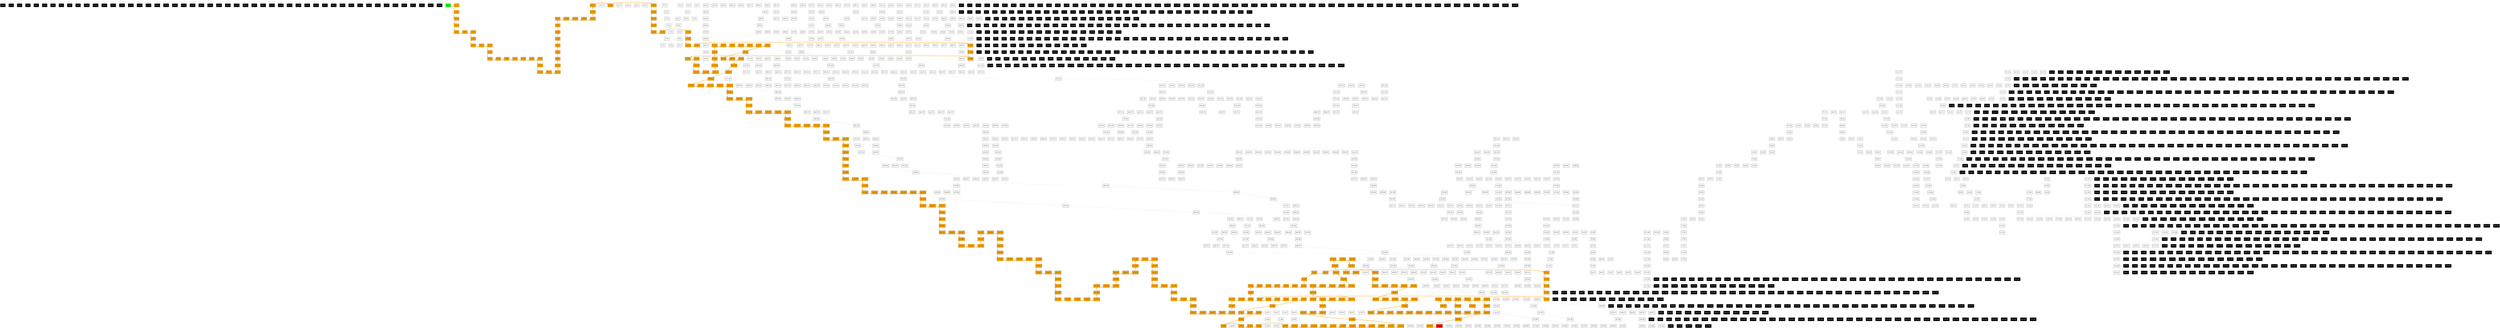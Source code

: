 digraph dijkstra_path {
rankdir = TB;
node [shape = box, style = filled];
graph [nodesep = 0.5, ranksep = 0.5];

{ rank = same; node_0_0 [label="(0,0)", fillcolor="black", fontcolor="white"]; node_1_0 [label="(1,0)", fillcolor="black", fontcolor="white"]; node_2_0 [label="(2,0)", fillcolor="black", fontcolor="white"]; node_3_0 [label="(3,0)", fillcolor="black", fontcolor="white"]; node_4_0 [label="(4,0)", fillcolor="black", fontcolor="white"]; node_5_0 [label="(5,0)", fillcolor="black", fontcolor="white"]; node_6_0 [label="(6,0)", fillcolor="black", fontcolor="white"]; node_7_0 [label="(7,0)", fillcolor="black", fontcolor="white"]; node_8_0 [label="(8,0)", fillcolor="black", fontcolor="white"]; node_9_0 [label="(9,0)", fillcolor="black", fontcolor="white"]; node_10_0 [label="(10,0)", fillcolor="black", fontcolor="white"]; node_11_0 [label="(11,0)", fillcolor="black", fontcolor="white"]; node_12_0 [label="(12,0)", fillcolor="black", fontcolor="white"]; node_13_0 [label="(13,0)", fillcolor="black", fontcolor="white"]; node_14_0 [label="(14,0)", fillcolor="black", fontcolor="white"]; node_15_0 [label="(15,0)", fillcolor="black", fontcolor="white"]; node_16_0 [label="(16,0)", fillcolor="black", fontcolor="white"]; node_17_0 [label="(17,0)", fillcolor="black", fontcolor="white"]; node_18_0 [label="(18,0)", fillcolor="black", fontcolor="white"]; node_19_0 [label="(19,0)", fillcolor="black", fontcolor="white"]; node_20_0 [label="(20,0)", fillcolor="black", fontcolor="white"]; node_21_0 [label="(21,0)", fillcolor="black", fontcolor="white"]; node_22_0 [label="(22,0)", fillcolor="black", fontcolor="white"]; node_23_0 [label="(23,0)", fillcolor="black", fontcolor="white"]; node_24_0 [label="(24,0)", fillcolor="black", fontcolor="white"]; node_25_0 [label="(25,0)", fillcolor="black", fontcolor="white"]; node_26_0 [label="(26,0)", fillcolor="black", fontcolor="white"]; node_27_0 [label="(27,0)", fillcolor="black", fontcolor="white"]; node_28_0 [label="(28,0)", fillcolor="black", fontcolor="white"]; node_29_0 [label="(29,0)", fillcolor="black", fontcolor="white"]; node_30_0 [label="(30,0)", fillcolor="black", fontcolor="white"]; node_31_0 [label="(31,0)", fillcolor="black", fontcolor="white"]; node_32_0 [label="(32,0)", fillcolor="black", fontcolor="white"]; node_33_0 [label="(33,0)", fillcolor="black", fontcolor="white"]; node_34_0 [label="(34,0)", fillcolor="black", fontcolor="white"]; node_35_0 [label="(35,0)", fillcolor="black", fontcolor="white"]; node_36_0 [label="(36,0)", fillcolor="black", fontcolor="white"]; node_37_0 [label="(37,0)", fillcolor="black", fontcolor="white"]; node_38_0 [label="(38,0)", fillcolor="black", fontcolor="white"]; node_39_0 [label="(39,0)", fillcolor="black", fontcolor="white"]; node_40_0 [label="(40,0)", fillcolor="black", fontcolor="white"]; node_41_0 [label="(41,0)", fillcolor="black", fontcolor="white"]; node_42_0 [label="(42,0)", fillcolor="black", fontcolor="white"]; node_43_0 [label="(43,0)", fillcolor="black", fontcolor="white"]; node_44_0 [label="(44,0)", fillcolor="black", fontcolor="white"]; node_45_0 [label="(45,0)", fillcolor="black", fontcolor="white"]; node_46_0 [label="(46,0)", fillcolor="black", fontcolor="white"]; node_47_0 [label="(47,0)", fillcolor="black", fontcolor="white"]; node_48_0 [label="(48,0)", fillcolor="black", fontcolor="white"]; node_49_0 [label="(49,0)", fillcolor="black", fontcolor="white"]; node_50_0 [label="(50,0)", fillcolor="black", fontcolor="white"]; }
{ rank = same; node_0_1 [label="(0,1)", fillcolor="green", fontcolor="black"]; node_1_1 [label="(1,1)", fillcolor="orange", fontcolor="black"]; node_2_1 [label="(2,1)", fillcolor="black", fontcolor="white"]; node_3_1 [label="(3,1)", fillcolor="white", fontcolor="black"]; node_4_1 [label="(4,1)", fillcolor="white", fontcolor="black"]; node_5_1 [label="(5,1)", fillcolor="white", fontcolor="black"]; node_6_1 [label="(6,1)", fillcolor="black", fontcolor="white"]; node_7_1 [label="(7,1)", fillcolor="white", fontcolor="black"]; node_8_1 [label="(8,1)", fillcolor="white", fontcolor="black"]; node_9_1 [label="(9,1)", fillcolor="white", fontcolor="black"]; node_10_1 [label="(10,1)", fillcolor="white", fontcolor="black"]; node_11_1 [label="(11,1)", fillcolor="white", fontcolor="black"]; node_12_1 [label="(12,1)", fillcolor="white", fontcolor="black"]; node_13_1 [label="(13,1)", fillcolor="orange", fontcolor="black"]; node_14_1 [label="(14,1)", fillcolor="orange", fontcolor="black"]; node_15_1 [label="(15,1)", fillcolor="orange", fontcolor="black"]; node_16_1 [label="(16,1)", fillcolor="black", fontcolor="white"]; node_17_1 [label="(17,1)", fillcolor="white", fontcolor="black"]; node_18_1 [label="(18,1)", fillcolor="white", fontcolor="black"]; node_19_1 [label="(19,1)", fillcolor="white", fontcolor="black"]; node_20_1 [label="(20,1)", fillcolor="white", fontcolor="black"]; node_21_1 [label="(21,1)", fillcolor="white", fontcolor="black"]; node_22_1 [label="(22,1)", fillcolor="black", fontcolor="white"]; node_23_1 [label="(23,1)", fillcolor="white", fontcolor="black"]; node_24_1 [label="(24,1)", fillcolor="white", fontcolor="black"]; node_25_1 [label="(25,1)", fillcolor="white", fontcolor="black"]; node_26_1 [label="(26,1)", fillcolor="white", fontcolor="black"]; node_27_1 [label="(27,1)", fillcolor="white", fontcolor="black"]; node_28_1 [label="(28,1)", fillcolor="white", fontcolor="black"]; node_29_1 [label="(29,1)", fillcolor="white", fontcolor="black"]; node_30_1 [label="(30,1)", fillcolor="black", fontcolor="white"]; node_31_1 [label="(31,1)", fillcolor="white", fontcolor="black"]; node_32_1 [label="(32,1)", fillcolor="white", fontcolor="black"]; node_33_1 [label="(33,1)", fillcolor="white", fontcolor="black"]; node_34_1 [label="(34,1)", fillcolor="black", fontcolor="white"]; node_35_1 [label="(35,1)", fillcolor="white", fontcolor="black"]; node_36_1 [label="(36,1)", fillcolor="black", fontcolor="white"]; node_37_1 [label="(37,1)", fillcolor="white", fontcolor="black"]; node_38_1 [label="(38,1)", fillcolor="white", fontcolor="black"]; node_39_1 [label="(39,1)", fillcolor="white", fontcolor="black"]; node_40_1 [label="(40,1)", fillcolor="black", fontcolor="white"]; node_41_1 [label="(41,1)", fillcolor="white", fontcolor="black"]; node_42_1 [label="(42,1)", fillcolor="white", fontcolor="black"]; node_43_1 [label="(43,1)", fillcolor="white", fontcolor="black"]; node_44_1 [label="(44,1)", fillcolor="white", fontcolor="black"]; node_45_1 [label="(45,1)", fillcolor="white", fontcolor="black"]; node_46_1 [label="(46,1)", fillcolor="white", fontcolor="black"]; node_47_1 [label="(47,1)", fillcolor="white", fontcolor="black"]; node_48_1 [label="(48,1)", fillcolor="white", fontcolor="black"]; node_49_1 [label="(49,1)", fillcolor="white", fontcolor="black"]; node_50_1 [label="(50,1)", fillcolor="black", fontcolor="white"]; }
{ rank = same; node_0_2 [label="(0,2)", fillcolor="black", fontcolor="white"]; node_1_2 [label="(1,2)", fillcolor="orange", fontcolor="black"]; node_2_2 [label="(2,2)", fillcolor="black", fontcolor="white"]; node_3_2 [label="(3,2)", fillcolor="white", fontcolor="black"]; node_4_2 [label="(4,2)", fillcolor="black", fontcolor="white"]; node_5_2 [label="(5,2)", fillcolor="black", fontcolor="white"]; node_6_2 [label="(6,2)", fillcolor="black", fontcolor="white"]; node_7_2 [label="(7,2)", fillcolor="white", fontcolor="black"]; node_8_2 [label="(8,2)", fillcolor="black", fontcolor="white"]; node_9_2 [label="(9,2)", fillcolor="black", fontcolor="white"]; node_10_2 [label="(10,2)", fillcolor="black", fontcolor="white"]; node_11_2 [label="(11,2)", fillcolor="black", fontcolor="white"]; node_12_2 [label="(12,2)", fillcolor="black", fontcolor="white"]; node_13_2 [label="(13,2)", fillcolor="orange", fontcolor="black"]; node_14_2 [label="(14,2)", fillcolor="black", fontcolor="white"]; node_15_2 [label="(15,2)", fillcolor="orange", fontcolor="black"]; node_16_2 [label="(16,2)", fillcolor="black", fontcolor="white"]; node_17_2 [label="(17,2)", fillcolor="black", fontcolor="white"]; node_18_2 [label="(18,2)", fillcolor="black", fontcolor="white"]; node_19_2 [label="(19,2)", fillcolor="black", fontcolor="white"]; node_20_2 [label="(20,2)", fillcolor="black", fontcolor="white"]; node_21_2 [label="(21,2)", fillcolor="white", fontcolor="black"]; node_22_2 [label="(22,2)", fillcolor="black", fontcolor="white"]; node_23_2 [label="(23,2)", fillcolor="white", fontcolor="black"]; node_24_2 [label="(24,2)", fillcolor="black", fontcolor="white"]; node_25_2 [label="(25,2)", fillcolor="white", fontcolor="black"]; node_26_2 [label="(26,2)", fillcolor="black", fontcolor="white"]; node_27_2 [label="(27,2)", fillcolor="black", fontcolor="white"]; node_28_2 [label="(28,2)", fillcolor="black", fontcolor="white"]; node_29_2 [label="(29,2)", fillcolor="white", fontcolor="black"]; node_30_2 [label="(30,2)", fillcolor="black", fontcolor="white"]; node_31_2 [label="(31,2)", fillcolor="white", fontcolor="black"]; node_32_2 [label="(32,2)", fillcolor="black", fontcolor="white"]; node_33_2 [label="(33,2)", fillcolor="white", fontcolor="black"]; node_34_2 [label="(34,2)", fillcolor="black", fontcolor="white"]; node_35_2 [label="(35,2)", fillcolor="white", fontcolor="black"]; node_36_2 [label="(36,2)", fillcolor="black", fontcolor="white"]; node_37_2 [label="(37,2)", fillcolor="white", fontcolor="black"]; node_38_2 [label="(38,2)", fillcolor="black", fontcolor="white"]; node_39_2 [label="(39,2)", fillcolor="white", fontcolor="black"]; node_40_2 [label="(40,2)", fillcolor="black", fontcolor="white"]; node_41_2 [label="(41,2)", fillcolor="white", fontcolor="black"]; node_42_2 [label="(42,2)", fillcolor="black", fontcolor="white"]; node_43_2 [label="(43,2)", fillcolor="white", fontcolor="black"]; node_44_2 [label="(44,2)", fillcolor="black", fontcolor="white"]; node_45_2 [label="(45,2)", fillcolor="black", fontcolor="white"]; node_46_2 [label="(46,2)", fillcolor="black", fontcolor="white"]; node_47_2 [label="(47,2)", fillcolor="black", fontcolor="white"]; node_48_2 [label="(48,2)", fillcolor="black", fontcolor="white"]; node_49_2 [label="(49,2)", fillcolor="white", fontcolor="black"]; node_50_2 [label="(50,2)", fillcolor="black", fontcolor="white"]; }
{ rank = same; node_0_3 [label="(0,3)", fillcolor="black", fontcolor="white"]; node_1_3 [label="(1,3)", fillcolor="orange", fontcolor="black"]; node_2_3 [label="(2,3)", fillcolor="black", fontcolor="white"]; node_3_3 [label="(3,3)", fillcolor="white", fontcolor="black"]; node_4_3 [label="(4,3)", fillcolor="white", fontcolor="black"]; node_5_3 [label="(5,3)", fillcolor="white", fontcolor="black"]; node_6_3 [label="(6,3)", fillcolor="black", fontcolor="white"]; node_7_3 [label="(7,3)", fillcolor="white", fontcolor="black"]; node_8_3 [label="(8,3)", fillcolor="black", fontcolor="white"]; node_9_3 [label="(9,3)", fillcolor="orange", fontcolor="black"]; node_10_3 [label="(10,3)", fillcolor="orange", fontcolor="black"]; node_11_3 [label="(11,3)", fillcolor="orange", fontcolor="black"]; node_12_3 [label="(12,3)", fillcolor="orange", fontcolor="black"]; node_13_3 [label="(13,3)", fillcolor="orange", fontcolor="black"]; node_14_3 [label="(14,3)", fillcolor="black", fontcolor="white"]; node_15_3 [label="(15,3)", fillcolor="orange", fontcolor="black"]; node_16_3 [label="(16,3)", fillcolor="black", fontcolor="white"]; node_17_3 [label="(17,3)", fillcolor="white", fontcolor="black"]; node_18_3 [label="(18,3)", fillcolor="white", fontcolor="black"]; node_19_3 [label="(19,3)", fillcolor="white", fontcolor="black"]; node_20_3 [label="(20,3)", fillcolor="white", fontcolor="black"]; node_21_3 [label="(21,3)", fillcolor="white", fontcolor="black"]; node_22_3 [label="(22,3)", fillcolor="black", fontcolor="white"]; node_23_3 [label="(23,3)", fillcolor="white", fontcolor="black"]; node_24_3 [label="(24,3)", fillcolor="black", fontcolor="white"]; node_25_3 [label="(25,3)", fillcolor="white", fontcolor="black"]; node_26_3 [label="(26,3)", fillcolor="black", fontcolor="white"]; node_27_3 [label="(27,3)", fillcolor="white", fontcolor="black"]; node_28_3 [label="(28,3)", fillcolor="black", fontcolor="white"]; node_29_3 [label="(29,3)", fillcolor="white", fontcolor="black"]; node_30_3 [label="(30,3)", fillcolor="black", fontcolor="white"]; node_31_3 [label="(31,3)", fillcolor="white", fontcolor="black"]; node_32_3 [label="(32,3)", fillcolor="black", fontcolor="white"]; node_33_3 [label="(33,3)", fillcolor="white", fontcolor="black"]; node_34_3 [label="(34,3)", fillcolor="white", fontcolor="black"]; node_35_3 [label="(35,3)", fillcolor="white", fontcolor="black"]; node_36_3 [label="(36,3)", fillcolor="black", fontcolor="white"]; node_37_3 [label="(37,3)", fillcolor="white", fontcolor="black"]; node_38_3 [label="(38,3)", fillcolor="black", fontcolor="white"]; node_39_3 [label="(39,3)", fillcolor="white", fontcolor="black"]; node_40_3 [label="(40,3)", fillcolor="white", fontcolor="black"]; node_41_3 [label="(41,3)", fillcolor="white", fontcolor="black"]; node_42_3 [label="(42,3)", fillcolor="black", fontcolor="white"]; node_43_3 [label="(43,3)", fillcolor="white", fontcolor="black"]; node_44_3 [label="(44,3)", fillcolor="black", fontcolor="white"]; node_45_3 [label="(45,3)", fillcolor="white", fontcolor="black"]; node_46_3 [label="(46,3)", fillcolor="white", fontcolor="black"]; node_47_3 [label="(47,3)", fillcolor="white", fontcolor="black"]; node_48_3 [label="(48,3)", fillcolor="black", fontcolor="white"]; node_49_3 [label="(49,3)", fillcolor="white", fontcolor="black"]; node_50_3 [label="(50,3)", fillcolor="black", fontcolor="white"]; }
{ rank = same; node_0_4 [label="(0,4)", fillcolor="black", fontcolor="white"]; node_1_4 [label="(1,4)", fillcolor="orange", fontcolor="black"]; node_2_4 [label="(2,4)", fillcolor="black", fontcolor="white"]; node_3_4 [label="(3,4)", fillcolor="black", fontcolor="white"]; node_4_4 [label="(4,4)", fillcolor="black", fontcolor="white"]; node_5_4 [label="(5,4)", fillcolor="white", fontcolor="black"]; node_6_4 [label="(6,4)", fillcolor="black", fontcolor="white"]; node_7_4 [label="(7,4)", fillcolor="white", fontcolor="black"]; node_8_4 [label="(8,4)", fillcolor="black", fontcolor="white"]; node_9_4 [label="(9,4)", fillcolor="orange", fontcolor="black"]; node_10_4 [label="(10,4)", fillcolor="black", fontcolor="white"]; node_11_4 [label="(11,4)", fillcolor="black", fontcolor="white"]; node_12_4 [label="(12,4)", fillcolor="black", fontcolor="white"]; node_13_4 [label="(13,4)", fillcolor="black", fontcolor="white"]; node_14_4 [label="(14,4)", fillcolor="black", fontcolor="white"]; node_15_4 [label="(15,4)", fillcolor="orange", fontcolor="black"]; node_16_4 [label="(16,4)", fillcolor="black", fontcolor="white"]; node_17_4 [label="(17,4)", fillcolor="white", fontcolor="black"]; node_18_4 [label="(18,4)", fillcolor="black", fontcolor="white"]; node_19_4 [label="(19,4)", fillcolor="black", fontcolor="white"]; node_20_4 [label="(20,4)", fillcolor="black", fontcolor="white"]; node_21_4 [label="(21,4)", fillcolor="black", fontcolor="white"]; node_22_4 [label="(22,4)", fillcolor="black", fontcolor="white"]; node_23_4 [label="(23,4)", fillcolor="white", fontcolor="black"]; node_24_4 [label="(24,4)", fillcolor="black", fontcolor="white"]; node_25_4 [label="(25,4)", fillcolor="white", fontcolor="black"]; node_26_4 [label="(26,4)", fillcolor="black", fontcolor="white"]; node_27_4 [label="(27,4)", fillcolor="white", fontcolor="black"]; node_28_4 [label="(28,4)", fillcolor="black", fontcolor="white"]; node_29_4 [label="(29,4)", fillcolor="white", fontcolor="black"]; node_30_4 [label="(30,4)", fillcolor="black", fontcolor="white"]; node_31_4 [label="(31,4)", fillcolor="white", fontcolor="black"]; node_32_4 [label="(32,4)", fillcolor="black", fontcolor="white"]; node_33_4 [label="(33,4)", fillcolor="black", fontcolor="white"]; node_34_4 [label="(34,4)", fillcolor="black", fontcolor="white"]; node_35_4 [label="(35,4)", fillcolor="white", fontcolor="black"]; node_36_4 [label="(36,4)", fillcolor="black", fontcolor="white"]; node_37_4 [label="(37,4)", fillcolor="white", fontcolor="black"]; node_38_4 [label="(38,4)", fillcolor="black", fontcolor="white"]; node_39_4 [label="(39,4)", fillcolor="black", fontcolor="white"]; node_40_4 [label="(40,4)", fillcolor="black", fontcolor="white"]; node_41_4 [label="(41,4)", fillcolor="black", fontcolor="white"]; node_42_4 [label="(42,4)", fillcolor="black", fontcolor="white"]; node_43_4 [label="(43,4)", fillcolor="white", fontcolor="black"]; node_44_4 [label="(44,4)", fillcolor="black", fontcolor="white"]; node_45_4 [label="(45,4)", fillcolor="white", fontcolor="black"]; node_46_4 [label="(46,4)", fillcolor="black", fontcolor="white"]; node_47_4 [label="(47,4)", fillcolor="black", fontcolor="white"]; node_48_4 [label="(48,4)", fillcolor="black", fontcolor="white"]; node_49_4 [label="(49,4)", fillcolor="white", fontcolor="black"]; node_50_4 [label="(50,4)", fillcolor="black", fontcolor="white"]; }
{ rank = same; node_0_5 [label="(0,5)", fillcolor="black", fontcolor="white"]; node_1_5 [label="(1,5)", fillcolor="orange", fontcolor="black"]; node_2_5 [label="(2,5)", fillcolor="orange", fontcolor="black"]; node_3_5 [label="(3,5)", fillcolor="orange", fontcolor="black"]; node_4_5 [label="(4,5)", fillcolor="black", fontcolor="white"]; node_5_5 [label="(5,5)", fillcolor="white", fontcolor="black"]; node_6_5 [label="(6,5)", fillcolor="black", fontcolor="white"]; node_7_5 [label="(7,5)", fillcolor="white", fontcolor="black"]; node_8_5 [label="(8,5)", fillcolor="black", fontcolor="white"]; node_9_5 [label="(9,5)", fillcolor="orange", fontcolor="black"]; node_10_5 [label="(10,5)", fillcolor="black", fontcolor="white"]; node_11_5 [label="(11,5)", fillcolor="white", fontcolor="black"]; node_12_5 [label="(12,5)", fillcolor="black", fontcolor="white"]; node_13_5 [label="(13,5)", fillcolor="orange", fontcolor="black"]; node_14_5 [label="(14,5)", fillcolor="orange", fontcolor="black"]; node_15_5 [label="(15,5)", fillcolor="orange", fontcolor="black"]; node_16_5 [label="(16,5)", fillcolor="black", fontcolor="white"]; node_17_5 [label="(17,5)", fillcolor="white", fontcolor="black"]; node_18_5 [label="(18,5)", fillcolor="white", fontcolor="black"]; node_19_5 [label="(19,5)", fillcolor="white", fontcolor="black"]; node_20_5 [label="(20,5)", fillcolor="white", fontcolor="black"]; node_21_5 [label="(21,5)", fillcolor="white", fontcolor="black"]; node_22_5 [label="(22,5)", fillcolor="white", fontcolor="black"]; node_23_5 [label="(23,5)", fillcolor="white", fontcolor="black"]; node_24_5 [label="(24,5)", fillcolor="black", fontcolor="white"]; node_25_5 [label="(25,5)", fillcolor="white", fontcolor="black"]; node_26_5 [label="(26,5)", fillcolor="black", fontcolor="white"]; node_27_5 [label="(27,5)", fillcolor="white", fontcolor="black"]; node_28_5 [label="(28,5)", fillcolor="black", fontcolor="white"]; node_29_5 [label="(29,5)", fillcolor="white", fontcolor="black"]; node_30_5 [label="(30,5)", fillcolor="black", fontcolor="white"]; node_31_5 [label="(31,5)", fillcolor="white", fontcolor="black"]; node_32_5 [label="(32,5)", fillcolor="black", fontcolor="white"]; node_33_5 [label="(33,5)", fillcolor="white", fontcolor="black"]; node_34_5 [label="(34,5)", fillcolor="white", fontcolor="black"]; node_35_5 [label="(35,5)", fillcolor="white", fontcolor="black"]; node_36_5 [label="(36,5)", fillcolor="black", fontcolor="white"]; node_37_5 [label="(37,5)", fillcolor="white", fontcolor="black"]; node_38_5 [label="(38,5)", fillcolor="black", fontcolor="white"]; node_39_5 [label="(39,5)", fillcolor="white", fontcolor="black"]; node_40_5 [label="(40,5)", fillcolor="white", fontcolor="black"]; node_41_5 [label="(41,5)", fillcolor="white", fontcolor="black"]; node_42_5 [label="(42,5)", fillcolor="black", fontcolor="white"]; node_43_5 [label="(43,5)", fillcolor="white", fontcolor="black"]; node_44_5 [label="(44,5)", fillcolor="black", fontcolor="white"]; node_45_5 [label="(45,5)", fillcolor="white", fontcolor="black"]; node_46_5 [label="(46,5)", fillcolor="white", fontcolor="black"]; node_47_5 [label="(47,5)", fillcolor="white", fontcolor="black"]; node_48_5 [label="(48,5)", fillcolor="white", fontcolor="black"]; node_49_5 [label="(49,5)", fillcolor="white", fontcolor="black"]; node_50_5 [label="(50,5)", fillcolor="black", fontcolor="white"]; }
{ rank = same; node_0_6 [label="(0,6)", fillcolor="black", fontcolor="white"]; node_1_6 [label="(1,6)", fillcolor="black", fontcolor="white"]; node_2_6 [label="(2,6)", fillcolor="black", fontcolor="white"]; node_3_6 [label="(3,6)", fillcolor="orange", fontcolor="black"]; node_4_6 [label="(4,6)", fillcolor="black", fontcolor="white"]; node_5_6 [label="(5,6)", fillcolor="white", fontcolor="black"]; node_6_6 [label="(6,6)", fillcolor="black", fontcolor="white"]; node_7_6 [label="(7,6)", fillcolor="white", fontcolor="black"]; node_8_6 [label="(8,6)", fillcolor="black", fontcolor="white"]; node_9_6 [label="(9,6)", fillcolor="orange", fontcolor="black"]; node_10_6 [label="(10,6)", fillcolor="black", fontcolor="white"]; node_11_6 [label="(11,6)", fillcolor="white", fontcolor="black"]; node_12_6 [label="(12,6)", fillcolor="black", fontcolor="white"]; node_13_6 [label="(13,6)", fillcolor="orange", fontcolor="black"]; node_14_6 [label="(14,6)", fillcolor="black", fontcolor="white"]; node_15_6 [label="(15,6)", fillcolor="black", fontcolor="white"]; node_16_6 [label="(16,6)", fillcolor="black", fontcolor="white"]; node_17_6 [label="(17,6)", fillcolor="black", fontcolor="white"]; node_18_6 [label="(18,6)", fillcolor="black", fontcolor="white"]; node_19_6 [label="(19,6)", fillcolor="black", fontcolor="white"]; node_20_6 [label="(20,6)", fillcolor="black", fontcolor="white"]; node_21_6 [label="(21,6)", fillcolor="black", fontcolor="white"]; node_22_6 [label="(22,6)", fillcolor="black", fontcolor="white"]; node_23_6 [label="(23,6)", fillcolor="black", fontcolor="white"]; node_24_6 [label="(24,6)", fillcolor="black", fontcolor="white"]; node_25_6 [label="(25,6)", fillcolor="white", fontcolor="black"]; node_26_6 [label="(26,6)", fillcolor="black", fontcolor="white"]; node_27_6 [label="(27,6)", fillcolor="white", fontcolor="black"]; node_28_6 [label="(28,6)", fillcolor="black", fontcolor="white"]; node_29_6 [label="(29,6)", fillcolor="white", fontcolor="black"]; node_30_6 [label="(30,6)", fillcolor="black", fontcolor="white"]; node_31_6 [label="(31,6)", fillcolor="white", fontcolor="black"]; node_32_6 [label="(32,6)", fillcolor="black", fontcolor="white"]; node_33_6 [label="(33,6)", fillcolor="black", fontcolor="white"]; node_34_6 [label="(34,6)", fillcolor="black", fontcolor="white"]; node_35_6 [label="(35,6)", fillcolor="black", fontcolor="white"]; node_36_6 [label="(36,6)", fillcolor="black", fontcolor="white"]; node_37_6 [label="(37,6)", fillcolor="white", fontcolor="black"]; node_38_6 [label="(38,6)", fillcolor="black", fontcolor="white"]; node_39_6 [label="(39,6)", fillcolor="white", fontcolor="black"]; node_40_6 [label="(40,6)", fillcolor="black", fontcolor="white"]; node_41_6 [label="(41,6)", fillcolor="white", fontcolor="black"]; node_42_6 [label="(42,6)", fillcolor="black", fontcolor="white"]; node_43_6 [label="(43,6)", fillcolor="white", fontcolor="black"]; node_44_6 [label="(44,6)", fillcolor="black", fontcolor="white"]; node_45_6 [label="(45,6)", fillcolor="white", fontcolor="black"]; node_46_6 [label="(46,6)", fillcolor="black", fontcolor="white"]; node_47_6 [label="(47,6)", fillcolor="black", fontcolor="white"]; node_48_6 [label="(48,6)", fillcolor="black", fontcolor="white"]; node_49_6 [label="(49,6)", fillcolor="black", fontcolor="white"]; node_50_6 [label="(50,6)", fillcolor="black", fontcolor="white"]; }
{ rank = same; node_0_7 [label="(0,7)", fillcolor="black", fontcolor="white"]; node_1_7 [label="(1,7)", fillcolor="orange", fontcolor="black"]; node_2_7 [label="(2,7)", fillcolor="orange", fontcolor="black"]; node_3_7 [label="(3,7)", fillcolor="orange", fontcolor="black"]; node_4_7 [label="(4,7)", fillcolor="black", fontcolor="white"]; node_5_7 [label="(5,7)", fillcolor="white", fontcolor="black"]; node_6_7 [label="(6,7)", fillcolor="white", fontcolor="black"]; node_7_7 [label="(7,7)", fillcolor="white", fontcolor="black"]; node_8_7 [label="(8,7)", fillcolor="black", fontcolor="white"]; node_9_7 [label="(9,7)", fillcolor="orange", fontcolor="black"]; node_10_7 [label="(10,7)", fillcolor="black", fontcolor="white"]; node_11_7 [label="(11,7)", fillcolor="orange", fontcolor="black"]; node_12_7 [label="(12,7)", fillcolor="orange", fontcolor="black"]; node_13_7 [label="(13,7)", fillcolor="orange", fontcolor="black"]; node_14_7 [label="(14,7)", fillcolor="black", fontcolor="white"]; node_15_7 [label="(15,7)", fillcolor="orange", fontcolor="black"]; node_16_7 [label="(16,7)", fillcolor="orange", fontcolor="black"]; node_17_7 [label="(17,7)", fillcolor="orange", fontcolor="black"]; node_18_7 [label="(18,7)", fillcolor="orange", fontcolor="black"]; node_19_7 [label="(19,7)", fillcolor="orange", fontcolor="black"]; node_20_7 [label="(20,7)", fillcolor="orange", fontcolor="black"]; node_21_7 [label="(21,7)", fillcolor="orange", fontcolor="black"]; node_22_7 [label="(22,7)", fillcolor="black", fontcolor="white"]; node_23_7 [label="(23,7)", fillcolor="white", fontcolor="black"]; node_24_7 [label="(24,7)", fillcolor="white", fontcolor="black"]; node_25_7 [label="(25,7)", fillcolor="white", fontcolor="black"]; node_26_7 [label="(26,7)", fillcolor="black", fontcolor="white"]; node_27_7 [label="(27,7)", fillcolor="white", fontcolor="black"]; node_28_7 [label="(28,7)", fillcolor="white", fontcolor="black"]; node_29_7 [label="(29,7)", fillcolor="white", fontcolor="black"]; node_30_7 [label="(30,7)", fillcolor="white", fontcolor="black"]; node_31_7 [label="(31,7)", fillcolor="white", fontcolor="black"]; node_32_7 [label="(32,7)", fillcolor="black", fontcolor="white"]; node_33_7 [label="(33,7)", fillcolor="white", fontcolor="black"]; node_34_7 [label="(34,7)", fillcolor="white", fontcolor="black"]; node_35_7 [label="(35,7)", fillcolor="white", fontcolor="black"]; node_36_7 [label="(36,7)", fillcolor="white", fontcolor="black"]; node_37_7 [label="(37,7)", fillcolor="white", fontcolor="black"]; node_38_7 [label="(38,7)", fillcolor="black", fontcolor="white"]; node_39_7 [label="(39,7)", fillcolor="white", fontcolor="black"]; node_40_7 [label="(40,7)", fillcolor="black", fontcolor="white"]; node_41_7 [label="(41,7)", fillcolor="white", fontcolor="black"]; node_42_7 [label="(42,7)", fillcolor="black", fontcolor="white"]; node_43_7 [label="(43,7)", fillcolor="white", fontcolor="black"]; node_44_7 [label="(44,7)", fillcolor="black", fontcolor="white"]; node_45_7 [label="(45,7)", fillcolor="white", fontcolor="black"]; node_46_7 [label="(46,7)", fillcolor="white", fontcolor="black"]; node_47_7 [label="(47,7)", fillcolor="white", fontcolor="black"]; node_48_7 [label="(48,7)", fillcolor="white", fontcolor="black"]; node_49_7 [label="(49,7)", fillcolor="white", fontcolor="black"]; node_50_7 [label="(50,7)", fillcolor="black", fontcolor="white"]; }
{ rank = same; node_0_8 [label="(0,8)", fillcolor="black", fontcolor="white"]; node_1_8 [label="(1,8)", fillcolor="orange", fontcolor="black"]; node_2_8 [label="(2,8)", fillcolor="black", fontcolor="white"]; node_3_8 [label="(3,8)", fillcolor="black", fontcolor="white"]; node_4_8 [label="(4,8)", fillcolor="black", fontcolor="white"]; node_5_8 [label="(5,8)", fillcolor="black", fontcolor="white"]; node_6_8 [label="(6,8)", fillcolor="black", fontcolor="white"]; node_7_8 [label="(7,8)", fillcolor="black", fontcolor="white"]; node_8_8 [label="(8,8)", fillcolor="black", fontcolor="white"]; node_9_8 [label="(9,8)", fillcolor="orange", fontcolor="black"]; node_10_8 [label="(10,8)", fillcolor="black", fontcolor="white"]; node_11_8 [label="(11,8)", fillcolor="orange", fontcolor="black"]; node_12_8 [label="(12,8)", fillcolor="black", fontcolor="white"]; node_13_8 [label="(13,8)", fillcolor="black", fontcolor="white"]; node_14_8 [label="(14,8)", fillcolor="black", fontcolor="white"]; node_15_8 [label="(15,8)", fillcolor="orange", fontcolor="black"]; node_16_8 [label="(16,8)", fillcolor="black", fontcolor="white"]; node_17_8 [label="(17,8)", fillcolor="black", fontcolor="white"]; node_18_8 [label="(18,8)", fillcolor="black", fontcolor="white"]; node_19_8 [label="(19,8)", fillcolor="black", fontcolor="white"]; node_20_8 [label="(20,8)", fillcolor="black", fontcolor="white"]; node_21_8 [label="(21,8)", fillcolor="orange", fontcolor="black"]; node_22_8 [label="(22,8)", fillcolor="black", fontcolor="white"]; node_23_8 [label="(23,8)", fillcolor="white", fontcolor="black"]; node_24_8 [label="(24,8)", fillcolor="black", fontcolor="white"]; node_25_8 [label="(25,8)", fillcolor="black", fontcolor="white"]; node_26_8 [label="(26,8)", fillcolor="black", fontcolor="white"]; node_27_8 [label="(27,8)", fillcolor="white", fontcolor="black"]; node_28_8 [label="(28,8)", fillcolor="black", fontcolor="white"]; node_29_8 [label="(29,8)", fillcolor="black", fontcolor="white"]; node_30_8 [label="(30,8)", fillcolor="black", fontcolor="white"]; node_31_8 [label="(31,8)", fillcolor="black", fontcolor="white"]; node_32_8 [label="(32,8)", fillcolor="black", fontcolor="white"]; node_33_8 [label="(33,8)", fillcolor="white", fontcolor="black"]; node_34_8 [label="(34,8)", fillcolor="black", fontcolor="white"]; node_35_8 [label="(35,8)", fillcolor="black", fontcolor="white"]; node_36_8 [label="(36,8)", fillcolor="black", fontcolor="white"]; node_37_8 [label="(37,8)", fillcolor="black", fontcolor="white"]; node_38_8 [label="(38,8)", fillcolor="black", fontcolor="white"]; node_39_8 [label="(39,8)", fillcolor="white", fontcolor="black"]; node_40_8 [label="(40,8)", fillcolor="black", fontcolor="white"]; node_41_8 [label="(41,8)", fillcolor="white", fontcolor="black"]; node_42_8 [label="(42,8)", fillcolor="black", fontcolor="white"]; node_43_8 [label="(43,8)", fillcolor="white", fontcolor="black"]; node_44_8 [label="(44,8)", fillcolor="black", fontcolor="white"]; node_45_8 [label="(45,8)", fillcolor="black", fontcolor="white"]; node_46_8 [label="(46,8)", fillcolor="black", fontcolor="white"]; node_47_8 [label="(47,8)", fillcolor="black", fontcolor="white"]; node_48_8 [label="(48,8)", fillcolor="black", fontcolor="white"]; node_49_8 [label="(49,8)", fillcolor="white", fontcolor="black"]; node_50_8 [label="(50,8)", fillcolor="black", fontcolor="white"]; }
{ rank = same; node_0_9 [label="(0,9)", fillcolor="black", fontcolor="white"]; node_1_9 [label="(1,9)", fillcolor="orange", fontcolor="black"]; node_2_9 [label="(2,9)", fillcolor="orange", fontcolor="black"]; node_3_9 [label="(3,9)", fillcolor="orange", fontcolor="black"]; node_4_9 [label="(4,9)", fillcolor="orange", fontcolor="black"]; node_5_9 [label="(5,9)", fillcolor="orange", fontcolor="black"]; node_6_9 [label="(6,9)", fillcolor="orange", fontcolor="black"]; node_7_9 [label="(7,9)", fillcolor="orange", fontcolor="black"]; node_8_9 [label="(8,9)", fillcolor="black", fontcolor="white"]; node_9_9 [label="(9,9)", fillcolor="orange", fontcolor="black"]; node_10_9 [label="(10,9)", fillcolor="black", fontcolor="white"]; node_11_9 [label="(11,9)", fillcolor="orange", fontcolor="black"]; node_12_9 [label="(12,9)", fillcolor="orange", fontcolor="black"]; node_13_9 [label="(13,9)", fillcolor="orange", fontcolor="black"]; node_14_9 [label="(14,9)", fillcolor="black", fontcolor="white"]; node_15_9 [label="(15,9)", fillcolor="orange", fontcolor="black"]; node_16_9 [label="(16,9)", fillcolor="black", fontcolor="white"]; node_17_9 [label="(17,9)", fillcolor="white", fontcolor="black"]; node_18_9 [label="(18,9)", fillcolor="black", fontcolor="white"]; node_19_9 [label="(19,9)", fillcolor="orange", fontcolor="black"]; node_20_9 [label="(20,9)", fillcolor="orange", fontcolor="black"]; node_21_9 [label="(21,9)", fillcolor="orange", fontcolor="black"]; node_22_9 [label="(22,9)", fillcolor="black", fontcolor="white"]; node_23_9 [label="(23,9)", fillcolor="white", fontcolor="black"]; node_24_9 [label="(24,9)", fillcolor="white", fontcolor="black"]; node_25_9 [label="(25,9)", fillcolor="white", fontcolor="black"]; node_26_9 [label="(26,9)", fillcolor="black", fontcolor="white"]; node_27_9 [label="(27,9)", fillcolor="white", fontcolor="black"]; node_28_9 [label="(28,9)", fillcolor="black", fontcolor="white"]; node_29_9 [label="(29,9)", fillcolor="white", fontcolor="black"]; node_30_9 [label="(30,9)", fillcolor="white", fontcolor="black"]; node_31_9 [label="(31,9)", fillcolor="white", fontcolor="black"]; node_32_9 [label="(32,9)", fillcolor="white", fontcolor="black"]; node_33_9 [label="(33,9)", fillcolor="white", fontcolor="black"]; node_34_9 [label="(34,9)", fillcolor="black", fontcolor="white"]; node_35_9 [label="(35,9)", fillcolor="white", fontcolor="black"]; node_36_9 [label="(36,9)", fillcolor="white", fontcolor="black"]; node_37_9 [label="(37,9)", fillcolor="white", fontcolor="black"]; node_38_9 [label="(38,9)", fillcolor="white", fontcolor="black"]; node_39_9 [label="(39,9)", fillcolor="white", fontcolor="black"]; node_40_9 [label="(40,9)", fillcolor="black", fontcolor="white"]; node_41_9 [label="(41,9)", fillcolor="white", fontcolor="black"]; node_42_9 [label="(42,9)", fillcolor="black", fontcolor="white"]; node_43_9 [label="(43,9)", fillcolor="white", fontcolor="black"]; node_44_9 [label="(44,9)", fillcolor="white", fontcolor="black"]; node_45_9 [label="(45,9)", fillcolor="white", fontcolor="black"]; node_46_9 [label="(46,9)", fillcolor="black", fontcolor="white"]; node_47_9 [label="(47,9)", fillcolor="white", fontcolor="black"]; node_48_9 [label="(48,9)", fillcolor="black", fontcolor="white"]; node_49_9 [label="(49,9)", fillcolor="white", fontcolor="black"]; node_50_9 [label="(50,9)", fillcolor="black", fontcolor="white"]; }
{ rank = same; node_0_10 [label="(0,10)", fillcolor="black", fontcolor="white"]; node_1_10 [label="(1,10)", fillcolor="black", fontcolor="white"]; node_2_10 [label="(2,10)", fillcolor="black", fontcolor="white"]; node_3_10 [label="(3,10)", fillcolor="black", fontcolor="white"]; node_4_10 [label="(4,10)", fillcolor="black", fontcolor="white"]; node_5_10 [label="(5,10)", fillcolor="black", fontcolor="white"]; node_6_10 [label="(6,10)", fillcolor="black", fontcolor="white"]; node_7_10 [label="(7,10)", fillcolor="orange", fontcolor="black"]; node_8_10 [label="(8,10)", fillcolor="black", fontcolor="white"]; node_9_10 [label="(9,10)", fillcolor="orange", fontcolor="black"]; node_10_10 [label="(10,10)", fillcolor="black", fontcolor="white"]; node_11_10 [label="(11,10)", fillcolor="black", fontcolor="white"]; node_12_10 [label="(12,10)", fillcolor="black", fontcolor="white"]; node_13_10 [label="(13,10)", fillcolor="orange", fontcolor="black"]; node_14_10 [label="(14,10)", fillcolor="black", fontcolor="white"]; node_15_10 [label="(15,10)", fillcolor="orange", fontcolor="black"]; node_16_10 [label="(16,10)", fillcolor="black", fontcolor="white"]; node_17_10 [label="(17,10)", fillcolor="white", fontcolor="black"]; node_18_10 [label="(18,10)", fillcolor="black", fontcolor="white"]; node_19_10 [label="(19,10)", fillcolor="orange", fontcolor="black"]; node_20_10 [label="(20,10)", fillcolor="black", fontcolor="white"]; node_21_10 [label="(21,10)", fillcolor="black", fontcolor="white"]; node_22_10 [label="(22,10)", fillcolor="black", fontcolor="white"]; node_23_10 [label="(23,10)", fillcolor="black", fontcolor="white"]; node_24_10 [label="(24,10)", fillcolor="black", fontcolor="white"]; node_25_10 [label="(25,10)", fillcolor="white", fontcolor="black"]; node_26_10 [label="(26,10)", fillcolor="black", fontcolor="white"]; node_27_10 [label="(27,10)", fillcolor="black", fontcolor="white"]; node_28_10 [label="(28,10)", fillcolor="black", fontcolor="white"]; node_29_10 [label="(29,10)", fillcolor="white", fontcolor="black"]; node_30_10 [label="(30,10)", fillcolor="black", fontcolor="white"]; node_31_10 [label="(31,10)", fillcolor="black", fontcolor="white"]; node_32_10 [label="(32,10)", fillcolor="black", fontcolor="white"]; node_33_10 [label="(33,10)", fillcolor="black", fontcolor="white"]; node_34_10 [label="(34,10)", fillcolor="black", fontcolor="white"]; node_35_10 [label="(35,10)", fillcolor="black", fontcolor="white"]; node_36_10 [label="(36,10)", fillcolor="black", fontcolor="white"]; node_37_10 [label="(37,10)", fillcolor="black", fontcolor="white"]; node_38_10 [label="(38,10)", fillcolor="black", fontcolor="white"]; node_39_10 [label="(39,10)", fillcolor="white", fontcolor="black"]; node_40_10 [label="(40,10)", fillcolor="black", fontcolor="white"]; node_41_10 [label="(41,10)", fillcolor="white", fontcolor="black"]; node_42_10 [label="(42,10)", fillcolor="black", fontcolor="white"]; node_43_10 [label="(43,10)", fillcolor="black", fontcolor="white"]; node_44_10 [label="(44,10)", fillcolor="black", fontcolor="white"]; node_45_10 [label="(45,10)", fillcolor="white", fontcolor="black"]; node_46_10 [label="(46,10)", fillcolor="black", fontcolor="white"]; node_47_10 [label="(47,10)", fillcolor="white", fontcolor="black"]; node_48_10 [label="(48,10)", fillcolor="black", fontcolor="white"]; node_49_10 [label="(49,10)", fillcolor="white", fontcolor="black"]; node_50_10 [label="(50,10)", fillcolor="black", fontcolor="white"]; }
{ rank = same; node_0_11 [label="(0,11)", fillcolor="black", fontcolor="white"]; node_1_11 [label="(1,11)", fillcolor="white", fontcolor="black"]; node_2_11 [label="(2,11)", fillcolor="white", fontcolor="black"]; node_3_11 [label="(3,11)", fillcolor="white", fontcolor="black"]; node_4_11 [label="(4,11)", fillcolor="white", fontcolor="black"]; node_5_11 [label="(5,11)", fillcolor="white", fontcolor="black"]; node_6_11 [label="(6,11)", fillcolor="black", fontcolor="white"]; node_7_11 [label="(7,11)", fillcolor="orange", fontcolor="black"]; node_8_11 [label="(8,11)", fillcolor="orange", fontcolor="black"]; node_9_11 [label="(9,11)", fillcolor="orange", fontcolor="black"]; node_10_11 [label="(10,11)", fillcolor="black", fontcolor="white"]; node_11_11 [label="(11,11)", fillcolor="white", fontcolor="black"]; node_12_11 [label="(12,11)", fillcolor="black", fontcolor="white"]; node_13_11 [label="(13,11)", fillcolor="orange", fontcolor="black"]; node_14_11 [label="(14,11)", fillcolor="orange", fontcolor="black"]; node_15_11 [label="(15,11)", fillcolor="orange", fontcolor="black"]; node_16_11 [label="(16,11)", fillcolor="black", fontcolor="white"]; node_17_11 [label="(17,11)", fillcolor="white", fontcolor="black"]; node_18_11 [label="(18,11)", fillcolor="black", fontcolor="white"]; node_19_11 [label="(19,11)", fillcolor="orange", fontcolor="black"]; node_20_11 [label="(20,11)", fillcolor="black", fontcolor="white"]; node_21_11 [label="(21,11)", fillcolor="white", fontcolor="black"]; node_22_11 [label="(22,11)", fillcolor="white", fontcolor="black"]; node_23_11 [label="(23,11)", fillcolor="white", fontcolor="black"]; node_24_11 [label="(24,11)", fillcolor="white", fontcolor="black"]; node_25_11 [label="(25,11)", fillcolor="white", fontcolor="black"]; node_26_11 [label="(26,11)", fillcolor="black", fontcolor="white"]; node_27_11 [label="(27,11)", fillcolor="white", fontcolor="black"]; node_28_11 [label="(28,11)", fillcolor="white", fontcolor="black"]; node_29_11 [label="(29,11)", fillcolor="white", fontcolor="black"]; node_30_11 [label="(30,11)", fillcolor="black", fontcolor="white"]; node_31_11 [label="(31,11)", fillcolor="white", fontcolor="black"]; node_32_11 [label="(32,11)", fillcolor="white", fontcolor="black"]; node_33_11 [label="(33,11)", fillcolor="white", fontcolor="black"]; node_34_11 [label="(34,11)", fillcolor="white", fontcolor="black"]; node_35_11 [label="(35,11)", fillcolor="white", fontcolor="black"]; node_36_11 [label="(36,11)", fillcolor="white", fontcolor="black"]; node_37_11 [label="(37,11)", fillcolor="white", fontcolor="black"]; node_38_11 [label="(38,11)", fillcolor="white", fontcolor="black"]; node_39_11 [label="(39,11)", fillcolor="white", fontcolor="black"]; node_40_11 [label="(40,11)", fillcolor="black", fontcolor="white"]; node_41_11 [label="(41,11)", fillcolor="white", fontcolor="black"]; node_42_11 [label="(42,11)", fillcolor="white", fontcolor="black"]; node_43_11 [label="(43,11)", fillcolor="white", fontcolor="black"]; node_44_11 [label="(44,11)", fillcolor="black", fontcolor="white"]; node_45_11 [label="(45,11)", fillcolor="white", fontcolor="black"]; node_46_11 [label="(46,11)", fillcolor="black", fontcolor="white"]; node_47_11 [label="(47,11)", fillcolor="white", fontcolor="black"]; node_48_11 [label="(48,11)", fillcolor="white", fontcolor="black"]; node_49_11 [label="(49,11)", fillcolor="white", fontcolor="black"]; node_50_11 [label="(50,11)", fillcolor="black", fontcolor="white"]; }
{ rank = same; node_0_12 [label="(0,12)", fillcolor="black", fontcolor="white"]; node_1_12 [label="(1,12)", fillcolor="white", fontcolor="black"]; node_2_12 [label="(2,12)", fillcolor="black", fontcolor="white"]; node_3_12 [label="(3,12)", fillcolor="black", fontcolor="white"]; node_4_12 [label="(4,12)", fillcolor="black", fontcolor="white"]; node_5_12 [label="(5,12)", fillcolor="black", fontcolor="white"]; node_6_12 [label="(6,12)", fillcolor="black", fontcolor="white"]; node_7_12 [label="(7,12)", fillcolor="black", fontcolor="white"]; node_8_12 [label="(8,12)", fillcolor="black", fontcolor="white"]; node_9_12 [label="(9,12)", fillcolor="black", fontcolor="white"]; node_10_12 [label="(10,12)", fillcolor="black", fontcolor="white"]; node_11_12 [label="(11,12)", fillcolor="white", fontcolor="black"]; node_12_12 [label="(12,12)", fillcolor="black", fontcolor="white"]; node_13_12 [label="(13,12)", fillcolor="black", fontcolor="white"]; node_14_12 [label="(14,12)", fillcolor="black", fontcolor="white"]; node_15_12 [label="(15,12)", fillcolor="black", fontcolor="white"]; node_16_12 [label="(16,12)", fillcolor="black", fontcolor="white"]; node_17_12 [label="(17,12)", fillcolor="white", fontcolor="black"]; node_18_12 [label="(18,12)", fillcolor="black", fontcolor="white"]; node_19_12 [label="(19,12)", fillcolor="orange", fontcolor="black"]; node_20_12 [label="(20,12)", fillcolor="black", fontcolor="white"]; node_21_12 [label="(21,12)", fillcolor="white", fontcolor="black"]; node_22_12 [label="(22,12)", fillcolor="black", fontcolor="white"]; node_23_12 [label="(23,12)", fillcolor="black", fontcolor="white"]; node_24_12 [label="(24,12)", fillcolor="black", fontcolor="white"]; node_25_12 [label="(25,12)", fillcolor="black", fontcolor="white"]; node_26_12 [label="(26,12)", fillcolor="black", fontcolor="white"]; node_27_12 [label="(27,12)", fillcolor="white", fontcolor="black"]; node_28_12 [label="(28,12)", fillcolor="black", fontcolor="white"]; node_29_12 [label="(29,12)", fillcolor="black", fontcolor="white"]; node_30_12 [label="(30,12)", fillcolor="black", fontcolor="white"]; node_31_12 [label="(31,12)", fillcolor="black", fontcolor="white"]; node_32_12 [label="(32,12)", fillcolor="black", fontcolor="white"]; node_33_12 [label="(33,12)", fillcolor="black", fontcolor="white"]; node_34_12 [label="(34,12)", fillcolor="black", fontcolor="white"]; node_35_12 [label="(35,12)", fillcolor="white", fontcolor="black"]; node_36_12 [label="(36,12)", fillcolor="black", fontcolor="white"]; node_37_12 [label="(37,12)", fillcolor="black", fontcolor="white"]; node_38_12 [label="(38,12)", fillcolor="black", fontcolor="white"]; node_39_12 [label="(39,12)", fillcolor="black", fontcolor="white"]; node_40_12 [label="(40,12)", fillcolor="black", fontcolor="white"]; node_41_12 [label="(41,12)", fillcolor="black", fontcolor="white"]; node_42_12 [label="(42,12)", fillcolor="black", fontcolor="white"]; node_43_12 [label="(43,12)", fillcolor="white", fontcolor="black"]; node_44_12 [label="(44,12)", fillcolor="black", fontcolor="white"]; node_45_12 [label="(45,12)", fillcolor="white", fontcolor="black"]; node_46_12 [label="(46,12)", fillcolor="black", fontcolor="white"]; node_47_12 [label="(47,12)", fillcolor="black", fontcolor="white"]; node_48_12 [label="(48,12)", fillcolor="black", fontcolor="white"]; node_49_12 [label="(49,12)", fillcolor="black", fontcolor="white"]; node_50_12 [label="(50,12)", fillcolor="black", fontcolor="white"]; }
{ rank = same; node_0_13 [label="(0,13)", fillcolor="black", fontcolor="white"]; node_1_13 [label="(1,13)", fillcolor="white", fontcolor="black"]; node_2_13 [label="(2,13)", fillcolor="white", fontcolor="black"]; node_3_13 [label="(3,13)", fillcolor="white", fontcolor="black"]; node_4_13 [label="(4,13)", fillcolor="white", fontcolor="black"]; node_5_13 [label="(5,13)", fillcolor="white", fontcolor="black"]; node_6_13 [label="(6,13)", fillcolor="white", fontcolor="black"]; node_7_13 [label="(7,13)", fillcolor="white", fontcolor="black"]; node_8_13 [label="(8,13)", fillcolor="white", fontcolor="black"]; node_9_13 [label="(9,13)", fillcolor="white", fontcolor="black"]; node_10_13 [label="(10,13)", fillcolor="white", fontcolor="black"]; node_11_13 [label="(11,13)", fillcolor="white", fontcolor="black"]; node_12_13 [label="(12,13)", fillcolor="white", fontcolor="black"]; node_13_13 [label="(13,13)", fillcolor="white", fontcolor="black"]; node_14_13 [label="(14,13)", fillcolor="black", fontcolor="white"]; node_15_13 [label="(15,13)", fillcolor="orange", fontcolor="black"]; node_16_13 [label="(16,13)", fillcolor="orange", fontcolor="black"]; node_17_13 [label="(17,13)", fillcolor="orange", fontcolor="black"]; node_18_13 [label="(18,13)", fillcolor="orange", fontcolor="black"]; node_19_13 [label="(19,13)", fillcolor="orange", fontcolor="black"]; node_20_13 [label="(20,13)", fillcolor="black", fontcolor="white"]; node_21_13 [label="(21,13)", fillcolor="white", fontcolor="black"]; node_22_13 [label="(22,13)", fillcolor="white", fontcolor="black"]; node_23_13 [label="(23,13)", fillcolor="white", fontcolor="black"]; node_24_13 [label="(24,13)", fillcolor="white", fontcolor="black"]; node_25_13 [label="(25,13)", fillcolor="white", fontcolor="black"]; node_26_13 [label="(26,13)", fillcolor="black", fontcolor="white"]; node_27_13 [label="(27,13)", fillcolor="white", fontcolor="black"]; node_28_13 [label="(28,13)", fillcolor="white", fontcolor="black"]; node_29_13 [label="(29,13)", fillcolor="white", fontcolor="black"]; node_30_13 [label="(30,13)", fillcolor="white", fontcolor="black"]; node_31_13 [label="(31,13)", fillcolor="white", fontcolor="black"]; node_32_13 [label="(32,13)", fillcolor="white", fontcolor="black"]; node_33_13 [label="(33,13)", fillcolor="white", fontcolor="black"]; node_34_13 [label="(34,13)", fillcolor="white", fontcolor="black"]; node_35_13 [label="(35,13)", fillcolor="white", fontcolor="black"]; node_36_13 [label="(36,13)", fillcolor="black", fontcolor="white"]; node_37_13 [label="(37,13)", fillcolor="white", fontcolor="black"]; node_38_13 [label="(38,13)", fillcolor="white", fontcolor="black"]; node_39_13 [label="(39,13)", fillcolor="white", fontcolor="black"]; node_40_13 [label="(40,13)", fillcolor="black", fontcolor="white"]; node_41_13 [label="(41,13)", fillcolor="white", fontcolor="black"]; node_42_13 [label="(42,13)", fillcolor="black", fontcolor="white"]; node_43_13 [label="(43,13)", fillcolor="white", fontcolor="black"]; node_44_13 [label="(44,13)", fillcolor="black", fontcolor="white"]; node_45_13 [label="(45,13)", fillcolor="white", fontcolor="black"]; node_46_13 [label="(46,13)", fillcolor="white", fontcolor="black"]; node_47_13 [label="(47,13)", fillcolor="white", fontcolor="black"]; node_48_13 [label="(48,13)", fillcolor="white", fontcolor="black"]; node_49_13 [label="(49,13)", fillcolor="white", fontcolor="black"]; node_50_13 [label="(50,13)", fillcolor="black", fontcolor="white"]; }
{ rank = same; node_0_14 [label="(0,14)", fillcolor="black", fontcolor="white"]; node_1_14 [label="(1,14)", fillcolor="white", fontcolor="black"]; node_2_14 [label="(2,14)", fillcolor="black", fontcolor="white"]; node_3_14 [label="(3,14)", fillcolor="black", fontcolor="white"]; node_4_14 [label="(4,14)", fillcolor="black", fontcolor="white"]; node_5_14 [label="(5,14)", fillcolor="black", fontcolor="white"]; node_6_14 [label="(6,14)", fillcolor="black", fontcolor="white"]; node_7_14 [label="(7,14)", fillcolor="black", fontcolor="white"]; node_8_14 [label="(8,14)", fillcolor="black", fontcolor="white"]; node_9_14 [label="(9,14)", fillcolor="black", fontcolor="white"]; node_10_14 [label="(10,14)", fillcolor="black", fontcolor="white"]; node_11_14 [label="(11,14)", fillcolor="white", fontcolor="black"]; node_12_14 [label="(12,14)", fillcolor="black", fontcolor="white"]; node_13_14 [label="(13,14)", fillcolor="black", fontcolor="white"]; node_14_14 [label="(14,14)", fillcolor="black", fontcolor="white"]; node_15_14 [label="(15,14)", fillcolor="orange", fontcolor="black"]; node_16_14 [label="(16,14)", fillcolor="black", fontcolor="white"]; node_17_14 [label="(17,14)", fillcolor="black", fontcolor="white"]; node_18_14 [label="(18,14)", fillcolor="black", fontcolor="white"]; node_19_14 [label="(19,14)", fillcolor="black", fontcolor="white"]; node_20_14 [label="(20,14)", fillcolor="black", fontcolor="white"]; node_21_14 [label="(21,14)", fillcolor="white", fontcolor="black"]; node_22_14 [label="(22,14)", fillcolor="black", fontcolor="white"]; node_23_14 [label="(23,14)", fillcolor="black", fontcolor="white"]; node_24_14 [label="(24,14)", fillcolor="black", fontcolor="white"]; node_25_14 [label="(25,14)", fillcolor="white", fontcolor="black"]; node_26_14 [label="(26,14)", fillcolor="black", fontcolor="white"]; node_27_14 [label="(27,14)", fillcolor="black", fontcolor="white"]; node_28_14 [label="(28,14)", fillcolor="black", fontcolor="white"]; node_29_14 [label="(29,14)", fillcolor="black", fontcolor="white"]; node_30_14 [label="(30,14)", fillcolor="black", fontcolor="white"]; node_31_14 [label="(31,14)", fillcolor="black", fontcolor="white"]; node_32_14 [label="(32,14)", fillcolor="black", fontcolor="white"]; node_33_14 [label="(33,14)", fillcolor="black", fontcolor="white"]; node_34_14 [label="(34,14)", fillcolor="black", fontcolor="white"]; node_35_14 [label="(35,14)", fillcolor="black", fontcolor="white"]; node_36_14 [label="(36,14)", fillcolor="black", fontcolor="white"]; node_37_14 [label="(37,14)", fillcolor="white", fontcolor="black"]; node_38_14 [label="(38,14)", fillcolor="black", fontcolor="white"]; node_39_14 [label="(39,14)", fillcolor="white", fontcolor="black"]; node_40_14 [label="(40,14)", fillcolor="black", fontcolor="white"]; node_41_14 [label="(41,14)", fillcolor="white", fontcolor="black"]; node_42_14 [label="(42,14)", fillcolor="black", fontcolor="white"]; node_43_14 [label="(43,14)", fillcolor="white", fontcolor="black"]; node_44_14 [label="(44,14)", fillcolor="black", fontcolor="white"]; node_45_14 [label="(45,14)", fillcolor="black", fontcolor="white"]; node_46_14 [label="(46,14)", fillcolor="black", fontcolor="white"]; node_47_14 [label="(47,14)", fillcolor="black", fontcolor="white"]; node_48_14 [label="(48,14)", fillcolor="black", fontcolor="white"]; node_49_14 [label="(49,14)", fillcolor="white", fontcolor="black"]; node_50_14 [label="(50,14)", fillcolor="black", fontcolor="white"]; }
{ rank = same; node_0_15 [label="(0,15)", fillcolor="black", fontcolor="white"]; node_1_15 [label="(1,15)", fillcolor="white", fontcolor="black"]; node_2_15 [label="(2,15)", fillcolor="white", fontcolor="black"]; node_3_15 [label="(3,15)", fillcolor="white", fontcolor="black"]; node_4_15 [label="(4,15)", fillcolor="white", fontcolor="black"]; node_5_15 [label="(5,15)", fillcolor="white", fontcolor="black"]; node_6_15 [label="(6,15)", fillcolor="white", fontcolor="black"]; node_7_15 [label="(7,15)", fillcolor="white", fontcolor="black"]; node_8_15 [label="(8,15)", fillcolor="white", fontcolor="black"]; node_9_15 [label="(9,15)", fillcolor="white", fontcolor="black"]; node_10_15 [label="(10,15)", fillcolor="black", fontcolor="white"]; node_11_15 [label="(11,15)", fillcolor="white", fontcolor="black"]; node_12_15 [label="(12,15)", fillcolor="white", fontcolor="black"]; node_13_15 [label="(13,15)", fillcolor="white", fontcolor="black"]; node_14_15 [label="(14,15)", fillcolor="black", fontcolor="white"]; node_15_15 [label="(15,15)", fillcolor="orange", fontcolor="black"]; node_16_15 [label="(16,15)", fillcolor="orange", fontcolor="black"]; node_17_15 [label="(17,15)", fillcolor="orange", fontcolor="black"]; node_18_15 [label="(18,15)", fillcolor="black", fontcolor="white"]; node_19_15 [label="(19,15)", fillcolor="white", fontcolor="black"]; node_20_15 [label="(20,15)", fillcolor="white", fontcolor="black"]; node_21_15 [label="(21,15)", fillcolor="white", fontcolor="black"]; node_22_15 [label="(22,15)", fillcolor="black", fontcolor="white"]; node_23_15 [label="(23,15)", fillcolor="white", fontcolor="black"]; node_24_15 [label="(24,15)", fillcolor="white", fontcolor="black"]; node_25_15 [label="(25,15)", fillcolor="white", fontcolor="black"]; node_26_15 [label="(26,15)", fillcolor="white", fontcolor="black"]; node_27_15 [label="(27,15)", fillcolor="white", fontcolor="black"]; node_28_15 [label="(28,15)", fillcolor="white", fontcolor="black"]; node_29_15 [label="(29,15)", fillcolor="white", fontcolor="black"]; node_30_15 [label="(30,15)", fillcolor="black", fontcolor="white"]; node_31_15 [label="(31,15)", fillcolor="white", fontcolor="black"]; node_32_15 [label="(32,15)", fillcolor="white", fontcolor="black"]; node_33_15 [label="(33,15)", fillcolor="white", fontcolor="black"]; node_34_15 [label="(34,15)", fillcolor="black", fontcolor="white"]; node_35_15 [label="(35,15)", fillcolor="white", fontcolor="black"]; node_36_15 [label="(36,15)", fillcolor="white", fontcolor="black"]; node_37_15 [label="(37,15)", fillcolor="white", fontcolor="black"]; node_38_15 [label="(38,15)", fillcolor="black", fontcolor="white"]; node_39_15 [label="(39,15)", fillcolor="white", fontcolor="black"]; node_40_15 [label="(40,15)", fillcolor="white", fontcolor="black"]; node_41_15 [label="(41,15)", fillcolor="white", fontcolor="black"]; node_42_15 [label="(42,15)", fillcolor="black", fontcolor="white"]; node_43_15 [label="(43,15)", fillcolor="white", fontcolor="black"]; node_44_15 [label="(44,15)", fillcolor="white", fontcolor="black"]; node_45_15 [label="(45,15)", fillcolor="white", fontcolor="black"]; node_46_15 [label="(46,15)", fillcolor="black", fontcolor="white"]; node_47_15 [label="(47,15)", fillcolor="white", fontcolor="black"]; node_48_15 [label="(48,15)", fillcolor="white", fontcolor="black"]; node_49_15 [label="(49,15)", fillcolor="white", fontcolor="black"]; node_50_15 [label="(50,15)", fillcolor="black", fontcolor="white"]; }
{ rank = same; node_0_16 [label="(0,16)", fillcolor="black", fontcolor="white"]; node_1_16 [label="(1,16)", fillcolor="black", fontcolor="white"]; node_2_16 [label="(2,16)", fillcolor="black", fontcolor="white"]; node_3_16 [label="(3,16)", fillcolor="black", fontcolor="white"]; node_4_16 [label="(4,16)", fillcolor="black", fontcolor="white"]; node_5_16 [label="(5,16)", fillcolor="white", fontcolor="black"]; node_6_16 [label="(6,16)", fillcolor="black", fontcolor="white"]; node_7_16 [label="(7,16)", fillcolor="black", fontcolor="white"]; node_8_16 [label="(8,16)", fillcolor="black", fontcolor="white"]; node_9_16 [label="(9,16)", fillcolor="black", fontcolor="white"]; node_10_16 [label="(10,16)", fillcolor="black", fontcolor="white"]; node_11_16 [label="(11,16)", fillcolor="white", fontcolor="black"]; node_12_16 [label="(12,16)", fillcolor="black", fontcolor="white"]; node_13_16 [label="(13,16)", fillcolor="white", fontcolor="black"]; node_14_16 [label="(14,16)", fillcolor="black", fontcolor="white"]; node_15_16 [label="(15,16)", fillcolor="black", fontcolor="white"]; node_16_16 [label="(16,16)", fillcolor="black", fontcolor="white"]; node_17_16 [label="(17,16)", fillcolor="orange", fontcolor="black"]; node_18_16 [label="(18,16)", fillcolor="black", fontcolor="white"]; node_19_16 [label="(19,16)", fillcolor="black", fontcolor="white"]; node_20_16 [label="(20,16)", fillcolor="black", fontcolor="white"]; node_21_16 [label="(21,16)", fillcolor="black", fontcolor="white"]; node_22_16 [label="(22,16)", fillcolor="black", fontcolor="white"]; node_23_16 [label="(23,16)", fillcolor="white", fontcolor="black"]; node_24_16 [label="(24,16)", fillcolor="black", fontcolor="white"]; node_25_16 [label="(25,16)", fillcolor="black", fontcolor="white"]; node_26_16 [label="(26,16)", fillcolor="black", fontcolor="white"]; node_27_16 [label="(27,16)", fillcolor="black", fontcolor="white"]; node_28_16 [label="(28,16)", fillcolor="black", fontcolor="white"]; node_29_16 [label="(29,16)", fillcolor="white", fontcolor="black"]; node_30_16 [label="(30,16)", fillcolor="black", fontcolor="white"]; node_31_16 [label="(31,16)", fillcolor="white", fontcolor="black"]; node_32_16 [label="(32,16)", fillcolor="black", fontcolor="white"]; node_33_16 [label="(33,16)", fillcolor="white", fontcolor="black"]; node_34_16 [label="(34,16)", fillcolor="black", fontcolor="white"]; node_35_16 [label="(35,16)", fillcolor="white", fontcolor="black"]; node_36_16 [label="(36,16)", fillcolor="black", fontcolor="white"]; node_37_16 [label="(37,16)", fillcolor="white", fontcolor="black"]; node_38_16 [label="(38,16)", fillcolor="black", fontcolor="white"]; node_39_16 [label="(39,16)", fillcolor="black", fontcolor="white"]; node_40_16 [label="(40,16)", fillcolor="black", fontcolor="white"]; node_41_16 [label="(41,16)", fillcolor="black", fontcolor="white"]; node_42_16 [label="(42,16)", fillcolor="black", fontcolor="white"]; node_43_16 [label="(43,16)", fillcolor="black", fontcolor="white"]; node_44_16 [label="(44,16)", fillcolor="black", fontcolor="white"]; node_45_16 [label="(45,16)", fillcolor="white", fontcolor="black"]; node_46_16 [label="(46,16)", fillcolor="black", fontcolor="white"]; node_47_16 [label="(47,16)", fillcolor="white", fontcolor="black"]; node_48_16 [label="(48,16)", fillcolor="black", fontcolor="white"]; node_49_16 [label="(49,16)", fillcolor="black", fontcolor="white"]; node_50_16 [label="(50,16)", fillcolor="black", fontcolor="white"]; }
{ rank = same; node_0_17 [label="(0,17)", fillcolor="black", fontcolor="white"]; node_1_17 [label="(1,17)", fillcolor="white", fontcolor="black"]; node_2_17 [label="(2,17)", fillcolor="white", fontcolor="black"]; node_3_17 [label="(3,17)", fillcolor="white", fontcolor="black"]; node_4_17 [label="(4,17)", fillcolor="white", fontcolor="black"]; node_5_17 [label="(5,17)", fillcolor="white", fontcolor="black"]; node_6_17 [label="(6,17)", fillcolor="black", fontcolor="white"]; node_7_17 [label="(7,17)", fillcolor="white", fontcolor="black"]; node_8_17 [label="(8,17)", fillcolor="white", fontcolor="black"]; node_9_17 [label="(9,17)", fillcolor="white", fontcolor="black"]; node_10_17 [label="(10,17)", fillcolor="black", fontcolor="white"]; node_11_17 [label="(11,17)", fillcolor="white", fontcolor="black"]; node_12_17 [label="(12,17)", fillcolor="black", fontcolor="white"]; node_13_17 [label="(13,17)", fillcolor="white", fontcolor="black"]; node_14_17 [label="(14,17)", fillcolor="white", fontcolor="black"]; node_15_17 [label="(15,17)", fillcolor="white", fontcolor="black"]; node_16_17 [label="(16,17)", fillcolor="black", fontcolor="white"]; node_17_17 [label="(17,17)", fillcolor="orange", fontcolor="black"]; node_18_17 [label="(18,17)", fillcolor="orange", fontcolor="black"]; node_19_17 [label="(19,17)", fillcolor="orange", fontcolor="black"]; node_20_17 [label="(20,17)", fillcolor="orange", fontcolor="black"]; node_21_17 [label="(21,17)", fillcolor="orange", fontcolor="black"]; node_22_17 [label="(22,17)", fillcolor="black", fontcolor="white"]; node_23_17 [label="(23,17)", fillcolor="white", fontcolor="black"]; node_24_17 [label="(24,17)", fillcolor="white", fontcolor="black"]; node_25_17 [label="(25,17)", fillcolor="white", fontcolor="black"]; node_26_17 [label="(26,17)", fillcolor="white", fontcolor="black"]; node_27_17 [label="(27,17)", fillcolor="white", fontcolor="black"]; node_28_17 [label="(28,17)", fillcolor="black", fontcolor="white"]; node_29_17 [label="(29,17)", fillcolor="white", fontcolor="black"]; node_30_17 [label="(30,17)", fillcolor="white", fontcolor="black"]; node_31_17 [label="(31,17)", fillcolor="white", fontcolor="black"]; node_32_17 [label="(32,17)", fillcolor="black", fontcolor="white"]; node_33_17 [label="(33,17)", fillcolor="white", fontcolor="black"]; node_34_17 [label="(34,17)", fillcolor="black", fontcolor="white"]; node_35_17 [label="(35,17)", fillcolor="white", fontcolor="black"]; node_36_17 [label="(36,17)", fillcolor="black", fontcolor="white"]; node_37_17 [label="(37,17)", fillcolor="white", fontcolor="black"]; node_38_17 [label="(38,17)", fillcolor="white", fontcolor="black"]; node_39_17 [label="(39,17)", fillcolor="white", fontcolor="black"]; node_40_17 [label="(40,17)", fillcolor="black", fontcolor="white"]; node_41_17 [label="(41,17)", fillcolor="white", fontcolor="black"]; node_42_17 [label="(42,17)", fillcolor="white", fontcolor="black"]; node_43_17 [label="(43,17)", fillcolor="white", fontcolor="black"]; node_44_17 [label="(44,17)", fillcolor="white", fontcolor="black"]; node_45_17 [label="(45,17)", fillcolor="white", fontcolor="black"]; node_46_17 [label="(46,17)", fillcolor="black", fontcolor="white"]; node_47_17 [label="(47,17)", fillcolor="white", fontcolor="black"]; node_48_17 [label="(48,17)", fillcolor="white", fontcolor="black"]; node_49_17 [label="(49,17)", fillcolor="white", fontcolor="black"]; node_50_17 [label="(50,17)", fillcolor="black", fontcolor="white"]; }
{ rank = same; node_0_18 [label="(0,18)", fillcolor="black", fontcolor="white"]; node_1_18 [label="(1,18)", fillcolor="white", fontcolor="black"]; node_2_18 [label="(2,18)", fillcolor="black", fontcolor="white"]; node_3_18 [label="(3,18)", fillcolor="black", fontcolor="white"]; node_4_18 [label="(4,18)", fillcolor="black", fontcolor="white"]; node_5_18 [label="(5,18)", fillcolor="black", fontcolor="white"]; node_6_18 [label="(6,18)", fillcolor="black", fontcolor="white"]; node_7_18 [label="(7,18)", fillcolor="white", fontcolor="black"]; node_8_18 [label="(8,18)", fillcolor="black", fontcolor="white"]; node_9_18 [label="(9,18)", fillcolor="white", fontcolor="black"]; node_10_18 [label="(10,18)", fillcolor="black", fontcolor="white"]; node_11_18 [label="(11,18)", fillcolor="black", fontcolor="white"]; node_12_18 [label="(12,18)", fillcolor="black", fontcolor="white"]; node_13_18 [label="(13,18)", fillcolor="black", fontcolor="white"]; node_14_18 [label="(14,18)", fillcolor="black", fontcolor="white"]; node_15_18 [label="(15,18)", fillcolor="white", fontcolor="black"]; node_16_18 [label="(16,18)", fillcolor="black", fontcolor="white"]; node_17_18 [label="(17,18)", fillcolor="black", fontcolor="white"]; node_18_18 [label="(18,18)", fillcolor="black", fontcolor="white"]; node_19_18 [label="(19,18)", fillcolor="black", fontcolor="white"]; node_20_18 [label="(20,18)", fillcolor="black", fontcolor="white"]; node_21_18 [label="(21,18)", fillcolor="orange", fontcolor="black"]; node_22_18 [label="(22,18)", fillcolor="black", fontcolor="white"]; node_23_18 [label="(23,18)", fillcolor="white", fontcolor="black"]; node_24_18 [label="(24,18)", fillcolor="black", fontcolor="white"]; node_25_18 [label="(25,18)", fillcolor="black", fontcolor="white"]; node_26_18 [label="(26,18)", fillcolor="black", fontcolor="white"]; node_27_18 [label="(27,18)", fillcolor="white", fontcolor="black"]; node_28_18 [label="(28,18)", fillcolor="black", fontcolor="white"]; node_29_18 [label="(29,18)", fillcolor="black", fontcolor="white"]; node_30_18 [label="(30,18)", fillcolor="black", fontcolor="white"]; node_31_18 [label="(31,18)", fillcolor="black", fontcolor="white"]; node_32_18 [label="(32,18)", fillcolor="black", fontcolor="white"]; node_33_18 [label="(33,18)", fillcolor="white", fontcolor="black"]; node_34_18 [label="(34,18)", fillcolor="black", fontcolor="white"]; node_35_18 [label="(35,18)", fillcolor="black", fontcolor="white"]; node_36_18 [label="(36,18)", fillcolor="black", fontcolor="white"]; node_37_18 [label="(37,18)", fillcolor="black", fontcolor="white"]; node_38_18 [label="(38,18)", fillcolor="black", fontcolor="white"]; node_39_18 [label="(39,18)", fillcolor="white", fontcolor="black"]; node_40_18 [label="(40,18)", fillcolor="black", fontcolor="white"]; node_41_18 [label="(41,18)", fillcolor="white", fontcolor="black"]; node_42_18 [label="(42,18)", fillcolor="black", fontcolor="white"]; node_43_18 [label="(43,18)", fillcolor="black", fontcolor="white"]; node_44_18 [label="(44,18)", fillcolor="black", fontcolor="white"]; node_45_18 [label="(45,18)", fillcolor="black", fontcolor="white"]; node_46_18 [label="(46,18)", fillcolor="black", fontcolor="white"]; node_47_18 [label="(47,18)", fillcolor="black", fontcolor="white"]; node_48_18 [label="(48,18)", fillcolor="black", fontcolor="white"]; node_49_18 [label="(49,18)", fillcolor="white", fontcolor="black"]; node_50_18 [label="(50,18)", fillcolor="black", fontcolor="white"]; }
{ rank = same; node_0_19 [label="(0,19)", fillcolor="black", fontcolor="white"]; node_1_19 [label="(1,19)", fillcolor="white", fontcolor="black"]; node_2_19 [label="(2,19)", fillcolor="black", fontcolor="white"]; node_3_19 [label="(3,19)", fillcolor="white", fontcolor="black"]; node_4_19 [label="(4,19)", fillcolor="white", fontcolor="black"]; node_5_19 [label="(5,19)", fillcolor="white", fontcolor="black"]; node_6_19 [label="(6,19)", fillcolor="white", fontcolor="black"]; node_7_19 [label="(7,19)", fillcolor="white", fontcolor="black"]; node_8_19 [label="(8,19)", fillcolor="black", fontcolor="white"]; node_9_19 [label="(9,19)", fillcolor="white", fontcolor="black"]; node_10_19 [label="(10,19)", fillcolor="black", fontcolor="white"]; node_11_19 [label="(11,19)", fillcolor="white", fontcolor="black"]; node_12_19 [label="(12,19)", fillcolor="white", fontcolor="black"]; node_13_19 [label="(13,19)", fillcolor="white", fontcolor="black"]; node_14_19 [label="(14,19)", fillcolor="white", fontcolor="black"]; node_15_19 [label="(15,19)", fillcolor="white", fontcolor="black"]; node_16_19 [label="(16,19)", fillcolor="black", fontcolor="white"]; node_17_19 [label="(17,19)", fillcolor="orange", fontcolor="black"]; node_18_19 [label="(18,19)", fillcolor="orange", fontcolor="black"]; node_19_19 [label="(19,19)", fillcolor="orange", fontcolor="black"]; node_20_19 [label="(20,19)", fillcolor="orange", fontcolor="black"]; node_21_19 [label="(21,19)", fillcolor="orange", fontcolor="black"]; node_22_19 [label="(22,19)", fillcolor="black", fontcolor="white"]; node_23_19 [label="(23,19)", fillcolor="white", fontcolor="black"]; node_24_19 [label="(24,19)", fillcolor="white", fontcolor="black"]; node_25_19 [label="(25,19)", fillcolor="white", fontcolor="black"]; node_26_19 [label="(26,19)", fillcolor="black", fontcolor="white"]; node_27_19 [label="(27,19)", fillcolor="white", fontcolor="black"]; node_28_19 [label="(28,19)", fillcolor="black", fontcolor="white"]; node_29_19 [label="(29,19)", fillcolor="white", fontcolor="black"]; node_30_19 [label="(30,19)", fillcolor="white", fontcolor="black"]; node_31_19 [label="(31,19)", fillcolor="white", fontcolor="black"]; node_32_19 [label="(32,19)", fillcolor="black", fontcolor="white"]; node_33_19 [label="(33,19)", fillcolor="white", fontcolor="black"]; node_34_19 [label="(34,19)", fillcolor="white", fontcolor="black"]; node_35_19 [label="(35,19)", fillcolor="white", fontcolor="black"]; node_36_19 [label="(36,19)", fillcolor="white", fontcolor="black"]; node_37_19 [label="(37,19)", fillcolor="white", fontcolor="black"]; node_38_19 [label="(38,19)", fillcolor="white", fontcolor="black"]; node_39_19 [label="(39,19)", fillcolor="white", fontcolor="black"]; node_40_19 [label="(40,19)", fillcolor="black", fontcolor="white"]; node_41_19 [label="(41,19)", fillcolor="white", fontcolor="black"]; node_42_19 [label="(42,19)", fillcolor="white", fontcolor="black"]; node_43_19 [label="(43,19)", fillcolor="white", fontcolor="black"]; node_44_19 [label="(44,19)", fillcolor="white", fontcolor="black"]; node_45_19 [label="(45,19)", fillcolor="white", fontcolor="black"]; node_46_19 [label="(46,19)", fillcolor="white", fontcolor="black"]; node_47_19 [label="(47,19)", fillcolor="white", fontcolor="black"]; node_48_19 [label="(48,19)", fillcolor="black", fontcolor="white"]; node_49_19 [label="(49,19)", fillcolor="white", fontcolor="black"]; node_50_19 [label="(50,19)", fillcolor="black", fontcolor="white"]; }
{ rank = same; node_0_20 [label="(0,20)", fillcolor="black", fontcolor="white"]; node_1_20 [label="(1,20)", fillcolor="white", fontcolor="black"]; node_2_20 [label="(2,20)", fillcolor="black", fontcolor="white"]; node_3_20 [label="(3,20)", fillcolor="white", fontcolor="black"]; node_4_20 [label="(4,20)", fillcolor="black", fontcolor="white"]; node_5_20 [label="(5,20)", fillcolor="black", fontcolor="white"]; node_6_20 [label="(6,20)", fillcolor="black", fontcolor="white"]; node_7_20 [label="(7,20)", fillcolor="black", fontcolor="white"]; node_8_20 [label="(8,20)", fillcolor="black", fontcolor="white"]; node_9_20 [label="(9,20)", fillcolor="white", fontcolor="black"]; node_10_20 [label="(10,20)", fillcolor="black", fontcolor="white"]; node_11_20 [label="(11,20)", fillcolor="white", fontcolor="black"]; node_12_20 [label="(12,20)", fillcolor="black", fontcolor="white"]; node_13_20 [label="(13,20)", fillcolor="black", fontcolor="white"]; node_14_20 [label="(14,20)", fillcolor="black", fontcolor="white"]; node_15_20 [label="(15,20)", fillcolor="white", fontcolor="black"]; node_16_20 [label="(16,20)", fillcolor="black", fontcolor="white"]; node_17_20 [label="(17,20)", fillcolor="orange", fontcolor="black"]; node_18_20 [label="(18,20)", fillcolor="black", fontcolor="white"]; node_19_20 [label="(19,20)", fillcolor="black", fontcolor="white"]; node_20_20 [label="(20,20)", fillcolor="black", fontcolor="white"]; node_21_20 [label="(21,20)", fillcolor="black", fontcolor="white"]; node_22_20 [label="(22,20)", fillcolor="black", fontcolor="white"]; node_23_20 [label="(23,20)", fillcolor="black", fontcolor="white"]; node_24_20 [label="(24,20)", fillcolor="black", fontcolor="white"]; node_25_20 [label="(25,20)", fillcolor="white", fontcolor="black"]; node_26_20 [label="(26,20)", fillcolor="black", fontcolor="white"]; node_27_20 [label="(27,20)", fillcolor="white", fontcolor="black"]; node_28_20 [label="(28,20)", fillcolor="black", fontcolor="white"]; node_29_20 [label="(29,20)", fillcolor="white", fontcolor="black"]; node_30_20 [label="(30,20)", fillcolor="black", fontcolor="white"]; node_31_20 [label="(31,20)", fillcolor="white", fontcolor="black"]; node_32_20 [label="(32,20)", fillcolor="black", fontcolor="white"]; node_33_20 [label="(33,20)", fillcolor="black", fontcolor="white"]; node_34_20 [label="(34,20)", fillcolor="black", fontcolor="white"]; node_35_20 [label="(35,20)", fillcolor="black", fontcolor="white"]; node_36_20 [label="(36,20)", fillcolor="black", fontcolor="white"]; node_37_20 [label="(37,20)", fillcolor="black", fontcolor="white"]; node_38_20 [label="(38,20)", fillcolor="black", fontcolor="white"]; node_39_20 [label="(39,20)", fillcolor="black", fontcolor="white"]; node_40_20 [label="(40,20)", fillcolor="black", fontcolor="white"]; node_41_20 [label="(41,20)", fillcolor="black", fontcolor="white"]; node_42_20 [label="(42,20)", fillcolor="black", fontcolor="white"]; node_43_20 [label="(43,20)", fillcolor="black", fontcolor="white"]; node_44_20 [label="(44,20)", fillcolor="black", fontcolor="white"]; node_45_20 [label="(45,20)", fillcolor="white", fontcolor="black"]; node_46_20 [label="(46,20)", fillcolor="black", fontcolor="white"]; node_47_20 [label="(47,20)", fillcolor="black", fontcolor="white"]; node_48_20 [label="(48,20)", fillcolor="black", fontcolor="white"]; node_49_20 [label="(49,20)", fillcolor="white", fontcolor="black"]; node_50_20 [label="(50,20)", fillcolor="black", fontcolor="white"]; }
{ rank = same; node_0_21 [label="(0,21)", fillcolor="black", fontcolor="white"]; node_1_21 [label="(1,21)", fillcolor="white", fontcolor="black"]; node_2_21 [label="(2,21)", fillcolor="black", fontcolor="white"]; node_3_21 [label="(3,21)", fillcolor="white", fontcolor="black"]; node_4_21 [label="(4,21)", fillcolor="white", fontcolor="black"]; node_5_21 [label="(5,21)", fillcolor="white", fontcolor="black"]; node_6_21 [label="(6,21)", fillcolor="black", fontcolor="white"]; node_7_21 [label="(7,21)", fillcolor="white", fontcolor="black"]; node_8_21 [label="(8,21)", fillcolor="white", fontcolor="black"]; node_9_21 [label="(9,21)", fillcolor="white", fontcolor="black"]; node_10_21 [label="(10,21)", fillcolor="black", fontcolor="white"]; node_11_21 [label="(11,21)", fillcolor="white", fontcolor="black"]; node_12_21 [label="(12,21)", fillcolor="black", fontcolor="white"]; node_13_21 [label="(13,21)", fillcolor="white", fontcolor="black"]; node_14_21 [label="(14,21)", fillcolor="white", fontcolor="black"]; node_15_21 [label="(15,21)", fillcolor="white", fontcolor="black"]; node_16_21 [label="(16,21)", fillcolor="black", fontcolor="white"]; node_17_21 [label="(17,21)", fillcolor="orange", fontcolor="black"]; node_18_21 [label="(18,21)", fillcolor="orange", fontcolor="black"]; node_19_21 [label="(19,21)", fillcolor="orange", fontcolor="black"]; node_20_21 [label="(20,21)", fillcolor="black", fontcolor="white"]; node_21_21 [label="(21,21)", fillcolor="white", fontcolor="black"]; node_22_21 [label="(22,21)", fillcolor="white", fontcolor="black"]; node_23_21 [label="(23,21)", fillcolor="white", fontcolor="black"]; node_24_21 [label="(24,21)", fillcolor="black", fontcolor="white"]; node_25_21 [label="(25,21)", fillcolor="white", fontcolor="black"]; node_26_21 [label="(26,21)", fillcolor="black", fontcolor="white"]; node_27_21 [label="(27,21)", fillcolor="white", fontcolor="black"]; node_28_21 [label="(28,21)", fillcolor="white", fontcolor="black"]; node_29_21 [label="(29,21)", fillcolor="white", fontcolor="black"]; node_30_21 [label="(30,21)", fillcolor="black", fontcolor="white"]; node_31_21 [label="(31,21)", fillcolor="white", fontcolor="black"]; node_32_21 [label="(32,21)", fillcolor="white", fontcolor="black"]; node_33_21 [label="(33,21)", fillcolor="white", fontcolor="black"]; node_34_21 [label="(34,21)", fillcolor="white", fontcolor="black"]; node_35_21 [label="(35,21)", fillcolor="white", fontcolor="black"]; node_36_21 [label="(36,21)", fillcolor="white", fontcolor="black"]; node_37_21 [label="(37,21)", fillcolor="white", fontcolor="black"]; node_38_21 [label="(38,21)", fillcolor="white", fontcolor="black"]; node_39_21 [label="(39,21)", fillcolor="white", fontcolor="black"]; node_40_21 [label="(40,21)", fillcolor="white", fontcolor="black"]; node_41_21 [label="(41,21)", fillcolor="white", fontcolor="black"]; node_42_21 [label="(42,21)", fillcolor="white", fontcolor="black"]; node_43_21 [label="(43,21)", fillcolor="white", fontcolor="black"]; node_44_21 [label="(44,21)", fillcolor="black", fontcolor="white"]; node_45_21 [label="(45,21)", fillcolor="white", fontcolor="black"]; node_46_21 [label="(46,21)", fillcolor="black", fontcolor="white"]; node_47_21 [label="(47,21)", fillcolor="white", fontcolor="black"]; node_48_21 [label="(48,21)", fillcolor="white", fontcolor="black"]; node_49_21 [label="(49,21)", fillcolor="white", fontcolor="black"]; node_50_21 [label="(50,21)", fillcolor="black", fontcolor="white"]; }
{ rank = same; node_0_22 [label="(0,22)", fillcolor="black", fontcolor="white"]; node_1_22 [label="(1,22)", fillcolor="white", fontcolor="black"]; node_2_22 [label="(2,22)", fillcolor="black", fontcolor="white"]; node_3_22 [label="(3,22)", fillcolor="black", fontcolor="white"]; node_4_22 [label="(4,22)", fillcolor="black", fontcolor="white"]; node_5_22 [label="(5,22)", fillcolor="white", fontcolor="black"]; node_6_22 [label="(6,22)", fillcolor="black", fontcolor="white"]; node_7_22 [label="(7,22)", fillcolor="white", fontcolor="black"]; node_8_22 [label="(8,22)", fillcolor="black", fontcolor="white"]; node_9_22 [label="(9,22)", fillcolor="black", fontcolor="white"]; node_10_22 [label="(10,22)", fillcolor="black", fontcolor="white"]; node_11_22 [label="(11,22)", fillcolor="white", fontcolor="black"]; node_12_22 [label="(12,22)", fillcolor="black", fontcolor="white"]; node_13_22 [label="(13,22)", fillcolor="black", fontcolor="white"]; node_14_22 [label="(14,22)", fillcolor="black", fontcolor="white"]; node_15_22 [label="(15,22)", fillcolor="black", fontcolor="white"]; node_16_22 [label="(16,22)", fillcolor="black", fontcolor="white"]; node_17_22 [label="(17,22)", fillcolor="black", fontcolor="white"]; node_18_22 [label="(18,22)", fillcolor="black", fontcolor="white"]; node_19_22 [label="(19,22)", fillcolor="orange", fontcolor="black"]; node_20_22 [label="(20,22)", fillcolor="black", fontcolor="white"]; node_21_22 [label="(21,22)", fillcolor="white", fontcolor="black"]; node_22_22 [label="(22,22)", fillcolor="black", fontcolor="white"]; node_23_22 [label="(23,22)", fillcolor="black", fontcolor="white"]; node_24_22 [label="(24,22)", fillcolor="black", fontcolor="white"]; node_25_22 [label="(25,22)", fillcolor="white", fontcolor="black"]; node_26_22 [label="(26,22)", fillcolor="black", fontcolor="white"]; node_27_22 [label="(27,22)", fillcolor="black", fontcolor="white"]; node_28_22 [label="(28,22)", fillcolor="black", fontcolor="white"]; node_29_22 [label="(29,22)", fillcolor="black", fontcolor="white"]; node_30_22 [label="(30,22)", fillcolor="black", fontcolor="white"]; node_31_22 [label="(31,22)", fillcolor="black", fontcolor="white"]; node_32_22 [label="(32,22)", fillcolor="black", fontcolor="white"]; node_33_22 [label="(33,22)", fillcolor="black", fontcolor="white"]; node_34_22 [label="(34,22)", fillcolor="black", fontcolor="white"]; node_35_22 [label="(35,22)", fillcolor="black", fontcolor="white"]; node_36_22 [label="(36,22)", fillcolor="black", fontcolor="white"]; node_37_22 [label="(37,22)", fillcolor="black", fontcolor="white"]; node_38_22 [label="(38,22)", fillcolor="black", fontcolor="white"]; node_39_22 [label="(39,22)", fillcolor="black", fontcolor="white"]; node_40_22 [label="(40,22)", fillcolor="black", fontcolor="white"]; node_41_22 [label="(41,22)", fillcolor="black", fontcolor="white"]; node_42_22 [label="(42,22)", fillcolor="black", fontcolor="white"]; node_43_22 [label="(43,22)", fillcolor="white", fontcolor="black"]; node_44_22 [label="(44,22)", fillcolor="black", fontcolor="white"]; node_45_22 [label="(45,22)", fillcolor="white", fontcolor="black"]; node_46_22 [label="(46,22)", fillcolor="black", fontcolor="white"]; node_47_22 [label="(47,22)", fillcolor="white", fontcolor="black"]; node_48_22 [label="(48,22)", fillcolor="black", fontcolor="white"]; node_49_22 [label="(49,22)", fillcolor="white", fontcolor="black"]; node_50_22 [label="(50,22)", fillcolor="black", fontcolor="white"]; }
{ rank = same; node_0_23 [label="(0,23)", fillcolor="black", fontcolor="white"]; node_1_23 [label="(1,23)", fillcolor="white", fontcolor="black"]; node_2_23 [label="(2,23)", fillcolor="black", fontcolor="white"]; node_3_23 [label="(3,23)", fillcolor="white", fontcolor="black"]; node_4_23 [label="(4,23)", fillcolor="white", fontcolor="black"]; node_5_23 [label="(5,23)", fillcolor="white", fontcolor="black"]; node_6_23 [label="(6,23)", fillcolor="black", fontcolor="white"]; node_7_23 [label="(7,23)", fillcolor="white", fontcolor="black"]; node_8_23 [label="(8,23)", fillcolor="white", fontcolor="black"]; node_9_23 [label="(9,23)", fillcolor="white", fontcolor="black"]; node_10_23 [label="(10,23)", fillcolor="black", fontcolor="white"]; node_11_23 [label="(11,23)", fillcolor="white", fontcolor="black"]; node_12_23 [label="(12,23)", fillcolor="white", fontcolor="black"]; node_13_23 [label="(13,23)", fillcolor="white", fontcolor="black"]; node_14_23 [label="(14,23)", fillcolor="white", fontcolor="black"]; node_15_23 [label="(15,23)", fillcolor="white", fontcolor="black"]; node_16_23 [label="(16,23)", fillcolor="white", fontcolor="black"]; node_17_23 [label="(17,23)", fillcolor="white", fontcolor="black"]; node_18_23 [label="(18,23)", fillcolor="black", fontcolor="white"]; node_19_23 [label="(19,23)", fillcolor="orange", fontcolor="black"]; node_20_23 [label="(20,23)", fillcolor="black", fontcolor="white"]; node_21_23 [label="(21,23)", fillcolor="white", fontcolor="black"]; node_22_23 [label="(22,23)", fillcolor="white", fontcolor="black"]; node_23_23 [label="(23,23)", fillcolor="white", fontcolor="black"]; node_24_23 [label="(24,23)", fillcolor="black", fontcolor="white"]; node_25_23 [label="(25,23)", fillcolor="white", fontcolor="black"]; node_26_23 [label="(26,23)", fillcolor="white", fontcolor="black"]; node_27_23 [label="(27,23)", fillcolor="white", fontcolor="black"]; node_28_23 [label="(28,23)", fillcolor="black", fontcolor="white"]; node_29_23 [label="(29,23)", fillcolor="white", fontcolor="black"]; node_30_23 [label="(30,23)", fillcolor="white", fontcolor="black"]; node_31_23 [label="(31,23)", fillcolor="white", fontcolor="black"]; node_32_23 [label="(32,23)", fillcolor="white", fontcolor="black"]; node_33_23 [label="(33,23)", fillcolor="white", fontcolor="black"]; node_34_23 [label="(34,23)", fillcolor="white", fontcolor="black"]; node_35_23 [label="(35,23)", fillcolor="white", fontcolor="black"]; node_36_23 [label="(36,23)", fillcolor="white", fontcolor="black"]; node_37_23 [label="(37,23)", fillcolor="white", fontcolor="black"]; node_38_23 [label="(38,23)", fillcolor="white", fontcolor="black"]; node_39_23 [label="(39,23)", fillcolor="white", fontcolor="black"]; node_40_23 [label="(40,23)", fillcolor="white", fontcolor="black"]; node_41_23 [label="(41,23)", fillcolor="white", fontcolor="black"]; node_42_23 [label="(42,23)", fillcolor="black", fontcolor="white"]; node_43_23 [label="(43,23)", fillcolor="white", fontcolor="black"]; node_44_23 [label="(44,23)", fillcolor="black", fontcolor="white"]; node_45_23 [label="(45,23)", fillcolor="white", fontcolor="black"]; node_46_23 [label="(46,23)", fillcolor="black", fontcolor="white"]; node_47_23 [label="(47,23)", fillcolor="white", fontcolor="black"]; node_48_23 [label="(48,23)", fillcolor="black", fontcolor="white"]; node_49_23 [label="(49,23)", fillcolor="white", fontcolor="black"]; node_50_23 [label="(50,23)", fillcolor="black", fontcolor="white"]; }
{ rank = same; node_0_24 [label="(0,24)", fillcolor="black", fontcolor="white"]; node_1_24 [label="(1,24)", fillcolor="white", fontcolor="black"]; node_2_24 [label="(2,24)", fillcolor="black", fontcolor="white"]; node_3_24 [label="(3,24)", fillcolor="white", fontcolor="black"]; node_4_24 [label="(4,24)", fillcolor="black", fontcolor="white"]; node_5_24 [label="(5,24)", fillcolor="black", fontcolor="white"]; node_6_24 [label="(6,24)", fillcolor="black", fontcolor="white"]; node_7_24 [label="(7,24)", fillcolor="black", fontcolor="white"]; node_8_24 [label="(8,24)", fillcolor="black", fontcolor="white"]; node_9_24 [label="(9,24)", fillcolor="white", fontcolor="black"]; node_10_24 [label="(10,24)", fillcolor="black", fontcolor="white"]; node_11_24 [label="(11,24)", fillcolor="black", fontcolor="white"]; node_12_24 [label="(12,24)", fillcolor="black", fontcolor="white"]; node_13_24 [label="(13,24)", fillcolor="black", fontcolor="white"]; node_14_24 [label="(14,24)", fillcolor="black", fontcolor="white"]; node_15_24 [label="(15,24)", fillcolor="white", fontcolor="black"]; node_16_24 [label="(16,24)", fillcolor="black", fontcolor="white"]; node_17_24 [label="(17,24)", fillcolor="white", fontcolor="black"]; node_18_24 [label="(18,24)", fillcolor="black", fontcolor="white"]; node_19_24 [label="(19,24)", fillcolor="orange", fontcolor="black"]; node_20_24 [label="(20,24)", fillcolor="black", fontcolor="white"]; node_21_24 [label="(21,24)", fillcolor="white", fontcolor="black"]; node_22_24 [label="(22,24)", fillcolor="black", fontcolor="white"]; node_23_24 [label="(23,24)", fillcolor="white", fontcolor="black"]; node_24_24 [label="(24,24)", fillcolor="black", fontcolor="white"]; node_25_24 [label="(25,24)", fillcolor="black", fontcolor="white"]; node_26_24 [label="(26,24)", fillcolor="black", fontcolor="white"]; node_27_24 [label="(27,24)", fillcolor="white", fontcolor="black"]; node_28_24 [label="(28,24)", fillcolor="black", fontcolor="white"]; node_29_24 [label="(29,24)", fillcolor="black", fontcolor="white"]; node_30_24 [label="(30,24)", fillcolor="black", fontcolor="white"]; node_31_24 [label="(31,24)", fillcolor="black", fontcolor="white"]; node_32_24 [label="(32,24)", fillcolor="black", fontcolor="white"]; node_33_24 [label="(33,24)", fillcolor="black", fontcolor="white"]; node_34_24 [label="(34,24)", fillcolor="black", fontcolor="white"]; node_35_24 [label="(35,24)", fillcolor="white", fontcolor="black"]; node_36_24 [label="(36,24)", fillcolor="black", fontcolor="white"]; node_37_24 [label="(37,24)", fillcolor="black", fontcolor="white"]; node_38_24 [label="(38,24)", fillcolor="black", fontcolor="white"]; node_39_24 [label="(39,24)", fillcolor="black", fontcolor="white"]; node_40_24 [label="(40,24)", fillcolor="black", fontcolor="white"]; node_41_24 [label="(41,24)", fillcolor="white", fontcolor="black"]; node_42_24 [label="(42,24)", fillcolor="black", fontcolor="white"]; node_43_24 [label="(43,24)", fillcolor="white", fontcolor="black"]; node_44_24 [label="(44,24)", fillcolor="black", fontcolor="white"]; node_45_24 [label="(45,24)", fillcolor="white", fontcolor="black"]; node_46_24 [label="(46,24)", fillcolor="black", fontcolor="white"]; node_47_24 [label="(47,24)", fillcolor="white", fontcolor="black"]; node_48_24 [label="(48,24)", fillcolor="black", fontcolor="white"]; node_49_24 [label="(49,24)", fillcolor="black", fontcolor="white"]; node_50_24 [label="(50,24)", fillcolor="black", fontcolor="white"]; }
{ rank = same; node_0_25 [label="(0,25)", fillcolor="black", fontcolor="white"]; node_1_25 [label="(1,25)", fillcolor="white", fontcolor="black"]; node_2_25 [label="(2,25)", fillcolor="black", fontcolor="white"]; node_3_25 [label="(3,25)", fillcolor="white", fontcolor="black"]; node_4_25 [label="(4,25)", fillcolor="white", fontcolor="black"]; node_5_25 [label="(5,25)", fillcolor="white", fontcolor="black"]; node_6_25 [label="(6,25)", fillcolor="white", fontcolor="black"]; node_7_25 [label="(7,25)", fillcolor="white", fontcolor="black"]; node_8_25 [label="(8,25)", fillcolor="black", fontcolor="white"]; node_9_25 [label="(9,25)", fillcolor="white", fontcolor="black"]; node_10_25 [label="(10,25)", fillcolor="white", fontcolor="black"]; node_11_25 [label="(11,25)", fillcolor="white", fontcolor="black"]; node_12_25 [label="(12,25)", fillcolor="white", fontcolor="black"]; node_13_25 [label="(13,25)", fillcolor="white", fontcolor="black"]; node_14_25 [label="(14,25)", fillcolor="black", fontcolor="white"]; node_15_25 [label="(15,25)", fillcolor="white", fontcolor="black"]; node_16_25 [label="(16,25)", fillcolor="black", fontcolor="white"]; node_17_25 [label="(17,25)", fillcolor="white", fontcolor="black"]; node_18_25 [label="(18,25)", fillcolor="black", fontcolor="white"]; node_19_25 [label="(19,25)", fillcolor="orange", fontcolor="black"]; node_20_25 [label="(20,25)", fillcolor="black", fontcolor="white"]; node_21_25 [label="(21,25)", fillcolor="white", fontcolor="black"]; node_22_25 [label="(22,25)", fillcolor="black", fontcolor="white"]; node_23_25 [label="(23,25)", fillcolor="white", fontcolor="black"]; node_24_25 [label="(24,25)", fillcolor="white", fontcolor="black"]; node_25_25 [label="(25,25)", fillcolor="white", fontcolor="black"]; node_26_25 [label="(26,25)", fillcolor="black", fontcolor="white"]; node_27_25 [label="(27,25)", fillcolor="white", fontcolor="black"]; node_28_25 [label="(28,25)", fillcolor="black", fontcolor="white"]; node_29_25 [label="(29,25)", fillcolor="white", fontcolor="black"]; node_30_25 [label="(30,25)", fillcolor="white", fontcolor="black"]; node_31_25 [label="(31,25)", fillcolor="white", fontcolor="black"]; node_32_25 [label="(32,25)", fillcolor="white", fontcolor="black"]; node_33_25 [label="(33,25)", fillcolor="white", fontcolor="black"]; node_34_25 [label="(34,25)", fillcolor="white", fontcolor="black"]; node_35_25 [label="(35,25)", fillcolor="white", fontcolor="black"]; node_36_25 [label="(36,25)", fillcolor="black", fontcolor="white"]; node_37_25 [label="(37,25)", fillcolor="white", fontcolor="black"]; node_38_25 [label="(38,25)", fillcolor="white", fontcolor="black"]; node_39_25 [label="(39,25)", fillcolor="white", fontcolor="black"]; node_40_25 [label="(40,25)", fillcolor="black", fontcolor="white"]; node_41_25 [label="(41,25)", fillcolor="white", fontcolor="black"]; node_42_25 [label="(42,25)", fillcolor="black", fontcolor="white"]; node_43_25 [label="(43,25)", fillcolor="white", fontcolor="black"]; node_44_25 [label="(44,25)", fillcolor="black", fontcolor="white"]; node_45_25 [label="(45,25)", fillcolor="white", fontcolor="black"]; node_46_25 [label="(46,25)", fillcolor="black", fontcolor="white"]; node_47_25 [label="(47,25)", fillcolor="white", fontcolor="black"]; node_48_25 [label="(48,25)", fillcolor="white", fontcolor="black"]; node_49_25 [label="(49,25)", fillcolor="white", fontcolor="black"]; node_50_25 [label="(50,25)", fillcolor="black", fontcolor="white"]; }
{ rank = same; node_0_26 [label="(0,26)", fillcolor="black", fontcolor="white"]; node_1_26 [label="(1,26)", fillcolor="white", fontcolor="black"]; node_2_26 [label="(2,26)", fillcolor="black", fontcolor="white"]; node_3_26 [label="(3,26)", fillcolor="black", fontcolor="white"]; node_4_26 [label="(4,26)", fillcolor="black", fontcolor="white"]; node_5_26 [label="(5,26)", fillcolor="black", fontcolor="white"]; node_6_26 [label="(6,26)", fillcolor="black", fontcolor="white"]; node_7_26 [label="(7,26)", fillcolor="white", fontcolor="black"]; node_8_26 [label="(8,26)", fillcolor="black", fontcolor="white"]; node_9_26 [label="(9,26)", fillcolor="black", fontcolor="white"]; node_10_26 [label="(10,26)", fillcolor="black", fontcolor="white"]; node_11_26 [label="(11,26)", fillcolor="black", fontcolor="white"]; node_12_26 [label="(12,26)", fillcolor="black", fontcolor="white"]; node_13_26 [label="(13,26)", fillcolor="white", fontcolor="black"]; node_14_26 [label="(14,26)", fillcolor="black", fontcolor="white"]; node_15_26 [label="(15,26)", fillcolor="white", fontcolor="black"]; node_16_26 [label="(16,26)", fillcolor="black", fontcolor="white"]; node_17_26 [label="(17,26)", fillcolor="black", fontcolor="white"]; node_18_26 [label="(18,26)", fillcolor="black", fontcolor="white"]; node_19_26 [label="(19,26)", fillcolor="orange", fontcolor="black"]; node_20_26 [label="(20,26)", fillcolor="black", fontcolor="white"]; node_21_26 [label="(21,26)", fillcolor="white", fontcolor="black"]; node_22_26 [label="(22,26)", fillcolor="black", fontcolor="white"]; node_23_26 [label="(23,26)", fillcolor="black", fontcolor="white"]; node_24_26 [label="(24,26)", fillcolor="black", fontcolor="white"]; node_25_26 [label="(25,26)", fillcolor="white", fontcolor="black"]; node_26_26 [label="(26,26)", fillcolor="black", fontcolor="white"]; node_27_26 [label="(27,26)", fillcolor="white", fontcolor="black"]; node_28_26 [label="(28,26)", fillcolor="black", fontcolor="white"]; node_29_26 [label="(29,26)", fillcolor="white", fontcolor="black"]; node_30_26 [label="(30,26)", fillcolor="black", fontcolor="white"]; node_31_26 [label="(31,26)", fillcolor="black", fontcolor="white"]; node_32_26 [label="(32,26)", fillcolor="black", fontcolor="white"]; node_33_26 [label="(33,26)", fillcolor="black", fontcolor="white"]; node_34_26 [label="(34,26)", fillcolor="black", fontcolor="white"]; node_35_26 [label="(35,26)", fillcolor="black", fontcolor="white"]; node_36_26 [label="(36,26)", fillcolor="black", fontcolor="white"]; node_37_26 [label="(37,26)", fillcolor="white", fontcolor="black"]; node_38_26 [label="(38,26)", fillcolor="black", fontcolor="white"]; node_39_26 [label="(39,26)", fillcolor="black", fontcolor="white"]; node_40_26 [label="(40,26)", fillcolor="black", fontcolor="white"]; node_41_26 [label="(41,26)", fillcolor="white", fontcolor="black"]; node_42_26 [label="(42,26)", fillcolor="black", fontcolor="white"]; node_43_26 [label="(43,26)", fillcolor="white", fontcolor="black"]; node_44_26 [label="(44,26)", fillcolor="black", fontcolor="white"]; node_45_26 [label="(45,26)", fillcolor="white", fontcolor="black"]; node_46_26 [label="(46,26)", fillcolor="black", fontcolor="white"]; node_47_26 [label="(47,26)", fillcolor="black", fontcolor="white"]; node_48_26 [label="(48,26)", fillcolor="black", fontcolor="white"]; node_49_26 [label="(49,26)", fillcolor="white", fontcolor="black"]; node_50_26 [label="(50,26)", fillcolor="black", fontcolor="white"]; }
{ rank = same; node_0_27 [label="(0,27)", fillcolor="black", fontcolor="white"]; node_1_27 [label="(1,27)", fillcolor="white", fontcolor="black"]; node_2_27 [label="(2,27)", fillcolor="white", fontcolor="black"]; node_3_27 [label="(3,27)", fillcolor="white", fontcolor="black"]; node_4_27 [label="(4,27)", fillcolor="black", fontcolor="white"]; node_5_27 [label="(5,27)", fillcolor="white", fontcolor="black"]; node_6_27 [label="(6,27)", fillcolor="black", fontcolor="white"]; node_7_27 [label="(7,27)", fillcolor="white", fontcolor="black"]; node_8_27 [label="(8,27)", fillcolor="white", fontcolor="black"]; node_9_27 [label="(9,27)", fillcolor="white", fontcolor="black"]; node_10_27 [label="(10,27)", fillcolor="black", fontcolor="white"]; node_11_27 [label="(11,27)", fillcolor="white", fontcolor="black"]; node_12_27 [label="(12,27)", fillcolor="black", fontcolor="white"]; node_13_27 [label="(13,27)", fillcolor="white", fontcolor="black"]; node_14_27 [label="(14,27)", fillcolor="black", fontcolor="white"]; node_15_27 [label="(15,27)", fillcolor="white", fontcolor="black"]; node_16_27 [label="(16,27)", fillcolor="black", fontcolor="white"]; node_17_27 [label="(17,27)", fillcolor="orange", fontcolor="black"]; node_18_27 [label="(18,27)", fillcolor="orange", fontcolor="black"]; node_19_27 [label="(19,27)", fillcolor="orange", fontcolor="black"]; node_20_27 [label="(20,27)", fillcolor="black", fontcolor="white"]; node_21_27 [label="(21,27)", fillcolor="white", fontcolor="black"]; node_22_27 [label="(22,27)", fillcolor="white", fontcolor="black"]; node_23_27 [label="(23,27)", fillcolor="white", fontcolor="black"]; node_24_27 [label="(24,27)", fillcolor="black", fontcolor="white"]; node_25_27 [label="(25,27)", fillcolor="white", fontcolor="black"]; node_26_27 [label="(26,27)", fillcolor="black", fontcolor="white"]; node_27_27 [label="(27,27)", fillcolor="white", fontcolor="black"]; node_28_27 [label="(28,27)", fillcolor="white", fontcolor="black"]; node_29_27 [label="(29,27)", fillcolor="white", fontcolor="black"]; node_30_27 [label="(30,27)", fillcolor="black", fontcolor="white"]; node_31_27 [label="(31,27)", fillcolor="white", fontcolor="black"]; node_32_27 [label="(32,27)", fillcolor="white", fontcolor="black"]; node_33_27 [label="(33,27)", fillcolor="white", fontcolor="black"]; node_34_27 [label="(34,27)", fillcolor="white", fontcolor="black"]; node_35_27 [label="(35,27)", fillcolor="white", fontcolor="black"]; node_36_27 [label="(36,27)", fillcolor="white", fontcolor="black"]; node_37_27 [label="(37,27)", fillcolor="white", fontcolor="black"]; node_38_27 [label="(38,27)", fillcolor="black", fontcolor="white"]; node_39_27 [label="(39,27)", fillcolor="white", fontcolor="black"]; node_40_27 [label="(40,27)", fillcolor="white", fontcolor="black"]; node_41_27 [label="(41,27)", fillcolor="white", fontcolor="black"]; node_42_27 [label="(42,27)", fillcolor="black", fontcolor="white"]; node_43_27 [label="(43,27)", fillcolor="white", fontcolor="black"]; node_44_27 [label="(44,27)", fillcolor="white", fontcolor="black"]; node_45_27 [label="(45,27)", fillcolor="white", fontcolor="black"]; node_46_27 [label="(46,27)", fillcolor="black", fontcolor="white"]; node_47_27 [label="(47,27)", fillcolor="white", fontcolor="black"]; node_48_27 [label="(48,27)", fillcolor="white", fontcolor="black"]; node_49_27 [label="(49,27)", fillcolor="white", fontcolor="black"]; node_50_27 [label="(50,27)", fillcolor="black", fontcolor="white"]; }
{ rank = same; node_0_28 [label="(0,28)", fillcolor="black", fontcolor="white"]; node_1_28 [label="(1,28)", fillcolor="black", fontcolor="white"]; node_2_28 [label="(2,28)", fillcolor="black", fontcolor="white"]; node_3_28 [label="(3,28)", fillcolor="white", fontcolor="black"]; node_4_28 [label="(4,28)", fillcolor="black", fontcolor="white"]; node_5_28 [label="(5,28)", fillcolor="white", fontcolor="black"]; node_6_28 [label="(6,28)", fillcolor="black", fontcolor="white"]; node_7_28 [label="(7,28)", fillcolor="black", fontcolor="white"]; node_8_28 [label="(8,28)", fillcolor="black", fontcolor="white"]; node_9_28 [label="(9,28)", fillcolor="white", fontcolor="black"]; node_10_28 [label="(10,28)", fillcolor="black", fontcolor="white"]; node_11_28 [label="(11,28)", fillcolor="white", fontcolor="black"]; node_12_28 [label="(12,28)", fillcolor="black", fontcolor="white"]; node_13_28 [label="(13,28)", fillcolor="white", fontcolor="black"]; node_14_28 [label="(14,28)", fillcolor="black", fontcolor="white"]; node_15_28 [label="(15,28)", fillcolor="white", fontcolor="black"]; node_16_28 [label="(16,28)", fillcolor="black", fontcolor="white"]; node_17_28 [label="(17,28)", fillcolor="orange", fontcolor="black"]; node_18_28 [label="(18,28)", fillcolor="black", fontcolor="white"]; node_19_28 [label="(19,28)", fillcolor="black", fontcolor="white"]; node_20_28 [label="(20,28)", fillcolor="black", fontcolor="white"]; node_21_28 [label="(21,28)", fillcolor="black", fontcolor="white"]; node_22_28 [label="(22,28)", fillcolor="black", fontcolor="white"]; node_23_28 [label="(23,28)", fillcolor="black", fontcolor="white"]; node_24_28 [label="(24,28)", fillcolor="black", fontcolor="white"]; node_25_28 [label="(25,28)", fillcolor="white", fontcolor="black"]; node_26_28 [label="(26,28)", fillcolor="black", fontcolor="white"]; node_27_28 [label="(27,28)", fillcolor="black", fontcolor="white"]; node_28_28 [label="(28,28)", fillcolor="black", fontcolor="white"]; node_29_28 [label="(29,28)", fillcolor="black", fontcolor="white"]; node_30_28 [label="(30,28)", fillcolor="black", fontcolor="white"]; node_31_28 [label="(31,28)", fillcolor="white", fontcolor="black"]; node_32_28 [label="(32,28)", fillcolor="black", fontcolor="white"]; node_33_28 [label="(33,28)", fillcolor="black", fontcolor="white"]; node_34_28 [label="(34,28)", fillcolor="black", fontcolor="white"]; node_35_28 [label="(35,28)", fillcolor="black", fontcolor="white"]; node_36_28 [label="(36,28)", fillcolor="black", fontcolor="white"]; node_37_28 [label="(37,28)", fillcolor="white", fontcolor="black"]; node_38_28 [label="(38,28)", fillcolor="black", fontcolor="white"]; node_39_28 [label="(39,28)", fillcolor="white", fontcolor="black"]; node_40_28 [label="(40,28)", fillcolor="black", fontcolor="white"]; node_41_28 [label="(41,28)", fillcolor="black", fontcolor="white"]; node_42_28 [label="(42,28)", fillcolor="black", fontcolor="white"]; node_43_28 [label="(43,28)", fillcolor="black", fontcolor="white"]; node_44_28 [label="(44,28)", fillcolor="black", fontcolor="white"]; node_45_28 [label="(45,28)", fillcolor="black", fontcolor="white"]; node_46_28 [label="(46,28)", fillcolor="black", fontcolor="white"]; node_47_28 [label="(47,28)", fillcolor="white", fontcolor="black"]; node_48_28 [label="(48,28)", fillcolor="black", fontcolor="white"]; node_49_28 [label="(49,28)", fillcolor="white", fontcolor="black"]; node_50_28 [label="(50,28)", fillcolor="black", fontcolor="white"]; }
{ rank = same; node_0_29 [label="(0,29)", fillcolor="black", fontcolor="white"]; node_1_29 [label="(1,29)", fillcolor="white", fontcolor="black"]; node_2_29 [label="(2,29)", fillcolor="white", fontcolor="black"]; node_3_29 [label="(3,29)", fillcolor="white", fontcolor="black"]; node_4_29 [label="(4,29)", fillcolor="black", fontcolor="white"]; node_5_29 [label="(5,29)", fillcolor="white", fontcolor="black"]; node_6_29 [label="(6,29)", fillcolor="white", fontcolor="black"]; node_7_29 [label="(7,29)", fillcolor="white", fontcolor="black"]; node_8_29 [label="(8,29)", fillcolor="black", fontcolor="white"]; node_9_29 [label="(9,29)", fillcolor="white", fontcolor="black"]; node_10_29 [label="(10,29)", fillcolor="black", fontcolor="white"]; node_11_29 [label="(11,29)", fillcolor="white", fontcolor="black"]; node_12_29 [label="(12,29)", fillcolor="black", fontcolor="white"]; node_13_29 [label="(13,29)", fillcolor="white", fontcolor="black"]; node_14_29 [label="(14,29)", fillcolor="black", fontcolor="white"]; node_15_29 [label="(15,29)", fillcolor="white", fontcolor="black"]; node_16_29 [label="(16,29)", fillcolor="black", fontcolor="white"]; node_17_29 [label="(17,29)", fillcolor="orange", fontcolor="black"]; node_18_29 [label="(18,29)", fillcolor="orange", fontcolor="black"]; node_19_29 [label="(19,29)", fillcolor="orange", fontcolor="black"]; node_20_29 [label="(20,29)", fillcolor="orange", fontcolor="black"]; node_21_29 [label="(21,29)", fillcolor="orange", fontcolor="black"]; node_22_29 [label="(22,29)", fillcolor="orange", fontcolor="black"]; node_23_29 [label="(23,29)", fillcolor="orange", fontcolor="black"]; node_24_29 [label="(24,29)", fillcolor="black", fontcolor="white"]; node_25_29 [label="(25,29)", fillcolor="white", fontcolor="black"]; node_26_29 [label="(26,29)", fillcolor="white", fontcolor="black"]; node_27_29 [label="(27,29)", fillcolor="white", fontcolor="black"]; node_28_29 [label="(28,29)", fillcolor="white", fontcolor="black"]; node_29_29 [label="(29,29)", fillcolor="white", fontcolor="black"]; node_30_29 [label="(30,29)", fillcolor="black", fontcolor="white"]; node_31_29 [label="(31,29)", fillcolor="white", fontcolor="black"]; node_32_29 [label="(32,29)", fillcolor="white", fontcolor="black"]; node_33_29 [label="(33,29)", fillcolor="white", fontcolor="black"]; node_34_29 [label="(34,29)", fillcolor="black", fontcolor="white"]; node_35_29 [label="(35,29)", fillcolor="white", fontcolor="black"]; node_36_29 [label="(36,29)", fillcolor="white", fontcolor="black"]; node_37_29 [label="(37,29)", fillcolor="white", fontcolor="black"]; node_38_29 [label="(38,29)", fillcolor="black", fontcolor="white"]; node_39_29 [label="(39,29)", fillcolor="white", fontcolor="black"]; node_40_29 [label="(40,29)", fillcolor="white", fontcolor="black"]; node_41_29 [label="(41,29)", fillcolor="white", fontcolor="black"]; node_42_29 [label="(42,29)", fillcolor="black", fontcolor="white"]; node_43_29 [label="(43,29)", fillcolor="white", fontcolor="black"]; node_44_29 [label="(44,29)", fillcolor="black", fontcolor="white"]; node_45_29 [label="(45,29)", fillcolor="white", fontcolor="black"]; node_46_29 [label="(46,29)", fillcolor="white", fontcolor="black"]; node_47_29 [label="(47,29)", fillcolor="white", fontcolor="black"]; node_48_29 [label="(48,29)", fillcolor="black", fontcolor="white"]; node_49_29 [label="(49,29)", fillcolor="white", fontcolor="black"]; node_50_29 [label="(50,29)", fillcolor="black", fontcolor="white"]; }
{ rank = same; node_0_30 [label="(0,30)", fillcolor="black", fontcolor="white"]; node_1_30 [label="(1,30)", fillcolor="white", fontcolor="black"]; node_2_30 [label="(2,30)", fillcolor="black", fontcolor="white"]; node_3_30 [label="(3,30)", fillcolor="black", fontcolor="white"]; node_4_30 [label="(4,30)", fillcolor="black", fontcolor="white"]; node_5_30 [label="(5,30)", fillcolor="black", fontcolor="white"]; node_6_30 [label="(6,30)", fillcolor="black", fontcolor="white"]; node_7_30 [label="(7,30)", fillcolor="white", fontcolor="black"]; node_8_30 [label="(8,30)", fillcolor="black", fontcolor="white"]; node_9_30 [label="(9,30)", fillcolor="white", fontcolor="black"]; node_10_30 [label="(10,30)", fillcolor="black", fontcolor="white"]; node_11_30 [label="(11,30)", fillcolor="white", fontcolor="black"]; node_12_30 [label="(12,30)", fillcolor="black", fontcolor="white"]; node_13_30 [label="(13,30)", fillcolor="white", fontcolor="black"]; node_14_30 [label="(14,30)", fillcolor="black", fontcolor="white"]; node_15_30 [label="(15,30)", fillcolor="white", fontcolor="black"]; node_16_30 [label="(16,30)", fillcolor="black", fontcolor="white"]; node_17_30 [label="(17,30)", fillcolor="black", fontcolor="white"]; node_18_30 [label="(18,30)", fillcolor="black", fontcolor="white"]; node_19_30 [label="(19,30)", fillcolor="black", fontcolor="white"]; node_20_30 [label="(20,30)", fillcolor="black", fontcolor="white"]; node_21_30 [label="(21,30)", fillcolor="black", fontcolor="white"]; node_22_30 [label="(22,30)", fillcolor="black", fontcolor="white"]; node_23_30 [label="(23,30)", fillcolor="orange", fontcolor="black"]; node_24_30 [label="(24,30)", fillcolor="black", fontcolor="white"]; node_25_30 [label="(25,30)", fillcolor="black", fontcolor="white"]; node_26_30 [label="(26,30)", fillcolor="black", fontcolor="white"]; node_27_30 [label="(27,30)", fillcolor="white", fontcolor="black"]; node_28_30 [label="(28,30)", fillcolor="black", fontcolor="white"]; node_29_30 [label="(29,30)", fillcolor="black", fontcolor="white"]; node_30_30 [label="(30,30)", fillcolor="black", fontcolor="white"]; node_31_30 [label="(31,30)", fillcolor="white", fontcolor="black"]; node_32_30 [label="(32,30)", fillcolor="black", fontcolor="white"]; node_33_30 [label="(33,30)", fillcolor="white", fontcolor="black"]; node_34_30 [label="(34,30)", fillcolor="black", fontcolor="white"]; node_35_30 [label="(35,30)", fillcolor="black", fontcolor="white"]; node_36_30 [label="(36,30)", fillcolor="black", fontcolor="white"]; node_37_30 [label="(37,30)", fillcolor="black", fontcolor="white"]; node_38_30 [label="(38,30)", fillcolor="black", fontcolor="white"]; node_39_30 [label="(39,30)", fillcolor="black", fontcolor="white"]; node_40_30 [label="(40,30)", fillcolor="black", fontcolor="white"]; node_41_30 [label="(41,30)", fillcolor="white", fontcolor="black"]; node_42_30 [label="(42,30)", fillcolor="black", fontcolor="white"]; node_43_30 [label="(43,30)", fillcolor="white", fontcolor="black"]; node_44_30 [label="(44,30)", fillcolor="black", fontcolor="white"]; node_45_30 [label="(45,30)", fillcolor="white", fontcolor="black"]; node_46_30 [label="(46,30)", fillcolor="black", fontcolor="white"]; node_47_30 [label="(47,30)", fillcolor="black", fontcolor="white"]; node_48_30 [label="(48,30)", fillcolor="black", fontcolor="white"]; node_49_30 [label="(49,30)", fillcolor="white", fontcolor="black"]; node_50_30 [label="(50,30)", fillcolor="black", fontcolor="white"]; }
{ rank = same; node_0_31 [label="(0,31)", fillcolor="black", fontcolor="white"]; node_1_31 [label="(1,31)", fillcolor="white", fontcolor="black"]; node_2_31 [label="(2,31)", fillcolor="white", fontcolor="black"]; node_3_31 [label="(3,31)", fillcolor="white", fontcolor="black"]; node_4_31 [label="(4,31)", fillcolor="white", fontcolor="black"]; node_5_31 [label="(5,31)", fillcolor="white", fontcolor="black"]; node_6_31 [label="(6,31)", fillcolor="white", fontcolor="black"]; node_7_31 [label="(7,31)", fillcolor="white", fontcolor="black"]; node_8_31 [label="(8,31)", fillcolor="black", fontcolor="white"]; node_9_31 [label="(9,31)", fillcolor="white", fontcolor="black"]; node_10_31 [label="(10,31)", fillcolor="black", fontcolor="white"]; node_11_31 [label="(11,31)", fillcolor="white", fontcolor="black"]; node_12_31 [label="(12,31)", fillcolor="black", fontcolor="white"]; node_13_31 [label="(13,31)", fillcolor="white", fontcolor="black"]; node_14_31 [label="(14,31)", fillcolor="white", fontcolor="black"]; node_15_31 [label="(15,31)", fillcolor="white", fontcolor="black"]; node_16_31 [label="(16,31)", fillcolor="white", fontcolor="black"]; node_17_31 [label="(17,31)", fillcolor="white", fontcolor="black"]; node_18_31 [label="(18,31)", fillcolor="black", fontcolor="white"]; node_19_31 [label="(19,31)", fillcolor="white", fontcolor="black"]; node_20_31 [label="(20,31)", fillcolor="white", fontcolor="black"]; node_21_31 [label="(21,31)", fillcolor="white", fontcolor="black"]; node_22_31 [label="(22,31)", fillcolor="black", fontcolor="white"]; node_23_31 [label="(23,31)", fillcolor="orange", fontcolor="black"]; node_24_31 [label="(24,31)", fillcolor="orange", fontcolor="black"]; node_25_31 [label="(25,31)", fillcolor="orange", fontcolor="black"]; node_26_31 [label="(26,31)", fillcolor="black", fontcolor="white"]; node_27_31 [label="(27,31)", fillcolor="white", fontcolor="black"]; node_28_31 [label="(28,31)", fillcolor="black", fontcolor="white"]; node_29_31 [label="(29,31)", fillcolor="white", fontcolor="black"]; node_30_31 [label="(30,31)", fillcolor="white", fontcolor="black"]; node_31_31 [label="(31,31)", fillcolor="white", fontcolor="black"]; node_32_31 [label="(32,31)", fillcolor="black", fontcolor="white"]; node_33_31 [label="(33,31)", fillcolor="white", fontcolor="black"]; node_34_31 [label="(34,31)", fillcolor="white", fontcolor="black"]; node_35_31 [label="(35,31)", fillcolor="white", fontcolor="black"]; node_36_31 [label="(36,31)", fillcolor="black", fontcolor="white"]; node_37_31 [label="(37,31)", fillcolor="white", fontcolor="black"]; node_38_31 [label="(38,31)", fillcolor="white", fontcolor="black"]; node_39_31 [label="(39,31)", fillcolor="white", fontcolor="black"]; node_40_31 [label="(40,31)", fillcolor="white", fontcolor="black"]; node_41_31 [label="(41,31)", fillcolor="white", fontcolor="black"]; node_42_31 [label="(42,31)", fillcolor="white", fontcolor="black"]; node_43_31 [label="(43,31)", fillcolor="white", fontcolor="black"]; node_44_31 [label="(44,31)", fillcolor="black", fontcolor="white"]; node_45_31 [label="(45,31)", fillcolor="white", fontcolor="black"]; node_46_31 [label="(46,31)", fillcolor="black", fontcolor="white"]; node_47_31 [label="(47,31)", fillcolor="white", fontcolor="black"]; node_48_31 [label="(48,31)", fillcolor="black", fontcolor="white"]; node_49_31 [label="(49,31)", fillcolor="white", fontcolor="black"]; node_50_31 [label="(50,31)", fillcolor="black", fontcolor="white"]; }
{ rank = same; node_0_32 [label="(0,32)", fillcolor="black", fontcolor="white"]; node_1_32 [label="(1,32)", fillcolor="black", fontcolor="white"]; node_2_32 [label="(2,32)", fillcolor="black", fontcolor="white"]; node_3_32 [label="(3,32)", fillcolor="black", fontcolor="white"]; node_4_32 [label="(4,32)", fillcolor="black", fontcolor="white"]; node_5_32 [label="(5,32)", fillcolor="white", fontcolor="black"]; node_6_32 [label="(6,32)", fillcolor="black", fontcolor="white"]; node_7_32 [label="(7,32)", fillcolor="black", fontcolor="white"]; node_8_32 [label="(8,32)", fillcolor="black", fontcolor="white"]; node_9_32 [label="(9,32)", fillcolor="white", fontcolor="black"]; node_10_32 [label="(10,32)", fillcolor="black", fontcolor="white"]; node_11_32 [label="(11,32)", fillcolor="white", fontcolor="black"]; node_12_32 [label="(12,32)", fillcolor="black", fontcolor="white"]; node_13_32 [label="(13,32)", fillcolor="black", fontcolor="white"]; node_14_32 [label="(14,32)", fillcolor="black", fontcolor="white"]; node_15_32 [label="(15,32)", fillcolor="black", fontcolor="white"]; node_16_32 [label="(16,32)", fillcolor="black", fontcolor="white"]; node_17_32 [label="(17,32)", fillcolor="white", fontcolor="black"]; node_18_32 [label="(18,32)", fillcolor="black", fontcolor="white"]; node_19_32 [label="(19,32)", fillcolor="black", fontcolor="white"]; node_20_32 [label="(20,32)", fillcolor="black", fontcolor="white"]; node_21_32 [label="(21,32)", fillcolor="white", fontcolor="black"]; node_22_32 [label="(22,32)", fillcolor="black", fontcolor="white"]; node_23_32 [label="(23,32)", fillcolor="black", fontcolor="white"]; node_24_32 [label="(24,32)", fillcolor="black", fontcolor="white"]; node_25_32 [label="(25,32)", fillcolor="orange", fontcolor="black"]; node_26_32 [label="(26,32)", fillcolor="black", fontcolor="white"]; node_27_32 [label="(27,32)", fillcolor="white", fontcolor="black"]; node_28_32 [label="(28,32)", fillcolor="black", fontcolor="white"]; node_29_32 [label="(29,32)", fillcolor="white", fontcolor="black"]; node_30_32 [label="(30,32)", fillcolor="black", fontcolor="white"]; node_31_32 [label="(31,32)", fillcolor="black", fontcolor="white"]; node_32_32 [label="(32,32)", fillcolor="black", fontcolor="white"]; node_33_32 [label="(33,32)", fillcolor="black", fontcolor="white"]; node_34_32 [label="(34,32)", fillcolor="black", fontcolor="white"]; node_35_32 [label="(35,32)", fillcolor="white", fontcolor="black"]; node_36_32 [label="(36,32)", fillcolor="black", fontcolor="white"]; node_37_32 [label="(37,32)", fillcolor="white", fontcolor="black"]; node_38_32 [label="(38,32)", fillcolor="black", fontcolor="white"]; node_39_32 [label="(39,32)", fillcolor="black", fontcolor="white"]; node_40_32 [label="(40,32)", fillcolor="black", fontcolor="white"]; node_41_32 [label="(41,32)", fillcolor="black", fontcolor="white"]; node_42_32 [label="(42,32)", fillcolor="black", fontcolor="white"]; node_43_32 [label="(43,32)", fillcolor="white", fontcolor="black"]; node_44_32 [label="(44,32)", fillcolor="black", fontcolor="white"]; node_45_32 [label="(45,32)", fillcolor="white", fontcolor="black"]; node_46_32 [label="(46,32)", fillcolor="black", fontcolor="white"]; node_47_32 [label="(47,32)", fillcolor="white", fontcolor="black"]; node_48_32 [label="(48,32)", fillcolor="black", fontcolor="white"]; node_49_32 [label="(49,32)", fillcolor="white", fontcolor="black"]; node_50_32 [label="(50,32)", fillcolor="black", fontcolor="white"]; }
{ rank = same; node_0_33 [label="(0,33)", fillcolor="black", fontcolor="white"]; node_1_33 [label="(1,33)", fillcolor="white", fontcolor="black"]; node_2_33 [label="(2,33)", fillcolor="white", fontcolor="black"]; node_3_33 [label="(3,33)", fillcolor="white", fontcolor="black"]; node_4_33 [label="(4,33)", fillcolor="white", fontcolor="black"]; node_5_33 [label="(5,33)", fillcolor="white", fontcolor="black"]; node_6_33 [label="(6,33)", fillcolor="black", fontcolor="white"]; node_7_33 [label="(7,33)", fillcolor="white", fontcolor="black"]; node_8_33 [label="(8,33)", fillcolor="white", fontcolor="black"]; node_9_33 [label="(9,33)", fillcolor="white", fontcolor="black"]; node_10_33 [label="(10,33)", fillcolor="black", fontcolor="white"]; node_11_33 [label="(11,33)", fillcolor="white", fontcolor="black"]; node_12_33 [label="(12,33)", fillcolor="white", fontcolor="black"]; node_13_33 [label="(13,33)", fillcolor="white", fontcolor="black"]; node_14_33 [label="(14,33)", fillcolor="white", fontcolor="black"]; node_15_33 [label="(15,33)", fillcolor="white", fontcolor="black"]; node_16_33 [label="(16,33)", fillcolor="white", fontcolor="black"]; node_17_33 [label="(17,33)", fillcolor="white", fontcolor="black"]; node_18_33 [label="(18,33)", fillcolor="white", fontcolor="black"]; node_19_33 [label="(19,33)", fillcolor="white", fontcolor="black"]; node_20_33 [label="(20,33)", fillcolor="white", fontcolor="black"]; node_21_33 [label="(21,33)", fillcolor="white", fontcolor="black"]; node_22_33 [label="(22,33)", fillcolor="white", fontcolor="black"]; node_23_33 [label="(23,33)", fillcolor="white", fontcolor="black"]; node_24_33 [label="(24,33)", fillcolor="black", fontcolor="white"]; node_25_33 [label="(25,33)", fillcolor="orange", fontcolor="black"]; node_26_33 [label="(26,33)", fillcolor="black", fontcolor="white"]; node_27_33 [label="(27,33)", fillcolor="white", fontcolor="black"]; node_28_33 [label="(28,33)", fillcolor="black", fontcolor="white"]; node_29_33 [label="(29,33)", fillcolor="white", fontcolor="black"]; node_30_33 [label="(30,33)", fillcolor="black", fontcolor="white"]; node_31_33 [label="(31,33)", fillcolor="white", fontcolor="black"]; node_32_33 [label="(32,33)", fillcolor="white", fontcolor="black"]; node_33_33 [label="(33,33)", fillcolor="white", fontcolor="black"]; node_34_33 [label="(34,33)", fillcolor="black", fontcolor="white"]; node_35_33 [label="(35,33)", fillcolor="white", fontcolor="black"]; node_36_33 [label="(36,33)", fillcolor="white", fontcolor="black"]; node_37_33 [label="(37,33)", fillcolor="white", fontcolor="black"]; node_38_33 [label="(38,33)", fillcolor="black", fontcolor="white"]; node_39_33 [label="(39,33)", fillcolor="white", fontcolor="black"]; node_40_33 [label="(40,33)", fillcolor="white", fontcolor="black"]; node_41_33 [label="(41,33)", fillcolor="white", fontcolor="black"]; node_42_33 [label="(42,33)", fillcolor="black", fontcolor="white"]; node_43_33 [label="(43,33)", fillcolor="white", fontcolor="black"]; node_44_33 [label="(44,33)", fillcolor="black", fontcolor="white"]; node_45_33 [label="(45,33)", fillcolor="white", fontcolor="black"]; node_46_33 [label="(46,33)", fillcolor="black", fontcolor="white"]; node_47_33 [label="(47,33)", fillcolor="white", fontcolor="black"]; node_48_33 [label="(48,33)", fillcolor="white", fontcolor="black"]; node_49_33 [label="(49,33)", fillcolor="white", fontcolor="black"]; node_50_33 [label="(50,33)", fillcolor="black", fontcolor="white"]; }
{ rank = same; node_0_34 [label="(0,34)", fillcolor="black", fontcolor="white"]; node_1_34 [label="(1,34)", fillcolor="white", fontcolor="black"]; node_2_34 [label="(2,34)", fillcolor="black", fontcolor="white"]; node_3_34 [label="(3,34)", fillcolor="black", fontcolor="white"]; node_4_34 [label="(4,34)", fillcolor="black", fontcolor="white"]; node_5_34 [label="(5,34)", fillcolor="black", fontcolor="white"]; node_6_34 [label="(6,34)", fillcolor="black", fontcolor="white"]; node_7_34 [label="(7,34)", fillcolor="white", fontcolor="black"]; node_8_34 [label="(8,34)", fillcolor="black", fontcolor="white"]; node_9_34 [label="(9,34)", fillcolor="black", fontcolor="white"]; node_10_34 [label="(10,34)", fillcolor="black", fontcolor="white"]; node_11_34 [label="(11,34)", fillcolor="black", fontcolor="white"]; node_12_34 [label="(12,34)", fillcolor="black", fontcolor="white"]; node_13_34 [label="(13,34)", fillcolor="white", fontcolor="black"]; node_14_34 [label="(14,34)", fillcolor="black", fontcolor="white"]; node_15_34 [label="(15,34)", fillcolor="black", fontcolor="white"]; node_16_34 [label="(16,34)", fillcolor="black", fontcolor="white"]; node_17_34 [label="(17,34)", fillcolor="black", fontcolor="white"]; node_18_34 [label="(18,34)", fillcolor="black", fontcolor="white"]; node_19_34 [label="(19,34)", fillcolor="black", fontcolor="white"]; node_20_34 [label="(20,34)", fillcolor="black", fontcolor="white"]; node_21_34 [label="(21,34)", fillcolor="black", fontcolor="white"]; node_22_34 [label="(22,34)", fillcolor="black", fontcolor="white"]; node_23_34 [label="(23,34)", fillcolor="black", fontcolor="white"]; node_24_34 [label="(24,34)", fillcolor="black", fontcolor="white"]; node_25_34 [label="(25,34)", fillcolor="orange", fontcolor="black"]; node_26_34 [label="(26,34)", fillcolor="black", fontcolor="white"]; node_27_34 [label="(27,34)", fillcolor="white", fontcolor="black"]; node_28_34 [label="(28,34)", fillcolor="black", fontcolor="white"]; node_29_34 [label="(29,34)", fillcolor="white", fontcolor="black"]; node_30_34 [label="(30,34)", fillcolor="black", fontcolor="white"]; node_31_34 [label="(31,34)", fillcolor="black", fontcolor="white"]; node_32_34 [label="(32,34)", fillcolor="black", fontcolor="white"]; node_33_34 [label="(33,34)", fillcolor="white", fontcolor="black"]; node_34_34 [label="(34,34)", fillcolor="black", fontcolor="white"]; node_35_34 [label="(35,34)", fillcolor="black", fontcolor="white"]; node_36_34 [label="(36,34)", fillcolor="black", fontcolor="white"]; node_37_34 [label="(37,34)", fillcolor="black", fontcolor="white"]; node_38_34 [label="(38,34)", fillcolor="black", fontcolor="white"]; node_39_34 [label="(39,34)", fillcolor="white", fontcolor="black"]; node_40_34 [label="(40,34)", fillcolor="black", fontcolor="white"]; node_41_34 [label="(41,34)", fillcolor="white", fontcolor="black"]; node_42_34 [label="(42,34)", fillcolor="black", fontcolor="white"]; node_43_34 [label="(43,34)", fillcolor="black", fontcolor="white"]; node_44_34 [label="(44,34)", fillcolor="black", fontcolor="white"]; node_45_34 [label="(45,34)", fillcolor="white", fontcolor="black"]; node_46_34 [label="(46,34)", fillcolor="black", fontcolor="white"]; node_47_34 [label="(47,34)", fillcolor="white", fontcolor="black"]; node_48_34 [label="(48,34)", fillcolor="black", fontcolor="white"]; node_49_34 [label="(49,34)", fillcolor="black", fontcolor="white"]; node_50_34 [label="(50,34)", fillcolor="black", fontcolor="white"]; }
{ rank = same; node_0_35 [label="(0,35)", fillcolor="black", fontcolor="white"]; node_1_35 [label="(1,35)", fillcolor="white", fontcolor="black"]; node_2_35 [label="(2,35)", fillcolor="black", fontcolor="white"]; node_3_35 [label="(3,35)", fillcolor="white", fontcolor="black"]; node_4_35 [label="(4,35)", fillcolor="white", fontcolor="black"]; node_5_35 [label="(5,35)", fillcolor="white", fontcolor="black"]; node_6_35 [label="(6,35)", fillcolor="black", fontcolor="white"]; node_7_35 [label="(7,35)", fillcolor="white", fontcolor="black"]; node_8_35 [label="(8,35)", fillcolor="black", fontcolor="white"]; node_9_35 [label="(9,35)", fillcolor="white", fontcolor="black"]; node_10_35 [label="(10,35)", fillcolor="white", fontcolor="black"]; node_11_35 [label="(11,35)", fillcolor="white", fontcolor="black"]; node_12_35 [label="(12,35)", fillcolor="black", fontcolor="white"]; node_13_35 [label="(13,35)", fillcolor="white", fontcolor="black"]; node_14_35 [label="(14,35)", fillcolor="black", fontcolor="white"]; node_15_35 [label="(15,35)", fillcolor="white", fontcolor="black"]; node_16_35 [label="(16,35)", fillcolor="white", fontcolor="black"]; node_17_35 [label="(17,35)", fillcolor="white", fontcolor="black"]; node_18_35 [label="(18,35)", fillcolor="black", fontcolor="white"]; node_19_35 [label="(19,35)", fillcolor="orange", fontcolor="black"]; node_20_35 [label="(20,35)", fillcolor="orange", fontcolor="black"]; node_21_35 [label="(21,35)", fillcolor="orange", fontcolor="black"]; node_22_35 [label="(22,35)", fillcolor="black", fontcolor="white"]; node_23_35 [label="(23,35)", fillcolor="orange", fontcolor="black"]; node_24_35 [label="(24,35)", fillcolor="orange", fontcolor="black"]; node_25_35 [label="(25,35)", fillcolor="orange", fontcolor="black"]; node_26_35 [label="(26,35)", fillcolor="black", fontcolor="white"]; node_27_35 [label="(27,35)", fillcolor="white", fontcolor="black"]; node_28_35 [label="(28,35)", fillcolor="black", fontcolor="white"]; node_29_35 [label="(29,35)", fillcolor="white", fontcolor="black"]; node_30_35 [label="(30,35)", fillcolor="white", fontcolor="black"]; node_31_35 [label="(31,35)", fillcolor="white", fontcolor="black"]; node_32_35 [label="(32,35)", fillcolor="black", fontcolor="white"]; node_33_35 [label="(33,35)", fillcolor="white", fontcolor="black"]; node_34_35 [label="(34,35)", fillcolor="white", fontcolor="black"]; node_35_35 [label="(35,35)", fillcolor="white", fontcolor="black"]; node_36_35 [label="(36,35)", fillcolor="black", fontcolor="white"]; node_37_35 [label="(37,35)", fillcolor="white", fontcolor="black"]; node_38_35 [label="(38,35)", fillcolor="white", fontcolor="black"]; node_39_35 [label="(39,35)", fillcolor="white", fontcolor="black"]; node_40_35 [label="(40,35)", fillcolor="black", fontcolor="white"]; node_41_35 [label="(41,35)", fillcolor="white", fontcolor="black"]; node_42_35 [label="(42,35)", fillcolor="black", fontcolor="white"]; node_43_35 [label="(43,35)", fillcolor="white", fontcolor="black"]; node_44_35 [label="(44,35)", fillcolor="white", fontcolor="black"]; node_45_35 [label="(45,35)", fillcolor="white", fontcolor="black"]; node_46_35 [label="(46,35)", fillcolor="black", fontcolor="white"]; node_47_35 [label="(47,35)", fillcolor="white", fontcolor="black"]; node_48_35 [label="(48,35)", fillcolor="white", fontcolor="black"]; node_49_35 [label="(49,35)", fillcolor="white", fontcolor="black"]; node_50_35 [label="(50,35)", fillcolor="black", fontcolor="white"]; }
{ rank = same; node_0_36 [label="(0,36)", fillcolor="black", fontcolor="white"]; node_1_36 [label="(1,36)", fillcolor="black", fontcolor="white"]; node_2_36 [label="(2,36)", fillcolor="black", fontcolor="white"]; node_3_36 [label="(3,36)", fillcolor="white", fontcolor="black"]; node_4_36 [label="(4,36)", fillcolor="black", fontcolor="white"]; node_5_36 [label="(5,36)", fillcolor="white", fontcolor="black"]; node_6_36 [label="(6,36)", fillcolor="black", fontcolor="white"]; node_7_36 [label="(7,36)", fillcolor="white", fontcolor="black"]; node_8_36 [label="(8,36)", fillcolor="black", fontcolor="white"]; node_9_36 [label="(9,36)", fillcolor="white", fontcolor="black"]; node_10_36 [label="(10,36)", fillcolor="black", fontcolor="white"]; node_11_36 [label="(11,36)", fillcolor="white", fontcolor="black"]; node_12_36 [label="(12,36)", fillcolor="black", fontcolor="white"]; node_13_36 [label="(13,36)", fillcolor="white", fontcolor="black"]; node_14_36 [label="(14,36)", fillcolor="black", fontcolor="white"]; node_15_36 [label="(15,36)", fillcolor="black", fontcolor="white"]; node_16_36 [label="(16,36)", fillcolor="black", fontcolor="white"]; node_17_36 [label="(17,36)", fillcolor="white", fontcolor="black"]; node_18_36 [label="(18,36)", fillcolor="black", fontcolor="white"]; node_19_36 [label="(19,36)", fillcolor="orange", fontcolor="black"]; node_20_36 [label="(20,36)", fillcolor="black", fontcolor="white"]; node_21_36 [label="(21,36)", fillcolor="orange", fontcolor="black"]; node_22_36 [label="(22,36)", fillcolor="black", fontcolor="white"]; node_23_36 [label="(23,36)", fillcolor="orange", fontcolor="black"]; node_24_36 [label="(24,36)", fillcolor="black", fontcolor="white"]; node_25_36 [label="(25,36)", fillcolor="black", fontcolor="white"]; node_26_36 [label="(26,36)", fillcolor="black", fontcolor="white"]; node_27_36 [label="(27,36)", fillcolor="white", fontcolor="black"]; node_28_36 [label="(28,36)", fillcolor="black", fontcolor="white"]; node_29_36 [label="(29,36)", fillcolor="black", fontcolor="white"]; node_30_36 [label="(30,36)", fillcolor="black", fontcolor="white"]; node_31_36 [label="(31,36)", fillcolor="white", fontcolor="black"]; node_32_36 [label="(32,36)", fillcolor="black", fontcolor="white"]; node_33_36 [label="(33,36)", fillcolor="white", fontcolor="black"]; node_34_36 [label="(34,36)", fillcolor="black", fontcolor="white"]; node_35_36 [label="(35,36)", fillcolor="black", fontcolor="white"]; node_36_36 [label="(36,36)", fillcolor="black", fontcolor="white"]; node_37_36 [label="(37,36)", fillcolor="white", fontcolor="black"]; node_38_36 [label="(38,36)", fillcolor="black", fontcolor="white"]; node_39_36 [label="(39,36)", fillcolor="black", fontcolor="white"]; node_40_36 [label="(40,36)", fillcolor="black", fontcolor="white"]; node_41_36 [label="(41,36)", fillcolor="white", fontcolor="black"]; node_42_36 [label="(42,36)", fillcolor="black", fontcolor="white"]; node_43_36 [label="(43,36)", fillcolor="white", fontcolor="black"]; node_44_36 [label="(44,36)", fillcolor="black", fontcolor="white"]; node_45_36 [label="(45,36)", fillcolor="black", fontcolor="white"]; node_46_36 [label="(46,36)", fillcolor="black", fontcolor="white"]; node_47_36 [label="(47,36)", fillcolor="black", fontcolor="white"]; node_48_36 [label="(48,36)", fillcolor="black", fontcolor="white"]; node_49_36 [label="(49,36)", fillcolor="white", fontcolor="black"]; node_50_36 [label="(50,36)", fillcolor="black", fontcolor="white"]; }
{ rank = same; node_0_37 [label="(0,37)", fillcolor="black", fontcolor="white"]; node_1_37 [label="(1,37)", fillcolor="white", fontcolor="black"]; node_2_37 [label="(2,37)", fillcolor="white", fontcolor="black"]; node_3_37 [label="(3,37)", fillcolor="white", fontcolor="black"]; node_4_37 [label="(4,37)", fillcolor="black", fontcolor="white"]; node_5_37 [label="(5,37)", fillcolor="white", fontcolor="black"]; node_6_37 [label="(6,37)", fillcolor="black", fontcolor="white"]; node_7_37 [label="(7,37)", fillcolor="white", fontcolor="black"]; node_8_37 [label="(8,37)", fillcolor="black", fontcolor="white"]; node_9_37 [label="(9,37)", fillcolor="white", fontcolor="black"]; node_10_37 [label="(10,37)", fillcolor="black", fontcolor="white"]; node_11_37 [label="(11,37)", fillcolor="white", fontcolor="black"]; node_12_37 [label="(12,37)", fillcolor="black", fontcolor="white"]; node_13_37 [label="(13,37)", fillcolor="white", fontcolor="black"]; node_14_37 [label="(14,37)", fillcolor="white", fontcolor="black"]; node_15_37 [label="(15,37)", fillcolor="white", fontcolor="black"]; node_16_37 [label="(16,37)", fillcolor="white", fontcolor="black"]; node_17_37 [label="(17,37)", fillcolor="white", fontcolor="black"]; node_18_37 [label="(18,37)", fillcolor="black", fontcolor="white"]; node_19_37 [label="(19,37)", fillcolor="orange", fontcolor="black"]; node_20_37 [label="(20,37)", fillcolor="black", fontcolor="white"]; node_21_37 [label="(21,37)", fillcolor="orange", fontcolor="black"]; node_22_37 [label="(22,37)", fillcolor="orange", fontcolor="black"]; node_23_37 [label="(23,37)", fillcolor="orange", fontcolor="black"]; node_24_37 [label="(24,37)", fillcolor="black", fontcolor="white"]; node_25_37 [label="(25,37)", fillcolor="white", fontcolor="black"]; node_26_37 [label="(26,37)", fillcolor="white", fontcolor="black"]; node_27_37 [label="(27,37)", fillcolor="white", fontcolor="black"]; node_28_37 [label="(28,37)", fillcolor="black", fontcolor="white"]; node_29_37 [label="(29,37)", fillcolor="white", fontcolor="black"]; node_30_37 [label="(30,37)", fillcolor="white", fontcolor="black"]; node_31_37 [label="(31,37)", fillcolor="white", fontcolor="black"]; node_32_37 [label="(32,37)", fillcolor="white", fontcolor="black"]; node_33_37 [label="(33,37)", fillcolor="white", fontcolor="black"]; node_34_37 [label="(34,37)", fillcolor="black", fontcolor="white"]; node_35_37 [label="(35,37)", fillcolor="white", fontcolor="black"]; node_36_37 [label="(36,37)", fillcolor="white", fontcolor="black"]; node_37_37 [label="(37,37)", fillcolor="white", fontcolor="black"]; node_38_37 [label="(38,37)", fillcolor="black", fontcolor="white"]; node_39_37 [label="(39,37)", fillcolor="white", fontcolor="black"]; node_40_37 [label="(40,37)", fillcolor="white", fontcolor="black"]; node_41_37 [label="(41,37)", fillcolor="white", fontcolor="black"]; node_42_37 [label="(42,37)", fillcolor="white", fontcolor="black"]; node_43_37 [label="(43,37)", fillcolor="white", fontcolor="black"]; node_44_37 [label="(44,37)", fillcolor="black", fontcolor="white"]; node_45_37 [label="(45,37)", fillcolor="white", fontcolor="black"]; node_46_37 [label="(46,37)", fillcolor="white", fontcolor="black"]; node_47_37 [label="(47,37)", fillcolor="white", fontcolor="black"]; node_48_37 [label="(48,37)", fillcolor="black", fontcolor="white"]; node_49_37 [label="(49,37)", fillcolor="white", fontcolor="black"]; node_50_37 [label="(50,37)", fillcolor="black", fontcolor="white"]; }
{ rank = same; node_0_38 [label="(0,38)", fillcolor="black", fontcolor="white"]; node_1_38 [label="(1,38)", fillcolor="white", fontcolor="black"]; node_2_38 [label="(2,38)", fillcolor="black", fontcolor="white"]; node_3_38 [label="(3,38)", fillcolor="black", fontcolor="white"]; node_4_38 [label="(4,38)", fillcolor="black", fontcolor="white"]; node_5_38 [label="(5,38)", fillcolor="white", fontcolor="black"]; node_6_38 [label="(6,38)", fillcolor="black", fontcolor="white"]; node_7_38 [label="(7,38)", fillcolor="white", fontcolor="black"]; node_8_38 [label="(8,38)", fillcolor="black", fontcolor="white"]; node_9_38 [label="(9,38)", fillcolor="white", fontcolor="black"]; node_10_38 [label="(10,38)", fillcolor="black", fontcolor="white"]; node_11_38 [label="(11,38)", fillcolor="white", fontcolor="black"]; node_12_38 [label="(12,38)", fillcolor="black", fontcolor="white"]; node_13_38 [label="(13,38)", fillcolor="white", fontcolor="black"]; node_14_38 [label="(14,38)", fillcolor="black", fontcolor="white"]; node_15_38 [label="(15,38)", fillcolor="black", fontcolor="white"]; node_16_38 [label="(16,38)", fillcolor="black", fontcolor="white"]; node_17_38 [label="(17,38)", fillcolor="black", fontcolor="white"]; node_18_38 [label="(18,38)", fillcolor="black", fontcolor="white"]; node_19_38 [label="(19,38)", fillcolor="orange", fontcolor="black"]; node_20_38 [label="(20,38)", fillcolor="black", fontcolor="white"]; node_21_38 [label="(21,38)", fillcolor="black", fontcolor="white"]; node_22_38 [label="(22,38)", fillcolor="black", fontcolor="white"]; node_23_38 [label="(23,38)", fillcolor="black", fontcolor="white"]; node_24_38 [label="(24,38)", fillcolor="black", fontcolor="white"]; node_25_38 [label="(25,38)", fillcolor="white", fontcolor="black"]; node_26_38 [label="(26,38)", fillcolor="black", fontcolor="white"]; node_27_38 [label="(27,38)", fillcolor="black", fontcolor="white"]; node_28_38 [label="(28,38)", fillcolor="black", fontcolor="white"]; node_29_38 [label="(29,38)", fillcolor="white", fontcolor="black"]; node_30_38 [label="(30,38)", fillcolor="black", fontcolor="white"]; node_31_38 [label="(31,38)", fillcolor="black", fontcolor="white"]; node_32_38 [label="(32,38)", fillcolor="black", fontcolor="white"]; node_33_38 [label="(33,38)", fillcolor="black", fontcolor="white"]; node_34_38 [label="(34,38)", fillcolor="black", fontcolor="white"]; node_35_38 [label="(35,38)", fillcolor="white", fontcolor="black"]; node_36_38 [label="(36,38)", fillcolor="black", fontcolor="white"]; node_37_38 [label="(37,38)", fillcolor="black", fontcolor="white"]; node_38_38 [label="(38,38)", fillcolor="black", fontcolor="white"]; node_39_38 [label="(39,38)", fillcolor="black", fontcolor="white"]; node_40_38 [label="(40,38)", fillcolor="black", fontcolor="white"]; node_41_38 [label="(41,38)", fillcolor="black", fontcolor="white"]; node_42_38 [label="(42,38)", fillcolor="black", fontcolor="white"]; node_43_38 [label="(43,38)", fillcolor="black", fontcolor="white"]; node_44_38 [label="(44,38)", fillcolor="black", fontcolor="white"]; node_45_38 [label="(45,38)", fillcolor="black", fontcolor="white"]; node_46_38 [label="(46,38)", fillcolor="black", fontcolor="white"]; node_47_38 [label="(47,38)", fillcolor="white", fontcolor="black"]; node_48_38 [label="(48,38)", fillcolor="black", fontcolor="white"]; node_49_38 [label="(49,38)", fillcolor="white", fontcolor="black"]; node_50_38 [label="(50,38)", fillcolor="black", fontcolor="white"]; }
{ rank = same; node_0_39 [label="(0,39)", fillcolor="black", fontcolor="white"]; node_1_39 [label="(1,39)", fillcolor="white", fontcolor="black"]; node_2_39 [label="(2,39)", fillcolor="black", fontcolor="white"]; node_3_39 [label="(3,39)", fillcolor="white", fontcolor="black"]; node_4_39 [label="(4,39)", fillcolor="white", fontcolor="black"]; node_5_39 [label="(5,39)", fillcolor="white", fontcolor="black"]; node_6_39 [label="(6,39)", fillcolor="black", fontcolor="white"]; node_7_39 [label="(7,39)", fillcolor="white", fontcolor="black"]; node_8_39 [label="(8,39)", fillcolor="white", fontcolor="black"]; node_9_39 [label="(9,39)", fillcolor="white", fontcolor="black"]; node_10_39 [label="(10,39)", fillcolor="black", fontcolor="white"]; node_11_39 [label="(11,39)", fillcolor="white", fontcolor="black"]; node_12_39 [label="(12,39)", fillcolor="black", fontcolor="white"]; node_13_39 [label="(13,39)", fillcolor="white", fontcolor="black"]; node_14_39 [label="(14,39)", fillcolor="black", fontcolor="white"]; node_15_39 [label="(15,39)", fillcolor="orange", fontcolor="black"]; node_16_39 [label="(16,39)", fillcolor="orange", fontcolor="black"]; node_17_39 [label="(17,39)", fillcolor="orange", fontcolor="black"]; node_18_39 [label="(18,39)", fillcolor="black", fontcolor="white"]; node_19_39 [label="(19,39)", fillcolor="orange", fontcolor="black"]; node_20_39 [label="(20,39)", fillcolor="orange", fontcolor="black"]; node_21_39 [label="(21,39)", fillcolor="orange", fontcolor="black"]; node_22_39 [label="(22,39)", fillcolor="orange", fontcolor="black"]; node_23_39 [label="(23,39)", fillcolor="orange", fontcolor="black"]; node_24_39 [label="(24,39)", fillcolor="black", fontcolor="white"]; node_25_39 [label="(25,39)", fillcolor="white", fontcolor="black"]; node_26_39 [label="(26,39)", fillcolor="black", fontcolor="white"]; node_27_39 [label="(27,39)", fillcolor="white", fontcolor="black"]; node_28_39 [label="(28,39)", fillcolor="white", fontcolor="black"]; node_29_39 [label="(29,39)", fillcolor="white", fontcolor="black"]; node_30_39 [label="(30,39)", fillcolor="black", fontcolor="white"]; node_31_39 [label="(31,39)", fillcolor="orange", fontcolor="black"]; node_32_39 [label="(32,39)", fillcolor="orange", fontcolor="black"]; node_33_39 [label="(33,39)", fillcolor="orange", fontcolor="black"]; node_34_39 [label="(34,39)", fillcolor="black", fontcolor="white"]; node_35_39 [label="(35,39)", fillcolor="white", fontcolor="black"]; node_36_39 [label="(36,39)", fillcolor="white", fontcolor="black"]; node_37_39 [label="(37,39)", fillcolor="white", fontcolor="black"]; node_38_39 [label="(38,39)", fillcolor="black", fontcolor="white"]; node_39_39 [label="(39,39)", fillcolor="white", fontcolor="black"]; node_40_39 [label="(40,39)", fillcolor="white", fontcolor="black"]; node_41_39 [label="(41,39)", fillcolor="white", fontcolor="black"]; node_42_39 [label="(42,39)", fillcolor="black", fontcolor="white"]; node_43_39 [label="(43,39)", fillcolor="white", fontcolor="black"]; node_44_39 [label="(44,39)", fillcolor="white", fontcolor="black"]; node_45_39 [label="(45,39)", fillcolor="white", fontcolor="black"]; node_46_39 [label="(46,39)", fillcolor="black", fontcolor="white"]; node_47_39 [label="(47,39)", fillcolor="white", fontcolor="black"]; node_48_39 [label="(48,39)", fillcolor="white", fontcolor="black"]; node_49_39 [label="(49,39)", fillcolor="white", fontcolor="black"]; node_50_39 [label="(50,39)", fillcolor="black", fontcolor="white"]; }
{ rank = same; node_0_40 [label="(0,40)", fillcolor="black", fontcolor="white"]; node_1_40 [label="(1,40)", fillcolor="white", fontcolor="black"]; node_2_40 [label="(2,40)", fillcolor="black", fontcolor="white"]; node_3_40 [label="(3,40)", fillcolor="black", fontcolor="white"]; node_4_40 [label="(4,40)", fillcolor="black", fontcolor="white"]; node_5_40 [label="(5,40)", fillcolor="white", fontcolor="black"]; node_6_40 [label="(6,40)", fillcolor="black", fontcolor="white"]; node_7_40 [label="(7,40)", fillcolor="black", fontcolor="white"]; node_8_40 [label="(8,40)", fillcolor="black", fontcolor="white"]; node_9_40 [label="(9,40)", fillcolor="black", fontcolor="white"]; node_10_40 [label="(10,40)", fillcolor="black", fontcolor="white"]; node_11_40 [label="(11,40)", fillcolor="white", fontcolor="black"]; node_12_40 [label="(12,40)", fillcolor="black", fontcolor="white"]; node_13_40 [label="(13,40)", fillcolor="white", fontcolor="black"]; node_14_40 [label="(14,40)", fillcolor="black", fontcolor="white"]; node_15_40 [label="(15,40)", fillcolor="orange", fontcolor="black"]; node_16_40 [label="(16,40)", fillcolor="black", fontcolor="white"]; node_17_40 [label="(17,40)", fillcolor="orange", fontcolor="black"]; node_18_40 [label="(18,40)", fillcolor="black", fontcolor="white"]; node_19_40 [label="(19,40)", fillcolor="black", fontcolor="white"]; node_20_40 [label="(20,40)", fillcolor="black", fontcolor="white"]; node_21_40 [label="(21,40)", fillcolor="black", fontcolor="white"]; node_22_40 [label="(22,40)", fillcolor="black", fontcolor="white"]; node_23_40 [label="(23,40)", fillcolor="orange", fontcolor="black"]; node_24_40 [label="(24,40)", fillcolor="black", fontcolor="white"]; node_25_40 [label="(25,40)", fillcolor="white", fontcolor="black"]; node_26_40 [label="(26,40)", fillcolor="black", fontcolor="white"]; node_27_40 [label="(27,40)", fillcolor="white", fontcolor="black"]; node_28_40 [label="(28,40)", fillcolor="black", fontcolor="white"]; node_29_40 [label="(29,40)", fillcolor="black", fontcolor="white"]; node_30_40 [label="(30,40)", fillcolor="black", fontcolor="white"]; node_31_40 [label="(31,40)", fillcolor="orange", fontcolor="black"]; node_32_40 [label="(32,40)", fillcolor="black", fontcolor="white"]; node_33_40 [label="(33,40)", fillcolor="orange", fontcolor="black"]; node_34_40 [label="(34,40)", fillcolor="black", fontcolor="white"]; node_35_40 [label="(35,40)", fillcolor="black", fontcolor="white"]; node_36_40 [label="(36,40)", fillcolor="black", fontcolor="white"]; node_37_40 [label="(37,40)", fillcolor="white", fontcolor="black"]; node_38_40 [label="(38,40)", fillcolor="black", fontcolor="white"]; node_39_40 [label="(39,40)", fillcolor="white", fontcolor="black"]; node_40_40 [label="(40,40)", fillcolor="black", fontcolor="white"]; node_41_40 [label="(41,40)", fillcolor="white", fontcolor="black"]; node_42_40 [label="(42,40)", fillcolor="black", fontcolor="white"]; node_43_40 [label="(43,40)", fillcolor="white", fontcolor="black"]; node_44_40 [label="(44,40)", fillcolor="black", fontcolor="white"]; node_45_40 [label="(45,40)", fillcolor="white", fontcolor="black"]; node_46_40 [label="(46,40)", fillcolor="black", fontcolor="white"]; node_47_40 [label="(47,40)", fillcolor="black", fontcolor="white"]; node_48_40 [label="(48,40)", fillcolor="black", fontcolor="white"]; node_49_40 [label="(49,40)", fillcolor="black", fontcolor="white"]; node_50_40 [label="(50,40)", fillcolor="black", fontcolor="white"]; }
{ rank = same; node_0_41 [label="(0,41)", fillcolor="black", fontcolor="white"]; node_1_41 [label="(1,41)", fillcolor="orange", fontcolor="black"]; node_2_41 [label="(2,41)", fillcolor="orange", fontcolor="black"]; node_3_41 [label="(3,41)", fillcolor="orange", fontcolor="black"]; node_4_41 [label="(4,41)", fillcolor="black", fontcolor="white"]; node_5_41 [label="(5,41)", fillcolor="white", fontcolor="black"]; node_6_41 [label="(6,41)", fillcolor="white", fontcolor="black"]; node_7_41 [label="(7,41)", fillcolor="white", fontcolor="black"]; node_8_41 [label="(8,41)", fillcolor="white", fontcolor="black"]; node_9_41 [label="(9,41)", fillcolor="white", fontcolor="black"]; node_10_41 [label="(10,41)", fillcolor="white", fontcolor="black"]; node_11_41 [label="(11,41)", fillcolor="white", fontcolor="black"]; node_12_41 [label="(12,41)", fillcolor="black", fontcolor="white"]; node_13_41 [label="(13,41)", fillcolor="white", fontcolor="black"]; node_14_41 [label="(14,41)", fillcolor="black", fontcolor="white"]; node_15_41 [label="(15,41)", fillcolor="orange", fontcolor="black"]; node_16_41 [label="(16,41)", fillcolor="black", fontcolor="white"]; node_17_41 [label="(17,41)", fillcolor="orange", fontcolor="black"]; node_18_41 [label="(18,41)", fillcolor="orange", fontcolor="black"]; node_19_41 [label="(19,41)", fillcolor="orange", fontcolor="black"]; node_20_41 [label="(20,41)", fillcolor="black", fontcolor="white"]; node_21_41 [label="(21,41)", fillcolor="orange", fontcolor="black"]; node_22_41 [label="(22,41)", fillcolor="orange", fontcolor="black"]; node_23_41 [label="(23,41)", fillcolor="orange", fontcolor="black"]; node_24_41 [label="(24,41)", fillcolor="black", fontcolor="white"]; node_25_41 [label="(25,41)", fillcolor="white", fontcolor="black"]; node_26_41 [label="(26,41)", fillcolor="white", fontcolor="black"]; node_27_41 [label="(27,41)", fillcolor="white", fontcolor="black"]; node_28_41 [label="(28,41)", fillcolor="white", fontcolor="black"]; node_29_41 [label="(29,41)", fillcolor="white", fontcolor="black"]; node_30_41 [label="(30,41)", fillcolor="black", fontcolor="white"]; node_31_41 [label="(31,41)", fillcolor="orange", fontcolor="black"]; node_32_41 [label="(32,41)", fillcolor="black", fontcolor="white"]; node_33_41 [label="(33,41)", fillcolor="orange", fontcolor="black"]; node_34_41 [label="(34,41)", fillcolor="orange", fontcolor="black"]; node_35_41 [label="(35,41)", fillcolor="orange", fontcolor="black"]; node_36_41 [label="(36,41)", fillcolor="black", fontcolor="white"]; node_37_41 [label="(37,41)", fillcolor="white", fontcolor="black"]; node_38_41 [label="(38,41)", fillcolor="white", fontcolor="black"]; node_39_41 [label="(39,41)", fillcolor="white", fontcolor="black"]; node_40_41 [label="(40,41)", fillcolor="black", fontcolor="white"]; node_41_41 [label="(41,41)", fillcolor="white", fontcolor="black"]; node_42_41 [label="(42,41)", fillcolor="black", fontcolor="white"]; node_43_41 [label="(43,41)", fillcolor="white", fontcolor="black"]; node_44_41 [label="(44,41)", fillcolor="black", fontcolor="white"]; node_45_41 [label="(45,41)", fillcolor="white", fontcolor="black"]; node_46_41 [label="(46,41)", fillcolor="white", fontcolor="black"]; node_47_41 [label="(47,41)", fillcolor="white", fontcolor="black"]; node_48_41 [label="(48,41)", fillcolor="white", fontcolor="black"]; node_49_41 [label="(49,41)", fillcolor="white", fontcolor="black"]; node_50_41 [label="(50,41)", fillcolor="black", fontcolor="white"]; }
{ rank = same; node_0_42 [label="(0,42)", fillcolor="black", fontcolor="white"]; node_1_42 [label="(1,42)", fillcolor="orange", fontcolor="black"]; node_2_42 [label="(2,42)", fillcolor="black", fontcolor="white"]; node_3_42 [label="(3,42)", fillcolor="orange", fontcolor="black"]; node_4_42 [label="(4,42)", fillcolor="black", fontcolor="white"]; node_5_42 [label="(5,42)", fillcolor="black", fontcolor="white"]; node_6_42 [label="(6,42)", fillcolor="black", fontcolor="white"]; node_7_42 [label="(7,42)", fillcolor="black", fontcolor="white"]; node_8_42 [label="(8,42)", fillcolor="black", fontcolor="white"]; node_9_42 [label="(9,42)", fillcolor="black", fontcolor="white"]; node_10_42 [label="(10,42)", fillcolor="black", fontcolor="white"]; node_11_42 [label="(11,42)", fillcolor="white", fontcolor="black"]; node_12_42 [label="(12,42)", fillcolor="black", fontcolor="white"]; node_13_42 [label="(13,42)", fillcolor="black", fontcolor="white"]; node_14_42 [label="(14,42)", fillcolor="black", fontcolor="white"]; node_15_42 [label="(15,42)", fillcolor="orange", fontcolor="black"]; node_16_42 [label="(16,42)", fillcolor="black", fontcolor="white"]; node_17_42 [label="(17,42)", fillcolor="black", fontcolor="white"]; node_18_42 [label="(18,42)", fillcolor="black", fontcolor="white"]; node_19_42 [label="(19,42)", fillcolor="orange", fontcolor="black"]; node_20_42 [label="(20,42)", fillcolor="black", fontcolor="white"]; node_21_42 [label="(21,42)", fillcolor="orange", fontcolor="black"]; node_22_42 [label="(22,42)", fillcolor="black", fontcolor="white"]; node_23_42 [label="(23,42)", fillcolor="black", fontcolor="white"]; node_24_42 [label="(24,42)", fillcolor="black", fontcolor="white"]; node_25_42 [label="(25,42)", fillcolor="white", fontcolor="black"]; node_26_42 [label="(26,42)", fillcolor="black", fontcolor="white"]; node_27_42 [label="(27,42)", fillcolor="black", fontcolor="white"]; node_28_42 [label="(28,42)", fillcolor="black", fontcolor="white"]; node_29_42 [label="(29,42)", fillcolor="black", fontcolor="white"]; node_30_42 [label="(30,42)", fillcolor="black", fontcolor="white"]; node_31_42 [label="(31,42)", fillcolor="orange", fontcolor="black"]; node_32_42 [label="(32,42)", fillcolor="black", fontcolor="white"]; node_33_42 [label="(33,42)", fillcolor="black", fontcolor="white"]; node_34_42 [label="(34,42)", fillcolor="black", fontcolor="white"]; node_35_42 [label="(35,42)", fillcolor="orange", fontcolor="black"]; node_36_42 [label="(36,42)", fillcolor="black", fontcolor="white"]; node_37_42 [label="(37,42)", fillcolor="black", fontcolor="white"]; node_38_42 [label="(38,42)", fillcolor="black", fontcolor="white"]; node_39_42 [label="(39,42)", fillcolor="black", fontcolor="white"]; node_40_42 [label="(40,42)", fillcolor="black", fontcolor="white"]; node_41_42 [label="(41,42)", fillcolor="white", fontcolor="black"]; node_42_42 [label="(42,42)", fillcolor="black", fontcolor="white"]; node_43_42 [label="(43,42)", fillcolor="white", fontcolor="black"]; node_44_42 [label="(44,42)", fillcolor="black", fontcolor="white"]; node_45_42 [label="(45,42)", fillcolor="black", fontcolor="white"]; node_46_42 [label="(46,42)", fillcolor="black", fontcolor="white"]; node_47_42 [label="(47,42)", fillcolor="black", fontcolor="white"]; node_48_42 [label="(48,42)", fillcolor="black", fontcolor="white"]; node_49_42 [label="(49,42)", fillcolor="white", fontcolor="black"]; node_50_42 [label="(50,42)", fillcolor="black", fontcolor="white"]; }
{ rank = same; node_0_43 [label="(0,43)", fillcolor="black", fontcolor="white"]; node_1_43 [label="(1,43)", fillcolor="orange", fontcolor="black"]; node_2_43 [label="(2,43)", fillcolor="black", fontcolor="white"]; node_3_43 [label="(3,43)", fillcolor="orange", fontcolor="black"]; node_4_43 [label="(4,43)", fillcolor="orange", fontcolor="black"]; node_5_43 [label="(5,43)", fillcolor="orange", fontcolor="black"]; node_6_43 [label="(6,43)", fillcolor="orange", fontcolor="black"]; node_7_43 [label="(7,43)", fillcolor="orange", fontcolor="black"]; node_8_43 [label="(8,43)", fillcolor="orange", fontcolor="black"]; node_9_43 [label="(9,43)", fillcolor="orange", fontcolor="black"]; node_10_43 [label="(10,43)", fillcolor="black", fontcolor="white"]; node_11_43 [label="(11,43)", fillcolor="white", fontcolor="black"]; node_12_43 [label="(12,43)", fillcolor="black", fontcolor="white"]; node_13_43 [label="(13,43)", fillcolor="orange", fontcolor="black"]; node_14_43 [label="(14,43)", fillcolor="orange", fontcolor="black"]; node_15_43 [label="(15,43)", fillcolor="orange", fontcolor="black"]; node_16_43 [label="(16,43)", fillcolor="black", fontcolor="white"]; node_17_43 [label="(17,43)", fillcolor="orange", fontcolor="black"]; node_18_43 [label="(18,43)", fillcolor="orange", fontcolor="black"]; node_19_43 [label="(19,43)", fillcolor="orange", fontcolor="black"]; node_20_43 [label="(20,43)", fillcolor="black", fontcolor="white"]; node_21_43 [label="(21,43)", fillcolor="orange", fontcolor="black"]; node_22_43 [label="(22,43)", fillcolor="black", fontcolor="white"]; node_23_43 [label="(23,43)", fillcolor="white", fontcolor="black"]; node_24_43 [label="(24,43)", fillcolor="white", fontcolor="black"]; node_25_43 [label="(25,43)", fillcolor="white", fontcolor="black"]; node_26_43 [label="(26,43)", fillcolor="black", fontcolor="white"]; node_27_43 [label="(27,43)", fillcolor="orange", fontcolor="black"]; node_28_43 [label="(28,43)", fillcolor="orange", fontcolor="black"]; node_29_43 [label="(29,43)", fillcolor="orange", fontcolor="black"]; node_30_43 [label="(30,43)", fillcolor="orange", fontcolor="black"]; node_31_43 [label="(31,43)", fillcolor="orange", fontcolor="black"]; node_32_43 [label="(32,43)", fillcolor="black", fontcolor="white"]; node_33_43 [label="(33,43)", fillcolor="white", fontcolor="black"]; node_34_43 [label="(34,43)", fillcolor="black", fontcolor="white"]; node_35_43 [label="(35,43)", fillcolor="orange", fontcolor="black"]; node_36_43 [label="(36,43)", fillcolor="orange", fontcolor="black"]; node_37_43 [label="(37,43)", fillcolor="orange", fontcolor="black"]; node_38_43 [label="(38,43)", fillcolor="orange", fontcolor="black"]; node_39_43 [label="(39,43)", fillcolor="orange", fontcolor="black"]; node_40_43 [label="(40,43)", fillcolor="black", fontcolor="white"]; node_41_43 [label="(41,43)", fillcolor="white", fontcolor="black"]; node_42_43 [label="(42,43)", fillcolor="white", fontcolor="black"]; node_43_43 [label="(43,43)", fillcolor="white", fontcolor="black"]; node_44_43 [label="(44,43)", fillcolor="white", fontcolor="black"]; node_45_43 [label="(45,43)", fillcolor="white", fontcolor="black"]; node_46_43 [label="(46,43)", fillcolor="white", fontcolor="black"]; node_47_43 [label="(47,43)", fillcolor="white", fontcolor="black"]; node_48_43 [label="(48,43)", fillcolor="black", fontcolor="white"]; node_49_43 [label="(49,43)", fillcolor="white", fontcolor="black"]; node_50_43 [label="(50,43)", fillcolor="black", fontcolor="white"]; }
{ rank = same; node_0_44 [label="(0,44)", fillcolor="black", fontcolor="white"]; node_1_44 [label="(1,44)", fillcolor="orange", fontcolor="black"]; node_2_44 [label="(2,44)", fillcolor="black", fontcolor="white"]; node_3_44 [label="(3,44)", fillcolor="black", fontcolor="white"]; node_4_44 [label="(4,44)", fillcolor="black", fontcolor="white"]; node_5_44 [label="(5,44)", fillcolor="black", fontcolor="white"]; node_6_44 [label="(6,44)", fillcolor="black", fontcolor="white"]; node_7_44 [label="(7,44)", fillcolor="black", fontcolor="white"]; node_8_44 [label="(8,44)", fillcolor="black", fontcolor="white"]; node_9_44 [label="(9,44)", fillcolor="orange", fontcolor="black"]; node_10_44 [label="(10,44)", fillcolor="black", fontcolor="white"]; node_11_44 [label="(11,44)", fillcolor="black", fontcolor="white"]; node_12_44 [label="(12,44)", fillcolor="black", fontcolor="white"]; node_13_44 [label="(13,44)", fillcolor="orange", fontcolor="black"]; node_14_44 [label="(14,44)", fillcolor="black", fontcolor="white"]; node_15_44 [label="(15,44)", fillcolor="black", fontcolor="white"]; node_16_44 [label="(16,44)", fillcolor="black", fontcolor="white"]; node_17_44 [label="(17,44)", fillcolor="orange", fontcolor="black"]; node_18_44 [label="(18,44)", fillcolor="black", fontcolor="white"]; node_19_44 [label="(19,44)", fillcolor="black", fontcolor="white"]; node_20_44 [label="(20,44)", fillcolor="black", fontcolor="white"]; node_21_44 [label="(21,44)", fillcolor="orange", fontcolor="black"]; node_22_44 [label="(22,44)", fillcolor="black", fontcolor="white"]; node_23_44 [label="(23,44)", fillcolor="black", fontcolor="white"]; node_24_44 [label="(24,44)", fillcolor="black", fontcolor="white"]; node_25_44 [label="(25,44)", fillcolor="black", fontcolor="white"]; node_26_44 [label="(26,44)", fillcolor="black", fontcolor="white"]; node_27_44 [label="(27,44)", fillcolor="orange", fontcolor="black"]; node_28_44 [label="(28,44)", fillcolor="black", fontcolor="white"]; node_29_44 [label="(29,44)", fillcolor="black", fontcolor="white"]; node_30_44 [label="(30,44)", fillcolor="black", fontcolor="white"]; node_31_44 [label="(31,44)", fillcolor="black", fontcolor="white"]; node_32_44 [label="(32,44)", fillcolor="black", fontcolor="white"]; node_33_44 [label="(33,44)", fillcolor="white", fontcolor="black"]; node_34_44 [label="(34,44)", fillcolor="black", fontcolor="white"]; node_35_44 [label="(35,44)", fillcolor="black", fontcolor="white"]; node_36_44 [label="(36,44)", fillcolor="black", fontcolor="white"]; node_37_44 [label="(37,44)", fillcolor="black", fontcolor="white"]; node_38_44 [label="(38,44)", fillcolor="black", fontcolor="white"]; node_39_44 [label="(39,44)", fillcolor="orange", fontcolor="black"]; node_40_44 [label="(40,44)", fillcolor="black", fontcolor="white"]; node_41_44 [label="(41,44)", fillcolor="white", fontcolor="black"]; node_42_44 [label="(42,44)", fillcolor="black", fontcolor="white"]; node_43_44 [label="(43,44)", fillcolor="black", fontcolor="white"]; node_44_44 [label="(44,44)", fillcolor="black", fontcolor="white"]; node_45_44 [label="(45,44)", fillcolor="black", fontcolor="white"]; node_46_44 [label="(46,44)", fillcolor="black", fontcolor="white"]; node_47_44 [label="(47,44)", fillcolor="black", fontcolor="white"]; node_48_44 [label="(48,44)", fillcolor="black", fontcolor="white"]; node_49_44 [label="(49,44)", fillcolor="white", fontcolor="black"]; node_50_44 [label="(50,44)", fillcolor="black", fontcolor="white"]; }
{ rank = same; node_0_45 [label="(0,45)", fillcolor="black", fontcolor="white"]; node_1_45 [label="(1,45)", fillcolor="orange", fontcolor="black"]; node_2_45 [label="(2,45)", fillcolor="orange", fontcolor="black"]; node_3_45 [label="(3,45)", fillcolor="orange", fontcolor="black"]; node_4_45 [label="(4,45)", fillcolor="orange", fontcolor="black"]; node_5_45 [label="(5,45)", fillcolor="orange", fontcolor="black"]; node_6_45 [label="(6,45)", fillcolor="orange", fontcolor="black"]; node_7_45 [label="(7,45)", fillcolor="orange", fontcolor="black"]; node_8_45 [label="(8,45)", fillcolor="black", fontcolor="white"]; node_9_45 [label="(9,45)", fillcolor="orange", fontcolor="black"]; node_10_45 [label="(10,45)", fillcolor="orange", fontcolor="black"]; node_11_45 [label="(11,45)", fillcolor="orange", fontcolor="black"]; node_12_45 [label="(12,45)", fillcolor="black", fontcolor="white"]; node_13_45 [label="(13,45)", fillcolor="orange", fontcolor="black"]; node_14_45 [label="(14,45)", fillcolor="orange", fontcolor="black"]; node_15_45 [label="(15,45)", fillcolor="orange", fontcolor="black"]; node_16_45 [label="(16,45)", fillcolor="black", fontcolor="white"]; node_17_45 [label="(17,45)", fillcolor="orange", fontcolor="black"]; node_18_45 [label="(18,45)", fillcolor="orange", fontcolor="black"]; node_19_45 [label="(19,45)", fillcolor="orange", fontcolor="black"]; node_20_45 [label="(20,45)", fillcolor="orange", fontcolor="black"]; node_21_45 [label="(21,45)", fillcolor="orange", fontcolor="black"]; node_22_45 [label="(22,45)", fillcolor="black", fontcolor="white"]; node_23_45 [label="(23,45)", fillcolor="orange", fontcolor="black"]; node_24_45 [label="(24,45)", fillcolor="orange", fontcolor="black"]; node_25_45 [label="(25,45)", fillcolor="orange", fontcolor="black"]; node_26_45 [label="(26,45)", fillcolor="orange", fontcolor="black"]; node_27_45 [label="(27,45)", fillcolor="orange", fontcolor="black"]; node_28_45 [label="(28,45)", fillcolor="black", fontcolor="white"]; node_29_45 [label="(29,45)", fillcolor="white", fontcolor="black"]; node_30_45 [label="(30,45)", fillcolor="black", fontcolor="white"]; node_31_45 [label="(31,45)", fillcolor="white", fontcolor="black"]; node_32_45 [label="(32,45)", fillcolor="white", fontcolor="black"]; node_33_45 [label="(33,45)", fillcolor="white", fontcolor="black"]; node_34_45 [label="(34,45)", fillcolor="black", fontcolor="white"]; node_35_45 [label="(35,45)", fillcolor="orange", fontcolor="black"]; node_36_45 [label="(36,45)", fillcolor="orange", fontcolor="black"]; node_37_45 [label="(37,45)", fillcolor="orange", fontcolor="black"]; node_38_45 [label="(38,45)", fillcolor="orange", fontcolor="black"]; node_39_45 [label="(39,45)", fillcolor="orange", fontcolor="black"]; node_40_45 [label="(40,45)", fillcolor="black", fontcolor="white"]; node_41_45 [label="(41,45)", fillcolor="white", fontcolor="black"]; node_42_45 [label="(42,45)", fillcolor="black", fontcolor="white"]; node_43_45 [label="(43,45)", fillcolor="orange", fontcolor="black"]; node_44_45 [label="(44,45)", fillcolor="orange", fontcolor="black"]; node_45_45 [label="(45,45)", fillcolor="orange", fontcolor="black"]; node_46_45 [label="(46,45)", fillcolor="black", fontcolor="white"]; node_47_45 [label="(47,45)", fillcolor="orange", fontcolor="black"]; node_48_45 [label="(48,45)", fillcolor="orange", fontcolor="black"]; node_49_45 [label="(49,45)", fillcolor="orange", fontcolor="black"]; node_50_45 [label="(50,45)", fillcolor="black", fontcolor="white"]; }
{ rank = same; node_0_46 [label="(0,46)", fillcolor="black", fontcolor="white"]; node_1_46 [label="(1,46)", fillcolor="black", fontcolor="white"]; node_2_46 [label="(2,46)", fillcolor="black", fontcolor="white"]; node_3_46 [label="(3,46)", fillcolor="black", fontcolor="white"]; node_4_46 [label="(4,46)", fillcolor="black", fontcolor="white"]; node_5_46 [label="(5,46)", fillcolor="black", fontcolor="white"]; node_6_46 [label="(6,46)", fillcolor="black", fontcolor="white"]; node_7_46 [label="(7,46)", fillcolor="orange", fontcolor="black"]; node_8_46 [label="(8,46)", fillcolor="black", fontcolor="white"]; node_9_46 [label="(9,46)", fillcolor="black", fontcolor="white"]; node_10_46 [label="(10,46)", fillcolor="black", fontcolor="white"]; node_11_46 [label="(11,46)", fillcolor="orange", fontcolor="black"]; node_12_46 [label="(12,46)", fillcolor="black", fontcolor="white"]; node_13_46 [label="(13,46)", fillcolor="black", fontcolor="white"]; node_14_46 [label="(14,46)", fillcolor="black", fontcolor="white"]; node_15_46 [label="(15,46)", fillcolor="orange", fontcolor="black"]; node_16_46 [label="(16,46)", fillcolor="black", fontcolor="white"]; node_17_46 [label="(17,46)", fillcolor="black", fontcolor="white"]; node_18_46 [label="(18,46)", fillcolor="black", fontcolor="white"]; node_19_46 [label="(19,46)", fillcolor="black", fontcolor="white"]; node_20_46 [label="(20,46)", fillcolor="black", fontcolor="white"]; node_21_46 [label="(21,46)", fillcolor="black", fontcolor="white"]; node_22_46 [label="(22,46)", fillcolor="black", fontcolor="white"]; node_23_46 [label="(23,46)", fillcolor="orange", fontcolor="black"]; node_24_46 [label="(24,46)", fillcolor="black", fontcolor="white"]; node_25_46 [label="(25,46)", fillcolor="black", fontcolor="white"]; node_26_46 [label="(26,46)", fillcolor="black", fontcolor="white"]; node_27_46 [label="(27,46)", fillcolor="black", fontcolor="white"]; node_28_46 [label="(28,46)", fillcolor="black", fontcolor="white"]; node_29_46 [label="(29,46)", fillcolor="white", fontcolor="black"]; node_30_46 [label="(30,46)", fillcolor="black", fontcolor="white"]; node_31_46 [label="(31,46)", fillcolor="white", fontcolor="black"]; node_32_46 [label="(32,46)", fillcolor="black", fontcolor="white"]; node_33_46 [label="(33,46)", fillcolor="white", fontcolor="black"]; node_34_46 [label="(34,46)", fillcolor="black", fontcolor="white"]; node_35_46 [label="(35,46)", fillcolor="orange", fontcolor="black"]; node_36_46 [label="(36,46)", fillcolor="black", fontcolor="white"]; node_37_46 [label="(37,46)", fillcolor="black", fontcolor="white"]; node_38_46 [label="(38,46)", fillcolor="black", fontcolor="white"]; node_39_46 [label="(39,46)", fillcolor="black", fontcolor="white"]; node_40_46 [label="(40,46)", fillcolor="black", fontcolor="white"]; node_41_46 [label="(41,46)", fillcolor="black", fontcolor="white"]; node_42_46 [label="(42,46)", fillcolor="black", fontcolor="white"]; node_43_46 [label="(43,46)", fillcolor="orange", fontcolor="black"]; node_44_46 [label="(44,46)", fillcolor="black", fontcolor="white"]; node_45_46 [label="(45,46)", fillcolor="orange", fontcolor="black"]; node_46_46 [label="(46,46)", fillcolor="black", fontcolor="white"]; node_47_46 [label="(47,46)", fillcolor="orange", fontcolor="black"]; node_48_46 [label="(48,46)", fillcolor="black", fontcolor="white"]; node_49_46 [label="(49,46)", fillcolor="orange", fontcolor="black"]; node_50_46 [label="(50,46)", fillcolor="black", fontcolor="white"]; }
{ rank = same; node_0_47 [label="(0,47)", fillcolor="black", fontcolor="white"]; node_1_47 [label="(1,47)", fillcolor="white", fontcolor="black"]; node_2_47 [label="(2,47)", fillcolor="white", fontcolor="black"]; node_3_47 [label="(3,47)", fillcolor="white", fontcolor="black"]; node_4_47 [label="(4,47)", fillcolor="black", fontcolor="white"]; node_5_47 [label="(5,47)", fillcolor="orange", fontcolor="black"]; node_6_47 [label="(6,47)", fillcolor="orange", fontcolor="black"]; node_7_47 [label="(7,47)", fillcolor="orange", fontcolor="black"]; node_8_47 [label="(8,47)", fillcolor="black", fontcolor="white"]; node_9_47 [label="(9,47)", fillcolor="white", fontcolor="black"]; node_10_47 [label="(10,47)", fillcolor="black", fontcolor="white"]; node_11_47 [label="(11,47)", fillcolor="orange", fontcolor="black"]; node_12_47 [label="(12,47)", fillcolor="orange", fontcolor="black"]; node_13_47 [label="(13,47)", fillcolor="orange", fontcolor="black"]; node_14_47 [label="(14,47)", fillcolor="orange", fontcolor="black"]; node_15_47 [label="(15,47)", fillcolor="orange", fontcolor="black"]; node_16_47 [label="(16,47)", fillcolor="black", fontcolor="white"]; node_17_47 [label="(17,47)", fillcolor="white", fontcolor="black"]; node_18_47 [label="(18,47)", fillcolor="white", fontcolor="black"]; node_19_47 [label="(19,47)", fillcolor="white", fontcolor="black"]; node_20_47 [label="(20,47)", fillcolor="white", fontcolor="black"]; node_21_47 [label="(21,47)", fillcolor="orange", fontcolor="black"]; node_22_47 [label="(22,47)", fillcolor="orange", fontcolor="black"]; node_23_47 [label="(23,47)", fillcolor="orange", fontcolor="black"]; node_24_47 [label="(24,47)", fillcolor="black", fontcolor="white"]; node_25_47 [label="(25,47)", fillcolor="white", fontcolor="black"]; node_26_47 [label="(26,47)", fillcolor="white", fontcolor="black"]; node_27_47 [label="(27,47)", fillcolor="white", fontcolor="black"]; node_28_47 [label="(28,47)", fillcolor="white", fontcolor="black"]; node_29_47 [label="(29,47)", fillcolor="white", fontcolor="black"]; node_30_47 [label="(30,47)", fillcolor="black", fontcolor="white"]; node_31_47 [label="(31,47)", fillcolor="white", fontcolor="black"]; node_32_47 [label="(32,47)", fillcolor="black", fontcolor="white"]; node_33_47 [label="(33,47)", fillcolor="white", fontcolor="black"]; node_34_47 [label="(34,47)", fillcolor="black", fontcolor="white"]; node_35_47 [label="(35,47)", fillcolor="orange", fontcolor="black"]; node_36_47 [label="(36,47)", fillcolor="orange", fontcolor="black"]; node_37_47 [label="(37,47)", fillcolor="orange", fontcolor="black"]; node_38_47 [label="(38,47)", fillcolor="orange", fontcolor="black"]; node_39_47 [label="(39,47)", fillcolor="orange", fontcolor="black"]; node_40_47 [label="(40,47)", fillcolor="orange", fontcolor="black"]; node_41_47 [label="(41,47)", fillcolor="orange", fontcolor="black"]; node_42_47 [label="(42,47)", fillcolor="orange", fontcolor="black"]; node_43_47 [label="(43,47)", fillcolor="orange", fontcolor="black"]; node_44_47 [label="(44,47)", fillcolor="black", fontcolor="white"]; node_45_47 [label="(45,47)", fillcolor="orange", fontcolor="black"]; node_46_47 [label="(46,47)", fillcolor="orange", fontcolor="black"]; node_47_47 [label="(47,47)", fillcolor="orange", fontcolor="black"]; node_48_47 [label="(48,47)", fillcolor="black", fontcolor="white"]; node_49_47 [label="(49,47)", fillcolor="orange", fontcolor="black"]; node_50_47 [label="(50,47)", fillcolor="black", fontcolor="white"]; }
{ rank = same; node_0_48 [label="(0,48)", fillcolor="black", fontcolor="white"]; node_1_48 [label="(1,48)", fillcolor="white", fontcolor="black"]; node_2_48 [label="(2,48)", fillcolor="black", fontcolor="white"]; node_3_48 [label="(3,48)", fillcolor="white", fontcolor="black"]; node_4_48 [label="(4,48)", fillcolor="black", fontcolor="white"]; node_5_48 [label="(5,48)", fillcolor="orange", fontcolor="black"]; node_6_48 [label="(6,48)", fillcolor="black", fontcolor="white"]; node_7_48 [label="(7,48)", fillcolor="black", fontcolor="white"]; node_8_48 [label="(8,48)", fillcolor="black", fontcolor="white"]; node_9_48 [label="(9,48)", fillcolor="white", fontcolor="black"]; node_10_48 [label="(10,48)", fillcolor="black", fontcolor="white"]; node_11_48 [label="(11,48)", fillcolor="black", fontcolor="white"]; node_12_48 [label="(12,48)", fillcolor="black", fontcolor="white"]; node_13_48 [label="(13,48)", fillcolor="black", fontcolor="white"]; node_14_48 [label="(14,48)", fillcolor="black", fontcolor="white"]; node_15_48 [label="(15,48)", fillcolor="black", fontcolor="white"]; node_16_48 [label="(16,48)", fillcolor="black", fontcolor="white"]; node_17_48 [label="(17,48)", fillcolor="black", fontcolor="white"]; node_18_48 [label="(18,48)", fillcolor="black", fontcolor="white"]; node_19_48 [label="(19,48)", fillcolor="black", fontcolor="white"]; node_20_48 [label="(20,48)", fillcolor="black", fontcolor="white"]; node_21_48 [label="(21,48)", fillcolor="orange", fontcolor="black"]; node_22_48 [label="(22,48)", fillcolor="black", fontcolor="white"]; node_23_48 [label="(23,48)", fillcolor="black", fontcolor="white"]; node_24_48 [label="(24,48)", fillcolor="black", fontcolor="white"]; node_25_48 [label="(25,48)", fillcolor="white", fontcolor="black"]; node_26_48 [label="(26,48)", fillcolor="black", fontcolor="white"]; node_27_48 [label="(27,48)", fillcolor="white", fontcolor="black"]; node_28_48 [label="(28,48)", fillcolor="black", fontcolor="white"]; node_29_48 [label="(29,48)", fillcolor="black", fontcolor="white"]; node_30_48 [label="(30,48)", fillcolor="black", fontcolor="white"]; node_31_48 [label="(31,48)", fillcolor="white", fontcolor="black"]; node_32_48 [label="(32,48)", fillcolor="black", fontcolor="white"]; node_33_48 [label="(33,48)", fillcolor="white", fontcolor="black"]; node_34_48 [label="(34,48)", fillcolor="black", fontcolor="white"]; node_35_48 [label="(35,48)", fillcolor="black", fontcolor="white"]; node_36_48 [label="(36,48)", fillcolor="black", fontcolor="white"]; node_37_48 [label="(37,48)", fillcolor="black", fontcolor="white"]; node_38_48 [label="(38,48)", fillcolor="black", fontcolor="white"]; node_39_48 [label="(39,48)", fillcolor="black", fontcolor="white"]; node_40_48 [label="(40,48)", fillcolor="black", fontcolor="white"]; node_41_48 [label="(41,48)", fillcolor="black", fontcolor="white"]; node_42_48 [label="(42,48)", fillcolor="black", fontcolor="white"]; node_43_48 [label="(43,48)", fillcolor="black", fontcolor="white"]; node_44_48 [label="(44,48)", fillcolor="black", fontcolor="white"]; node_45_48 [label="(45,48)", fillcolor="black", fontcolor="white"]; node_46_48 [label="(46,48)", fillcolor="black", fontcolor="white"]; node_47_48 [label="(47,48)", fillcolor="black", fontcolor="white"]; node_48_48 [label="(48,48)", fillcolor="black", fontcolor="white"]; node_49_48 [label="(49,48)", fillcolor="orange", fontcolor="black"]; node_50_48 [label="(50,48)", fillcolor="black", fontcolor="white"]; }
{ rank = same; node_0_49 [label="(0,49)", fillcolor="black", fontcolor="white"]; node_1_49 [label="(1,49)", fillcolor="white", fontcolor="black"]; node_2_49 [label="(2,49)", fillcolor="black", fontcolor="white"]; node_3_49 [label="(3,49)", fillcolor="white", fontcolor="black"]; node_4_49 [label="(4,49)", fillcolor="white", fontcolor="black"]; node_5_49 [label="(5,49)", fillcolor="orange", fontcolor="black"]; node_6_49 [label="(6,49)", fillcolor="orange", fontcolor="black"]; node_7_49 [label="(7,49)", fillcolor="orange", fontcolor="black"]; node_8_49 [label="(8,49)", fillcolor="orange", fontcolor="black"]; node_9_49 [label="(9,49)", fillcolor="orange", fontcolor="black"]; node_10_49 [label="(10,49)", fillcolor="orange", fontcolor="black"]; node_11_49 [label="(11,49)", fillcolor="orange", fontcolor="black"]; node_12_49 [label="(12,49)", fillcolor="orange", fontcolor="black"]; node_13_49 [label="(13,49)", fillcolor="orange", fontcolor="black"]; node_14_49 [label="(14,49)", fillcolor="orange", fontcolor="black"]; node_15_49 [label="(15,49)", fillcolor="orange", fontcolor="black"]; node_16_49 [label="(16,49)", fillcolor="orange", fontcolor="black"]; node_17_49 [label="(17,49)", fillcolor="orange", fontcolor="black"]; node_18_49 [label="(18,49)", fillcolor="orange", fontcolor="black"]; node_19_49 [label="(19,49)", fillcolor="orange", fontcolor="black"]; node_20_49 [label="(20,49)", fillcolor="orange", fontcolor="black"]; node_21_49 [label="(21,49)", fillcolor="orange", fontcolor="black"]; node_22_49 [label="(22,49)", fillcolor="black", fontcolor="white"]; node_23_49 [label="(23,49)", fillcolor="white", fontcolor="black"]; node_24_49 [label="(24,49)", fillcolor="white", fontcolor="black"]; node_25_49 [label="(25,49)", fillcolor="white", fontcolor="black"]; node_26_49 [label="(26,49)", fillcolor="black", fontcolor="white"]; node_27_49 [label="(27,49)", fillcolor="white", fontcolor="black"]; node_28_49 [label="(28,49)", fillcolor="white", fontcolor="black"]; node_29_49 [label="(29,49)", fillcolor="white", fontcolor="black"]; node_30_49 [label="(30,49)", fillcolor="white", fontcolor="black"]; node_31_49 [label="(31,49)", fillcolor="white", fontcolor="black"]; node_32_49 [label="(32,49)", fillcolor="black", fontcolor="white"]; node_33_49 [label="(33,49)", fillcolor="white", fontcolor="black"]; node_34_49 [label="(34,49)", fillcolor="white", fontcolor="black"]; node_35_49 [label="(35,49)", fillcolor="white", fontcolor="black"]; node_36_49 [label="(36,49)", fillcolor="white", fontcolor="black"]; node_37_49 [label="(37,49)", fillcolor="white", fontcolor="black"]; node_38_49 [label="(38,49)", fillcolor="white", fontcolor="black"]; node_39_49 [label="(39,49)", fillcolor="white", fontcolor="black"]; node_40_49 [label="(40,49)", fillcolor="white", fontcolor="black"]; node_41_49 [label="(41,49)", fillcolor="white", fontcolor="black"]; node_42_49 [label="(42,49)", fillcolor="white", fontcolor="black"]; node_43_49 [label="(43,49)", fillcolor="white", fontcolor="black"]; node_44_49 [label="(44,49)", fillcolor="white", fontcolor="black"]; node_45_49 [label="(45,49)", fillcolor="white", fontcolor="black"]; node_46_49 [label="(46,49)", fillcolor="white", fontcolor="black"]; node_47_49 [label="(47,49)", fillcolor="white", fontcolor="black"]; node_48_49 [label="(48,49)", fillcolor="white", fontcolor="black"]; node_49_49 [label="(49,49)", fillcolor="orange", fontcolor="black"]; node_50_49 [label="(50,49)", fillcolor="red", fontcolor="black"]; }
{ rank = same; node_0_50 [label="(0,50)", fillcolor="black", fontcolor="white"]; node_1_50 [label="(1,50)", fillcolor="black", fontcolor="white"]; node_2_50 [label="(2,50)", fillcolor="black", fontcolor="white"]; node_3_50 [label="(3,50)", fillcolor="black", fontcolor="white"]; node_4_50 [label="(4,50)", fillcolor="black", fontcolor="white"]; node_5_50 [label="(5,50)", fillcolor="black", fontcolor="white"]; node_6_50 [label="(6,50)", fillcolor="black", fontcolor="white"]; node_7_50 [label="(7,50)", fillcolor="black", fontcolor="white"]; node_8_50 [label="(8,50)", fillcolor="black", fontcolor="white"]; node_9_50 [label="(9,50)", fillcolor="black", fontcolor="white"]; node_10_50 [label="(10,50)", fillcolor="black", fontcolor="white"]; node_11_50 [label="(11,50)", fillcolor="black", fontcolor="white"]; node_12_50 [label="(12,50)", fillcolor="black", fontcolor="white"]; node_13_50 [label="(13,50)", fillcolor="black", fontcolor="white"]; node_14_50 [label="(14,50)", fillcolor="black", fontcolor="white"]; node_15_50 [label="(15,50)", fillcolor="black", fontcolor="white"]; node_16_50 [label="(16,50)", fillcolor="black", fontcolor="white"]; node_17_50 [label="(17,50)", fillcolor="black", fontcolor="white"]; node_18_50 [label="(18,50)", fillcolor="black", fontcolor="white"]; node_19_50 [label="(19,50)", fillcolor="black", fontcolor="white"]; node_20_50 [label="(20,50)", fillcolor="black", fontcolor="white"]; node_21_50 [label="(21,50)", fillcolor="black", fontcolor="white"]; node_22_50 [label="(22,50)", fillcolor="black", fontcolor="white"]; node_23_50 [label="(23,50)", fillcolor="black", fontcolor="white"]; node_24_50 [label="(24,50)", fillcolor="black", fontcolor="white"]; node_25_50 [label="(25,50)", fillcolor="black", fontcolor="white"]; node_26_50 [label="(26,50)", fillcolor="black", fontcolor="white"]; node_27_50 [label="(27,50)", fillcolor="black", fontcolor="white"]; node_28_50 [label="(28,50)", fillcolor="black", fontcolor="white"]; node_29_50 [label="(29,50)", fillcolor="black", fontcolor="white"]; node_30_50 [label="(30,50)", fillcolor="black", fontcolor="white"]; node_31_50 [label="(31,50)", fillcolor="black", fontcolor="white"]; node_32_50 [label="(32,50)", fillcolor="black", fontcolor="white"]; node_33_50 [label="(33,50)", fillcolor="black", fontcolor="white"]; node_34_50 [label="(34,50)", fillcolor="black", fontcolor="white"]; node_35_50 [label="(35,50)", fillcolor="black", fontcolor="white"]; node_36_50 [label="(36,50)", fillcolor="black", fontcolor="white"]; node_37_50 [label="(37,50)", fillcolor="black", fontcolor="white"]; node_38_50 [label="(38,50)", fillcolor="black", fontcolor="white"]; node_39_50 [label="(39,50)", fillcolor="black", fontcolor="white"]; node_40_50 [label="(40,50)", fillcolor="black", fontcolor="white"]; node_41_50 [label="(41,50)", fillcolor="black", fontcolor="white"]; node_42_50 [label="(42,50)", fillcolor="black", fontcolor="white"]; node_43_50 [label="(43,50)", fillcolor="black", fontcolor="white"]; node_44_50 [label="(44,50)", fillcolor="black", fontcolor="white"]; node_45_50 [label="(45,50)", fillcolor="black", fontcolor="white"]; node_46_50 [label="(46,50)", fillcolor="black", fontcolor="white"]; node_47_50 [label="(47,50)", fillcolor="black", fontcolor="white"]; node_48_50 [label="(48,50)", fillcolor="black", fontcolor="white"]; node_49_50 [label="(49,50)", fillcolor="black", fontcolor="white"]; node_50_50 [label="(50,50)", fillcolor="black", fontcolor="white"]; }

edge [color="orange", penwidth=3.0, dir="forward"];
node_0_1 -> node_1_1;
node_1_1 -> node_1_2;
node_1_2 -> node_1_3;
node_1_3 -> node_1_4;
node_1_4 -> node_1_5;
node_1_5 -> node_2_5;
node_2_5 -> node_3_5;
node_3_5 -> node_3_6;
node_3_6 -> node_3_7;
node_3_7 -> node_2_7;
node_2_7 -> node_1_7;
node_1_7 -> node_1_8;
node_1_8 -> node_1_9;
node_1_9 -> node_2_9;
node_2_9 -> node_3_9;
node_3_9 -> node_4_9;
node_4_9 -> node_5_9;
node_5_9 -> node_6_9;
node_6_9 -> node_7_9;
node_7_9 -> node_7_10;
node_7_10 -> node_7_11;
node_7_11 -> node_8_11;
node_8_11 -> node_9_11;
node_9_11 -> node_9_10;
node_9_10 -> node_9_9;
node_9_9 -> node_9_8;
node_9_8 -> node_9_7;
node_9_7 -> node_9_6;
node_9_6 -> node_9_5;
node_9_5 -> node_9_4;
node_9_4 -> node_9_3;
node_9_3 -> node_10_3;
node_10_3 -> node_11_3;
node_11_3 -> node_12_3;
node_12_3 -> node_13_3;
node_13_3 -> node_13_2;
node_13_2 -> node_13_1;
node_13_1 -> node_14_1;
node_14_1 -> node_15_1;
node_15_1 -> node_15_2;
node_15_2 -> node_15_3;
node_15_3 -> node_15_4;
node_15_4 -> node_15_5;
node_15_5 -> node_14_5;
node_14_5 -> node_13_5;
node_13_5 -> node_13_6;
node_13_6 -> node_13_7;
node_13_7 -> node_12_7;
node_12_7 -> node_11_7;
node_11_7 -> node_11_8;
node_11_8 -> node_11_9;
node_11_9 -> node_12_9;
node_12_9 -> node_13_9;
node_13_9 -> node_13_10;
node_13_10 -> node_13_11;
node_13_11 -> node_14_11;
node_14_11 -> node_15_11;
node_15_11 -> node_15_10;
node_15_10 -> node_15_9;
node_15_9 -> node_15_8;
node_15_8 -> node_15_7;
node_15_7 -> node_16_7;
node_16_7 -> node_17_7;
node_17_7 -> node_18_7;
node_18_7 -> node_19_7;
node_19_7 -> node_20_7;
node_20_7 -> node_21_7;
node_21_7 -> node_21_8;
node_21_8 -> node_21_9;
node_21_9 -> node_20_9;
node_20_9 -> node_19_9;
node_19_9 -> node_19_10;
node_19_10 -> node_19_11;
node_19_11 -> node_19_12;
node_19_12 -> node_19_13;
node_19_13 -> node_18_13;
node_18_13 -> node_17_13;
node_17_13 -> node_16_13;
node_16_13 -> node_15_13;
node_15_13 -> node_15_14;
node_15_14 -> node_15_15;
node_15_15 -> node_16_15;
node_16_15 -> node_17_15;
node_17_15 -> node_17_16;
node_17_16 -> node_17_17;
node_17_17 -> node_18_17;
node_18_17 -> node_19_17;
node_19_17 -> node_20_17;
node_20_17 -> node_21_17;
node_21_17 -> node_21_18;
node_21_18 -> node_21_19;
node_21_19 -> node_20_19;
node_20_19 -> node_19_19;
node_19_19 -> node_18_19;
node_18_19 -> node_17_19;
node_17_19 -> node_17_20;
node_17_20 -> node_17_21;
node_17_21 -> node_18_21;
node_18_21 -> node_19_21;
node_19_21 -> node_19_22;
node_19_22 -> node_19_23;
node_19_23 -> node_19_24;
node_19_24 -> node_19_25;
node_19_25 -> node_19_26;
node_19_26 -> node_19_27;
node_19_27 -> node_18_27;
node_18_27 -> node_17_27;
node_17_27 -> node_17_28;
node_17_28 -> node_17_29;
node_17_29 -> node_18_29;
node_18_29 -> node_19_29;
node_19_29 -> node_20_29;
node_20_29 -> node_21_29;
node_21_29 -> node_22_29;
node_22_29 -> node_23_29;
node_23_29 -> node_23_30;
node_23_30 -> node_23_31;
node_23_31 -> node_24_31;
node_24_31 -> node_25_31;
node_25_31 -> node_25_32;
node_25_32 -> node_25_33;
node_25_33 -> node_25_34;
node_25_34 -> node_25_35;
node_25_35 -> node_24_35;
node_24_35 -> node_23_35;
node_23_35 -> node_23_36;
node_23_36 -> node_23_37;
node_23_37 -> node_22_37;
node_22_37 -> node_21_37;
node_21_37 -> node_21_36;
node_21_36 -> node_21_35;
node_21_35 -> node_20_35;
node_20_35 -> node_19_35;
node_19_35 -> node_19_36;
node_19_36 -> node_19_37;
node_19_37 -> node_19_38;
node_19_38 -> node_19_39;
node_19_39 -> node_20_39;
node_20_39 -> node_21_39;
node_21_39 -> node_22_39;
node_22_39 -> node_23_39;
node_23_39 -> node_23_40;
node_23_40 -> node_23_41;
node_23_41 -> node_22_41;
node_22_41 -> node_21_41;
node_21_41 -> node_21_42;
node_21_42 -> node_21_43;
node_21_43 -> node_21_44;
node_21_44 -> node_21_45;
node_21_45 -> node_20_45;
node_20_45 -> node_19_45;
node_19_45 -> node_18_45;
node_18_45 -> node_17_45;
node_17_45 -> node_17_44;
node_17_44 -> node_17_43;
node_17_43 -> node_18_43;
node_18_43 -> node_19_43;
node_19_43 -> node_19_42;
node_19_42 -> node_19_41;
node_19_41 -> node_18_41;
node_18_41 -> node_17_41;
node_17_41 -> node_17_40;
node_17_40 -> node_17_39;
node_17_39 -> node_16_39;
node_16_39 -> node_15_39;
node_15_39 -> node_15_40;
node_15_40 -> node_15_41;
node_15_41 -> node_15_42;
node_15_42 -> node_15_43;
node_15_43 -> node_14_43;
node_14_43 -> node_13_43;
node_13_43 -> node_13_44;
node_13_44 -> node_13_45;
node_13_45 -> node_14_45;
node_14_45 -> node_15_45;
node_15_45 -> node_15_46;
node_15_46 -> node_15_47;
node_15_47 -> node_14_47;
node_14_47 -> node_13_47;
node_13_47 -> node_12_47;
node_12_47 -> node_11_47;
node_11_47 -> node_11_46;
node_11_46 -> node_11_45;
node_11_45 -> node_10_45;
node_10_45 -> node_9_45;
node_9_45 -> node_9_44;
node_9_44 -> node_9_43;
node_9_43 -> node_8_43;
node_8_43 -> node_7_43;
node_7_43 -> node_6_43;
node_6_43 -> node_5_43;
node_5_43 -> node_4_43;
node_4_43 -> node_3_43;
node_3_43 -> node_3_42;
node_3_42 -> node_3_41;
node_3_41 -> node_2_41;
node_2_41 -> node_1_41;
node_1_41 -> node_1_42;
node_1_42 -> node_1_43;
node_1_43 -> node_1_44;
node_1_44 -> node_1_45;
node_1_45 -> node_2_45;
node_2_45 -> node_3_45;
node_3_45 -> node_4_45;
node_4_45 -> node_5_45;
node_5_45 -> node_6_45;
node_6_45 -> node_7_45;
node_7_45 -> node_7_46;
node_7_46 -> node_7_47;
node_7_47 -> node_6_47;
node_6_47 -> node_5_47;
node_5_47 -> node_5_48;
node_5_48 -> node_5_49;
node_5_49 -> node_6_49;
node_6_49 -> node_7_49;
node_7_49 -> node_8_49;
node_8_49 -> node_9_49;
node_9_49 -> node_10_49;
node_10_49 -> node_11_49;
node_11_49 -> node_12_49;
node_12_49 -> node_13_49;
node_13_49 -> node_14_49;
node_14_49 -> node_15_49;
node_15_49 -> node_16_49;
node_16_49 -> node_17_49;
node_17_49 -> node_18_49;
node_18_49 -> node_19_49;
node_19_49 -> node_20_49;
node_20_49 -> node_21_49;
node_21_49 -> node_21_48;
node_21_48 -> node_21_47;
node_21_47 -> node_22_47;
node_22_47 -> node_23_47;
node_23_47 -> node_23_46;
node_23_46 -> node_23_45;
node_23_45 -> node_24_45;
node_24_45 -> node_25_45;
node_25_45 -> node_26_45;
node_26_45 -> node_27_45;
node_27_45 -> node_27_44;
node_27_44 -> node_27_43;
node_27_43 -> node_28_43;
node_28_43 -> node_29_43;
node_29_43 -> node_30_43;
node_30_43 -> node_31_43;
node_31_43 -> node_31_42;
node_31_42 -> node_31_41;
node_31_41 -> node_31_40;
node_31_40 -> node_31_39;
node_31_39 -> node_32_39;
node_32_39 -> node_33_39;
node_33_39 -> node_33_40;
node_33_40 -> node_33_41;
node_33_41 -> node_34_41;
node_34_41 -> node_35_41;
node_35_41 -> node_35_42;
node_35_42 -> node_35_43;
node_35_43 -> node_36_43;
node_36_43 -> node_37_43;
node_37_43 -> node_38_43;
node_38_43 -> node_39_43;
node_39_43 -> node_39_44;
node_39_44 -> node_39_45;
node_39_45 -> node_38_45;
node_38_45 -> node_37_45;
node_37_45 -> node_36_45;
node_36_45 -> node_35_45;
node_35_45 -> node_35_46;
node_35_46 -> node_35_47;
node_35_47 -> node_36_47;
node_36_47 -> node_37_47;
node_37_47 -> node_38_47;
node_38_47 -> node_39_47;
node_39_47 -> node_40_47;
node_40_47 -> node_41_47;
node_41_47 -> node_42_47;
node_42_47 -> node_43_47;
node_43_47 -> node_43_46;
node_43_46 -> node_43_45;
node_43_45 -> node_44_45;
node_44_45 -> node_45_45;
node_45_45 -> node_45_46;
node_45_46 -> node_45_47;
node_45_47 -> node_46_47;
node_46_47 -> node_47_47;
node_47_47 -> node_47_46;
node_47_46 -> node_47_45;
node_47_45 -> node_48_45;
node_48_45 -> node_49_45;
node_49_45 -> node_49_46;
node_49_46 -> node_49_47;
node_49_47 -> node_49_48;
node_49_48 -> node_49_49;
node_49_49 -> node_50_49;
edge [color="lightgray", penwidth=0.5, dir="none"];
node_0_1 -> node_1_1;
node_1_1 -> node_1_2;
node_1_1 -> node_0_1;
node_3_1 -> node_4_1;
node_3_1 -> node_3_2;
node_4_1 -> node_5_1;
node_4_1 -> node_3_1;
node_5_1 -> node_4_1;
node_7_1 -> node_8_1;
node_7_1 -> node_7_2;
node_8_1 -> node_9_1;
node_8_1 -> node_7_1;
node_9_1 -> node_10_1;
node_9_1 -> node_8_1;
node_10_1 -> node_11_1;
node_10_1 -> node_9_1;
node_11_1 -> node_12_1;
node_11_1 -> node_10_1;
node_12_1 -> node_13_1;
node_12_1 -> node_11_1;
node_13_1 -> node_14_1;
node_13_1 -> node_13_2;
node_13_1 -> node_12_1;
node_14_1 -> node_15_1;
node_14_1 -> node_13_1;
node_15_1 -> node_15_2;
node_15_1 -> node_14_1;
node_17_1 -> node_18_1;
node_18_1 -> node_19_1;
node_18_1 -> node_17_1;
node_19_1 -> node_20_1;
node_19_1 -> node_18_1;
node_20_1 -> node_21_1;
node_20_1 -> node_19_1;
node_21_1 -> node_21_2;
node_21_1 -> node_20_1;
node_23_1 -> node_24_1;
node_23_1 -> node_23_2;
node_24_1 -> node_25_1;
node_24_1 -> node_23_1;
node_25_1 -> node_26_1;
node_25_1 -> node_25_2;
node_25_1 -> node_24_1;
node_26_1 -> node_27_1;
node_26_1 -> node_25_1;
node_27_1 -> node_28_1;
node_27_1 -> node_26_1;
node_28_1 -> node_29_1;
node_28_1 -> node_27_1;
node_29_1 -> node_29_2;
node_29_1 -> node_28_1;
node_31_1 -> node_32_1;
node_31_1 -> node_31_2;
node_32_1 -> node_33_1;
node_32_1 -> node_31_1;
node_33_1 -> node_33_2;
node_33_1 -> node_32_1;
node_35_1 -> node_35_2;
node_37_1 -> node_38_1;
node_37_1 -> node_37_2;
node_38_1 -> node_39_1;
node_38_1 -> node_37_1;
node_39_1 -> node_39_2;
node_39_1 -> node_38_1;
node_41_1 -> node_42_1;
node_41_1 -> node_41_2;
node_42_1 -> node_43_1;
node_42_1 -> node_41_1;
node_43_1 -> node_44_1;
node_43_1 -> node_43_2;
node_43_1 -> node_42_1;
node_44_1 -> node_45_1;
node_44_1 -> node_43_1;
node_45_1 -> node_46_1;
node_45_1 -> node_44_1;
node_46_1 -> node_47_1;
node_46_1 -> node_45_1;
node_47_1 -> node_48_1;
node_47_1 -> node_46_1;
node_48_1 -> node_49_1;
node_48_1 -> node_47_1;
node_49_1 -> node_49_2;
node_49_1 -> node_48_1;
node_1_2 -> node_1_1;
node_1_2 -> node_1_3;
node_3_2 -> node_3_1;
node_3_2 -> node_3_3;
node_7_2 -> node_7_1;
node_7_2 -> node_7_3;
node_13_2 -> node_13_1;
node_13_2 -> node_13_3;
node_15_2 -> node_15_1;
node_15_2 -> node_15_3;
node_21_2 -> node_21_1;
node_21_2 -> node_21_3;
node_23_2 -> node_23_1;
node_23_2 -> node_23_3;
node_25_2 -> node_25_1;
node_25_2 -> node_25_3;
node_29_2 -> node_29_1;
node_29_2 -> node_29_3;
node_31_2 -> node_31_1;
node_31_2 -> node_31_3;
node_33_2 -> node_33_1;
node_33_2 -> node_33_3;
node_35_2 -> node_35_1;
node_35_2 -> node_35_3;
node_37_2 -> node_37_1;
node_37_2 -> node_37_3;
node_39_2 -> node_39_1;
node_39_2 -> node_39_3;
node_41_2 -> node_41_1;
node_41_2 -> node_41_3;
node_43_2 -> node_43_1;
node_43_2 -> node_43_3;
node_49_2 -> node_49_1;
node_49_2 -> node_49_3;
node_1_3 -> node_1_2;
node_1_3 -> node_1_4;
node_3_3 -> node_3_2;
node_3_3 -> node_4_3;
node_4_3 -> node_5_3;
node_4_3 -> node_3_3;
node_5_3 -> node_5_4;
node_5_3 -> node_4_3;
node_7_3 -> node_7_2;
node_7_3 -> node_7_4;
node_9_3 -> node_10_3;
node_9_3 -> node_9_4;
node_10_3 -> node_11_3;
node_10_3 -> node_9_3;
node_11_3 -> node_12_3;
node_11_3 -> node_10_3;
node_12_3 -> node_13_3;
node_12_3 -> node_11_3;
node_13_3 -> node_13_2;
node_13_3 -> node_12_3;
node_15_3 -> node_15_2;
node_15_3 -> node_15_4;
node_17_3 -> node_18_3;
node_17_3 -> node_17_4;
node_18_3 -> node_19_3;
node_18_3 -> node_17_3;
node_19_3 -> node_20_3;
node_19_3 -> node_18_3;
node_20_3 -> node_21_3;
node_20_3 -> node_19_3;
node_21_3 -> node_21_2;
node_21_3 -> node_20_3;
node_23_3 -> node_23_2;
node_23_3 -> node_23_4;
node_25_3 -> node_25_2;
node_25_3 -> node_25_4;
node_27_3 -> node_27_4;
node_29_3 -> node_29_2;
node_29_3 -> node_29_4;
node_31_3 -> node_31_2;
node_31_3 -> node_31_4;
node_33_3 -> node_33_2;
node_33_3 -> node_34_3;
node_34_3 -> node_35_3;
node_34_3 -> node_33_3;
node_35_3 -> node_35_2;
node_35_3 -> node_35_4;
node_35_3 -> node_34_3;
node_37_3 -> node_37_2;
node_37_3 -> node_37_4;
node_39_3 -> node_39_2;
node_39_3 -> node_40_3;
node_40_3 -> node_41_3;
node_40_3 -> node_39_3;
node_41_3 -> node_41_2;
node_41_3 -> node_40_3;
node_43_3 -> node_43_2;
node_43_3 -> node_43_4;
node_45_3 -> node_46_3;
node_45_3 -> node_45_4;
node_46_3 -> node_47_3;
node_46_3 -> node_45_3;
node_47_3 -> node_46_3;
node_49_3 -> node_49_2;
node_49_3 -> node_49_4;
node_1_4 -> node_1_3;
node_1_4 -> node_1_5;
node_5_4 -> node_5_3;
node_5_4 -> node_5_5;
node_7_4 -> node_7_3;
node_7_4 -> node_7_5;
node_9_4 -> node_9_3;
node_9_4 -> node_9_5;
node_15_4 -> node_15_3;
node_15_4 -> node_15_5;
node_17_4 -> node_17_3;
node_17_4 -> node_17_5;
node_23_4 -> node_23_3;
node_23_4 -> node_23_5;
node_25_4 -> node_25_3;
node_25_4 -> node_25_5;
node_27_4 -> node_27_3;
node_27_4 -> node_27_5;
node_29_4 -> node_29_3;
node_29_4 -> node_29_5;
node_31_4 -> node_31_3;
node_31_4 -> node_31_5;
node_35_4 -> node_35_3;
node_35_4 -> node_35_5;
node_37_4 -> node_37_3;
node_37_4 -> node_37_5;
node_43_4 -> node_43_3;
node_43_4 -> node_43_5;
node_45_4 -> node_45_3;
node_45_4 -> node_45_5;
node_49_4 -> node_49_3;
node_49_4 -> node_49_5;
node_1_5 -> node_1_4;
node_1_5 -> node_2_5;
node_2_5 -> node_3_5;
node_2_5 -> node_1_5;
node_3_5 -> node_3_6;
node_3_5 -> node_2_5;
node_5_5 -> node_5_4;
node_5_5 -> node_5_6;
node_7_5 -> node_7_4;
node_7_5 -> node_7_6;
node_9_5 -> node_9_4;
node_9_5 -> node_9_6;
node_11_5 -> node_11_6;
node_13_5 -> node_14_5;
node_13_5 -> node_13_6;
node_14_5 -> node_15_5;
node_14_5 -> node_13_5;
node_15_5 -> node_15_4;
node_15_5 -> node_14_5;
node_17_5 -> node_17_4;
node_17_5 -> node_18_5;
node_18_5 -> node_19_5;
node_18_5 -> node_17_5;
node_19_5 -> node_20_5;
node_19_5 -> node_18_5;
node_20_5 -> node_21_5;
node_20_5 -> node_19_5;
node_21_5 -> node_22_5;
node_21_5 -> node_20_5;
node_22_5 -> node_23_5;
node_22_5 -> node_21_5;
node_23_5 -> node_23_4;
node_23_5 -> node_22_5;
node_25_5 -> node_25_4;
node_25_5 -> node_25_6;
node_27_5 -> node_27_4;
node_27_5 -> node_27_6;
node_29_5 -> node_29_4;
node_29_5 -> node_29_6;
node_31_5 -> node_31_4;
node_31_5 -> node_31_6;
node_33_5 -> node_34_5;
node_34_5 -> node_35_5;
node_34_5 -> node_33_5;
node_35_5 -> node_35_4;
node_35_5 -> node_34_5;
node_37_5 -> node_37_4;
node_37_5 -> node_37_6;
node_39_5 -> node_40_5;
node_39_5 -> node_39_6;
node_40_5 -> node_41_5;
node_40_5 -> node_39_5;
node_41_5 -> node_41_6;
node_41_5 -> node_40_5;
node_43_5 -> node_43_4;
node_43_5 -> node_43_6;
node_45_5 -> node_45_4;
node_45_5 -> node_46_5;
node_45_5 -> node_45_6;
node_46_5 -> node_47_5;
node_46_5 -> node_45_5;
node_47_5 -> node_48_5;
node_47_5 -> node_46_5;
node_48_5 -> node_49_5;
node_48_5 -> node_47_5;
node_49_5 -> node_49_4;
node_49_5 -> node_48_5;
node_3_6 -> node_3_5;
node_3_6 -> node_3_7;
node_5_6 -> node_5_5;
node_5_6 -> node_5_7;
node_7_6 -> node_7_5;
node_7_6 -> node_7_7;
node_9_6 -> node_9_5;
node_9_6 -> node_9_7;
node_11_6 -> node_11_5;
node_11_6 -> node_11_7;
node_13_6 -> node_13_5;
node_13_6 -> node_13_7;
node_25_6 -> node_25_5;
node_25_6 -> node_25_7;
node_27_6 -> node_27_5;
node_27_6 -> node_27_7;
node_29_6 -> node_29_5;
node_29_6 -> node_29_7;
node_31_6 -> node_31_5;
node_31_6 -> node_31_7;
node_37_6 -> node_37_5;
node_37_6 -> node_37_7;
node_39_6 -> node_39_5;
node_39_6 -> node_39_7;
node_41_6 -> node_41_5;
node_41_6 -> node_41_7;
node_43_6 -> node_43_5;
node_43_6 -> node_43_7;
node_45_6 -> node_45_5;
node_45_6 -> node_45_7;
node_1_7 -> node_2_7;
node_1_7 -> node_1_8;
node_2_7 -> node_3_7;
node_2_7 -> node_1_7;
node_3_7 -> node_3_6;
node_3_7 -> node_2_7;
node_5_7 -> node_5_6;
node_5_7 -> node_6_7;
node_6_7 -> node_7_7;
node_6_7 -> node_5_7;
node_7_7 -> node_7_6;
node_7_7 -> node_6_7;
node_9_7 -> node_9_6;
node_9_7 -> node_9_8;
node_11_7 -> node_11_6;
node_11_7 -> node_12_7;
node_11_7 -> node_11_8;
node_12_7 -> node_13_7;
node_12_7 -> node_11_7;
node_13_7 -> node_13_6;
node_13_7 -> node_12_7;
node_15_7 -> node_16_7;
node_15_7 -> node_15_8;
node_16_7 -> node_17_7;
node_16_7 -> node_15_7;
node_17_7 -> node_18_7;
node_17_7 -> node_16_7;
node_18_7 -> node_19_7;
node_18_7 -> node_17_7;
node_19_7 -> node_20_7;
node_19_7 -> node_18_7;
node_20_7 -> node_21_7;
node_20_7 -> node_19_7;
node_21_7 -> node_21_8;
node_21_7 -> node_20_7;
node_23_7 -> node_24_7;
node_23_7 -> node_23_8;
node_24_7 -> node_25_7;
node_24_7 -> node_23_7;
node_25_7 -> node_25_6;
node_25_7 -> node_24_7;
node_27_7 -> node_27_6;
node_27_7 -> node_28_7;
node_27_7 -> node_27_8;
node_28_7 -> node_29_7;
node_28_7 -> node_27_7;
node_29_7 -> node_29_6;
node_29_7 -> node_30_7;
node_29_7 -> node_28_7;
node_30_7 -> node_31_7;
node_30_7 -> node_29_7;
node_31_7 -> node_31_6;
node_31_7 -> node_30_7;
node_33_7 -> node_34_7;
node_33_7 -> node_33_8;
node_34_7 -> node_35_7;
node_34_7 -> node_33_7;
node_35_7 -> node_36_7;
node_35_7 -> node_34_7;
node_36_7 -> node_37_7;
node_36_7 -> node_35_7;
node_37_7 -> node_37_6;
node_37_7 -> node_36_7;
node_39_7 -> node_39_6;
node_39_7 -> node_39_8;
node_41_7 -> node_41_6;
node_41_7 -> node_41_8;
node_43_7 -> node_43_6;
node_43_7 -> node_43_8;
node_45_7 -> node_45_6;
node_45_7 -> node_46_7;
node_46_7 -> node_47_7;
node_46_7 -> node_45_7;
node_47_7 -> node_48_7;
node_47_7 -> node_46_7;
node_48_7 -> node_49_7;
node_48_7 -> node_47_7;
node_49_7 -> node_49_8;
node_49_7 -> node_48_7;
node_1_8 -> node_1_7;
node_1_8 -> node_1_9;
node_9_8 -> node_9_7;
node_9_8 -> node_9_9;
node_11_8 -> node_11_7;
node_11_8 -> node_11_9;
node_15_8 -> node_15_7;
node_15_8 -> node_15_9;
node_21_8 -> node_21_7;
node_21_8 -> node_21_9;
node_23_8 -> node_23_7;
node_23_8 -> node_23_9;
node_27_8 -> node_27_7;
node_27_8 -> node_27_9;
node_33_8 -> node_33_7;
node_33_8 -> node_33_9;
node_39_8 -> node_39_7;
node_39_8 -> node_39_9;
node_41_8 -> node_41_7;
node_41_8 -> node_41_9;
node_43_8 -> node_43_7;
node_43_8 -> node_43_9;
node_49_8 -> node_49_7;
node_49_8 -> node_49_9;
node_1_9 -> node_1_8;
node_1_9 -> node_2_9;
node_2_9 -> node_3_9;
node_2_9 -> node_1_9;
node_3_9 -> node_4_9;
node_3_9 -> node_2_9;
node_4_9 -> node_5_9;
node_4_9 -> node_3_9;
node_5_9 -> node_6_9;
node_5_9 -> node_4_9;
node_6_9 -> node_7_9;
node_6_9 -> node_5_9;
node_7_9 -> node_7_10;
node_7_9 -> node_6_9;
node_9_9 -> node_9_8;
node_9_9 -> node_9_10;
node_11_9 -> node_11_8;
node_11_9 -> node_12_9;
node_12_9 -> node_13_9;
node_12_9 -> node_11_9;
node_13_9 -> node_13_10;
node_13_9 -> node_12_9;
node_15_9 -> node_15_8;
node_15_9 -> node_15_10;
node_17_9 -> node_17_10;
node_19_9 -> node_20_9;
node_19_9 -> node_19_10;
node_20_9 -> node_21_9;
node_20_9 -> node_19_9;
node_21_9 -> node_21_8;
node_21_9 -> node_20_9;
node_23_9 -> node_23_8;
node_23_9 -> node_24_9;
node_24_9 -> node_25_9;
node_24_9 -> node_23_9;
node_25_9 -> node_25_10;
node_25_9 -> node_24_9;
node_27_9 -> node_27_8;
node_29_9 -> node_30_9;
node_29_9 -> node_29_10;
node_30_9 -> node_31_9;
node_30_9 -> node_29_9;
node_31_9 -> node_32_9;
node_31_9 -> node_30_9;
node_32_9 -> node_33_9;
node_32_9 -> node_31_9;
node_33_9 -> node_33_8;
node_33_9 -> node_32_9;
node_35_9 -> node_36_9;
node_36_9 -> node_37_9;
node_36_9 -> node_35_9;
node_37_9 -> node_38_9;
node_37_9 -> node_36_9;
node_38_9 -> node_39_9;
node_38_9 -> node_37_9;
node_39_9 -> node_39_8;
node_39_9 -> node_39_10;
node_39_9 -> node_38_9;
node_41_9 -> node_41_8;
node_41_9 -> node_41_10;
node_43_9 -> node_43_8;
node_43_9 -> node_44_9;
node_44_9 -> node_45_9;
node_44_9 -> node_43_9;
node_45_9 -> node_45_10;
node_45_9 -> node_44_9;
node_47_9 -> node_47_10;
node_49_9 -> node_49_8;
node_49_9 -> node_49_10;
node_7_10 -> node_7_9;
node_7_10 -> node_7_11;
node_9_10 -> node_9_9;
node_9_10 -> node_9_11;
node_13_10 -> node_13_9;
node_13_10 -> node_13_11;
node_15_10 -> node_15_9;
node_15_10 -> node_15_11;
node_17_10 -> node_17_9;
node_17_10 -> node_17_11;
node_19_10 -> node_19_9;
node_19_10 -> node_19_11;
node_25_10 -> node_25_9;
node_25_10 -> node_25_11;
node_29_10 -> node_29_9;
node_29_10 -> node_29_11;
node_39_10 -> node_39_9;
node_39_10 -> node_39_11;
node_41_10 -> node_41_9;
node_41_10 -> node_41_11;
node_45_10 -> node_45_9;
node_45_10 -> node_45_11;
node_47_10 -> node_47_9;
node_47_10 -> node_47_11;
node_49_10 -> node_49_9;
node_49_10 -> node_49_11;
node_1_11 -> node_2_11;
node_1_11 -> node_1_12;
node_2_11 -> node_3_11;
node_2_11 -> node_1_11;
node_3_11 -> node_4_11;
node_3_11 -> node_2_11;
node_4_11 -> node_5_11;
node_4_11 -> node_3_11;
node_5_11 -> node_4_11;
node_7_11 -> node_7_10;
node_7_11 -> node_8_11;
node_8_11 -> node_9_11;
node_8_11 -> node_7_11;
node_9_11 -> node_9_10;
node_9_11 -> node_8_11;
node_11_11 -> node_11_12;
node_13_11 -> node_13_10;
node_13_11 -> node_14_11;
node_14_11 -> node_15_11;
node_14_11 -> node_13_11;
node_15_11 -> node_15_10;
node_15_11 -> node_14_11;
node_17_11 -> node_17_10;
node_17_11 -> node_17_12;
node_19_11 -> node_19_10;
node_19_11 -> node_19_12;
node_21_11 -> node_22_11;
node_21_11 -> node_21_12;
node_22_11 -> node_23_11;
node_22_11 -> node_21_11;
node_23_11 -> node_24_11;
node_23_11 -> node_22_11;
node_24_11 -> node_25_11;
node_24_11 -> node_23_11;
node_25_11 -> node_25_10;
node_25_11 -> node_24_11;
node_27_11 -> node_28_11;
node_27_11 -> node_27_12;
node_28_11 -> node_29_11;
node_28_11 -> node_27_11;
node_29_11 -> node_29_10;
node_29_11 -> node_28_11;
node_31_11 -> node_32_11;
node_32_11 -> node_33_11;
node_32_11 -> node_31_11;
node_33_11 -> node_34_11;
node_33_11 -> node_32_11;
node_34_11 -> node_35_11;
node_34_11 -> node_33_11;
node_35_11 -> node_36_11;
node_35_11 -> node_35_12;
node_35_11 -> node_34_11;
node_36_11 -> node_37_11;
node_36_11 -> node_35_11;
node_37_11 -> node_38_11;
node_37_11 -> node_36_11;
node_38_11 -> node_39_11;
node_38_11 -> node_37_11;
node_39_11 -> node_39_10;
node_39_11 -> node_38_11;
node_41_11 -> node_41_10;
node_41_11 -> node_42_11;
node_42_11 -> node_43_11;
node_42_11 -> node_41_11;
node_43_11 -> node_43_12;
node_43_11 -> node_42_11;
node_45_11 -> node_45_10;
node_45_11 -> node_45_12;
node_47_11 -> node_47_10;
node_47_11 -> node_48_11;
node_48_11 -> node_49_11;
node_48_11 -> node_47_11;
node_49_11 -> node_49_10;
node_49_11 -> node_48_11;
node_1_12 -> node_1_11;
node_1_12 -> node_1_13;
node_11_12 -> node_11_11;
node_11_12 -> node_11_13;
node_17_12 -> node_17_11;
node_17_12 -> node_17_13;
node_19_12 -> node_19_11;
node_19_12 -> node_19_13;
node_21_12 -> node_21_11;
node_21_12 -> node_21_13;
node_27_12 -> node_27_11;
node_27_12 -> node_27_13;
node_35_12 -> node_35_11;
node_35_12 -> node_35_13;
node_43_12 -> node_43_11;
node_43_12 -> node_43_13;
node_45_12 -> node_45_11;
node_45_12 -> node_45_13;
node_1_13 -> node_1_12;
node_1_13 -> node_2_13;
node_1_13 -> node_1_14;
node_2_13 -> node_3_13;
node_2_13 -> node_1_13;
node_3_13 -> node_4_13;
node_3_13 -> node_2_13;
node_4_13 -> node_5_13;
node_4_13 -> node_3_13;
node_5_13 -> node_6_13;
node_5_13 -> node_4_13;
node_6_13 -> node_7_13;
node_6_13 -> node_5_13;
node_7_13 -> node_8_13;
node_7_13 -> node_6_13;
node_8_13 -> node_9_13;
node_8_13 -> node_7_13;
node_9_13 -> node_10_13;
node_9_13 -> node_8_13;
node_10_13 -> node_11_13;
node_10_13 -> node_9_13;
node_11_13 -> node_11_12;
node_11_13 -> node_12_13;
node_11_13 -> node_11_14;
node_11_13 -> node_10_13;
node_12_13 -> node_13_13;
node_12_13 -> node_11_13;
node_13_13 -> node_12_13;
node_15_13 -> node_16_13;
node_15_13 -> node_15_14;
node_16_13 -> node_17_13;
node_16_13 -> node_15_13;
node_17_13 -> node_17_12;
node_17_13 -> node_18_13;
node_17_13 -> node_16_13;
node_18_13 -> node_19_13;
node_18_13 -> node_17_13;
node_19_13 -> node_19_12;
node_19_13 -> node_18_13;
node_21_13 -> node_21_12;
node_21_13 -> node_22_13;
node_21_13 -> node_21_14;
node_22_13 -> node_23_13;
node_22_13 -> node_21_13;
node_23_13 -> node_24_13;
node_23_13 -> node_22_13;
node_24_13 -> node_25_13;
node_24_13 -> node_23_13;
node_25_13 -> node_25_14;
node_25_13 -> node_24_13;
node_27_13 -> node_27_12;
node_27_13 -> node_28_13;
node_28_13 -> node_29_13;
node_28_13 -> node_27_13;
node_29_13 -> node_30_13;
node_29_13 -> node_28_13;
node_30_13 -> node_31_13;
node_30_13 -> node_29_13;
node_31_13 -> node_32_13;
node_31_13 -> node_30_13;
node_32_13 -> node_33_13;
node_32_13 -> node_31_13;
node_33_13 -> node_34_13;
node_33_13 -> node_32_13;
node_34_13 -> node_35_13;
node_34_13 -> node_33_13;
node_35_13 -> node_35_12;
node_35_13 -> node_34_13;
node_37_13 -> node_38_13;
node_37_13 -> node_37_14;
node_38_13 -> node_39_13;
node_38_13 -> node_37_13;
node_39_13 -> node_39_14;
node_39_13 -> node_38_13;
node_41_13 -> node_41_14;
node_43_13 -> node_43_12;
node_43_13 -> node_43_14;
node_45_13 -> node_45_12;
node_45_13 -> node_46_13;
node_46_13 -> node_47_13;
node_46_13 -> node_45_13;
node_47_13 -> node_48_13;
node_47_13 -> node_46_13;
node_48_13 -> node_49_13;
node_48_13 -> node_47_13;
node_49_13 -> node_49_14;
node_49_13 -> node_48_13;
node_1_14 -> node_1_13;
node_1_14 -> node_1_15;
node_11_14 -> node_11_13;
node_11_14 -> node_11_15;
node_15_14 -> node_15_13;
node_15_14 -> node_15_15;
node_21_14 -> node_21_13;
node_21_14 -> node_21_15;
node_25_14 -> node_25_13;
node_25_14 -> node_25_15;
node_37_14 -> node_37_13;
node_37_14 -> node_37_15;
node_39_14 -> node_39_13;
node_39_14 -> node_39_15;
node_41_14 -> node_41_13;
node_41_14 -> node_41_15;
node_43_14 -> node_43_13;
node_43_14 -> node_43_15;
node_49_14 -> node_49_13;
node_49_14 -> node_49_15;
node_1_15 -> node_1_14;
node_1_15 -> node_2_15;
node_2_15 -> node_3_15;
node_2_15 -> node_1_15;
node_3_15 -> node_4_15;
node_3_15 -> node_2_15;
node_4_15 -> node_5_15;
node_4_15 -> node_3_15;
node_5_15 -> node_6_15;
node_5_15 -> node_5_16;
node_5_15 -> node_4_15;
node_6_15 -> node_7_15;
node_6_15 -> node_5_15;
node_7_15 -> node_8_15;
node_7_15 -> node_6_15;
node_8_15 -> node_9_15;
node_8_15 -> node_7_15;
node_9_15 -> node_8_15;
node_11_15 -> node_11_14;
node_11_15 -> node_12_15;
node_11_15 -> node_11_16;
node_12_15 -> node_13_15;
node_12_15 -> node_11_15;
node_13_15 -> node_13_16;
node_13_15 -> node_12_15;
node_15_15 -> node_15_14;
node_15_15 -> node_16_15;
node_16_15 -> node_17_15;
node_16_15 -> node_15_15;
node_17_15 -> node_17_16;
node_17_15 -> node_16_15;
node_19_15 -> node_20_15;
node_20_15 -> node_21_15;
node_20_15 -> node_19_15;
node_21_15 -> node_21_14;
node_21_15 -> node_20_15;
node_23_15 -> node_24_15;
node_23_15 -> node_23_16;
node_24_15 -> node_25_15;
node_24_15 -> node_23_15;
node_25_15 -> node_25_14;
node_25_15 -> node_26_15;
node_25_15 -> node_24_15;
node_26_15 -> node_27_15;
node_26_15 -> node_25_15;
node_27_15 -> node_28_15;
node_27_15 -> node_26_15;
node_28_15 -> node_29_15;
node_28_15 -> node_27_15;
node_29_15 -> node_29_16;
node_29_15 -> node_28_15;
node_31_15 -> node_32_15;
node_31_15 -> node_31_16;
node_32_15 -> node_33_15;
node_32_15 -> node_31_15;
node_33_15 -> node_33_16;
node_33_15 -> node_32_15;
node_35_15 -> node_36_15;
node_35_15 -> node_35_16;
node_36_15 -> node_37_15;
node_36_15 -> node_35_15;
node_37_15 -> node_37_14;
node_37_15 -> node_37_16;
node_37_15 -> node_36_15;
node_39_15 -> node_39_14;
node_39_15 -> node_40_15;
node_40_15 -> node_41_15;
node_40_15 -> node_39_15;
node_41_15 -> node_41_14;
node_41_15 -> node_40_15;
node_43_15 -> node_43_14;
node_43_15 -> node_44_15;
node_44_15 -> node_45_15;
node_44_15 -> node_43_15;
node_45_15 -> node_45_16;
node_45_15 -> node_44_15;
node_47_15 -> node_48_15;
node_47_15 -> node_47_16;
node_48_15 -> node_49_15;
node_48_15 -> node_47_15;
node_49_15 -> node_49_14;
node_49_15 -> node_48_15;
node_5_16 -> node_5_15;
node_5_16 -> node_5_17;
node_11_16 -> node_11_15;
node_11_16 -> node_11_17;
node_13_16 -> node_13_15;
node_13_16 -> node_13_17;
node_17_16 -> node_17_15;
node_17_16 -> node_17_17;
node_23_16 -> node_23_15;
node_23_16 -> node_23_17;
node_29_16 -> node_29_15;
node_29_16 -> node_29_17;
node_31_16 -> node_31_15;
node_31_16 -> node_31_17;
node_33_16 -> node_33_15;
node_33_16 -> node_33_17;
node_35_16 -> node_35_15;
node_35_16 -> node_35_17;
node_37_16 -> node_37_15;
node_37_16 -> node_37_17;
node_45_16 -> node_45_15;
node_45_16 -> node_45_17;
node_47_16 -> node_47_15;
node_47_16 -> node_47_17;
node_1_17 -> node_2_17;
node_1_17 -> node_1_18;
node_2_17 -> node_3_17;
node_2_17 -> node_1_17;
node_3_17 -> node_4_17;
node_3_17 -> node_2_17;
node_4_17 -> node_5_17;
node_4_17 -> node_3_17;
node_5_17 -> node_5_16;
node_5_17 -> node_4_17;
node_7_17 -> node_8_17;
node_7_17 -> node_7_18;
node_8_17 -> node_9_17;
node_8_17 -> node_7_17;
node_9_17 -> node_9_18;
node_9_17 -> node_8_17;
node_11_17 -> node_11_16;
node_13_17 -> node_13_16;
node_13_17 -> node_14_17;
node_14_17 -> node_15_17;
node_14_17 -> node_13_17;
node_15_17 -> node_15_18;
node_15_17 -> node_14_17;
node_17_17 -> node_17_16;
node_17_17 -> node_18_17;
node_18_17 -> node_19_17;
node_18_17 -> node_17_17;
node_19_17 -> node_20_17;
node_19_17 -> node_18_17;
node_20_17 -> node_21_17;
node_20_17 -> node_19_17;
node_21_17 -> node_21_18;
node_21_17 -> node_20_17;
node_23_17 -> node_23_16;
node_23_17 -> node_24_17;
node_23_17 -> node_23_18;
node_24_17 -> node_25_17;
node_24_17 -> node_23_17;
node_25_17 -> node_26_17;
node_25_17 -> node_24_17;
node_26_17 -> node_27_17;
node_26_17 -> node_25_17;
node_27_17 -> node_27_18;
node_27_17 -> node_26_17;
node_29_17 -> node_29_16;
node_29_17 -> node_30_17;
node_30_17 -> node_31_17;
node_30_17 -> node_29_17;
node_31_17 -> node_31_16;
node_31_17 -> node_30_17;
node_33_17 -> node_33_16;
node_33_17 -> node_33_18;
node_35_17 -> node_35_16;
node_37_17 -> node_37_16;
node_37_17 -> node_38_17;
node_38_17 -> node_39_17;
node_38_17 -> node_37_17;
node_39_17 -> node_39_18;
node_39_17 -> node_38_17;
node_41_17 -> node_42_17;
node_41_17 -> node_41_18;
node_42_17 -> node_43_17;
node_42_17 -> node_41_17;
node_43_17 -> node_44_17;
node_43_17 -> node_42_17;
node_44_17 -> node_45_17;
node_44_17 -> node_43_17;
node_45_17 -> node_45_16;
node_45_17 -> node_44_17;
node_47_17 -> node_47_16;
node_47_17 -> node_48_17;
node_48_17 -> node_49_17;
node_48_17 -> node_47_17;
node_49_17 -> node_49_18;
node_49_17 -> node_48_17;
node_1_18 -> node_1_17;
node_1_18 -> node_1_19;
node_7_18 -> node_7_17;
node_7_18 -> node_7_19;
node_9_18 -> node_9_17;
node_9_18 -> node_9_19;
node_15_18 -> node_15_17;
node_15_18 -> node_15_19;
node_21_18 -> node_21_17;
node_21_18 -> node_21_19;
node_23_18 -> node_23_17;
node_23_18 -> node_23_19;
node_27_18 -> node_27_17;
node_27_18 -> node_27_19;
node_33_18 -> node_33_17;
node_33_18 -> node_33_19;
node_39_18 -> node_39_17;
node_39_18 -> node_39_19;
node_41_18 -> node_41_17;
node_41_18 -> node_41_19;
node_49_18 -> node_49_17;
node_49_18 -> node_49_19;
node_1_19 -> node_1_18;
node_1_19 -> node_1_20;
node_3_19 -> node_4_19;
node_3_19 -> node_3_20;
node_4_19 -> node_5_19;
node_4_19 -> node_3_19;
node_5_19 -> node_6_19;
node_5_19 -> node_4_19;
node_6_19 -> node_7_19;
node_6_19 -> node_5_19;
node_7_19 -> node_7_18;
node_7_19 -> node_6_19;
node_9_19 -> node_9_18;
node_9_19 -> node_9_20;
node_11_19 -> node_12_19;
node_11_19 -> node_11_20;
node_12_19 -> node_13_19;
node_12_19 -> node_11_19;
node_13_19 -> node_14_19;
node_13_19 -> node_12_19;
node_14_19 -> node_15_19;
node_14_19 -> node_13_19;
node_15_19 -> node_15_18;
node_15_19 -> node_15_20;
node_15_19 -> node_14_19;
node_17_19 -> node_18_19;
node_17_19 -> node_17_20;
node_18_19 -> node_19_19;
node_18_19 -> node_17_19;
node_19_19 -> node_20_19;
node_19_19 -> node_18_19;
node_20_19 -> node_21_19;
node_20_19 -> node_19_19;
node_21_19 -> node_21_18;
node_21_19 -> node_20_19;
node_23_19 -> node_23_18;
node_23_19 -> node_24_19;
node_24_19 -> node_25_19;
node_24_19 -> node_23_19;
node_25_19 -> node_25_20;
node_25_19 -> node_24_19;
node_27_19 -> node_27_18;
node_27_19 -> node_27_20;
node_29_19 -> node_30_19;
node_29_19 -> node_29_20;
node_30_19 -> node_31_19;
node_30_19 -> node_29_19;
node_31_19 -> node_31_20;
node_31_19 -> node_30_19;
node_33_19 -> node_33_18;
node_33_19 -> node_34_19;
node_34_19 -> node_35_19;
node_34_19 -> node_33_19;
node_35_19 -> node_36_19;
node_35_19 -> node_34_19;
node_36_19 -> node_37_19;
node_36_19 -> node_35_19;
node_37_19 -> node_38_19;
node_37_19 -> node_36_19;
node_38_19 -> node_39_19;
node_38_19 -> node_37_19;
node_39_19 -> node_39_18;
node_39_19 -> node_38_19;
node_41_19 -> node_41_18;
node_41_19 -> node_42_19;
node_42_19 -> node_43_19;
node_42_19 -> node_41_19;
node_43_19 -> node_44_19;
node_43_19 -> node_42_19;
node_44_19 -> node_45_19;
node_44_19 -> node_43_19;
node_45_19 -> node_46_19;
node_45_19 -> node_45_20;
node_45_19 -> node_44_19;
node_46_19 -> node_47_19;
node_46_19 -> node_45_19;
node_47_19 -> node_46_19;
node_49_19 -> node_49_18;
node_49_19 -> node_49_20;
node_1_20 -> node_1_19;
node_1_20 -> node_1_21;
node_3_20 -> node_3_19;
node_3_20 -> node_3_21;
node_9_20 -> node_9_19;
node_9_20 -> node_9_21;
node_11_20 -> node_11_19;
node_11_20 -> node_11_21;
node_15_20 -> node_15_19;
node_15_20 -> node_15_21;
node_17_20 -> node_17_19;
node_17_20 -> node_17_21;
node_25_20 -> node_25_19;
node_25_20 -> node_25_21;
node_27_20 -> node_27_19;
node_27_20 -> node_27_21;
node_29_20 -> node_29_19;
node_29_20 -> node_29_21;
node_31_20 -> node_31_19;
node_31_20 -> node_31_21;
node_45_20 -> node_45_19;
node_45_20 -> node_45_21;
node_49_20 -> node_49_19;
node_49_20 -> node_49_21;
node_1_21 -> node_1_20;
node_1_21 -> node_1_22;
node_3_21 -> node_3_20;
node_3_21 -> node_4_21;
node_4_21 -> node_5_21;
node_4_21 -> node_3_21;
node_5_21 -> node_5_22;
node_5_21 -> node_4_21;
node_7_21 -> node_8_21;
node_7_21 -> node_7_22;
node_8_21 -> node_9_21;
node_8_21 -> node_7_21;
node_9_21 -> node_9_20;
node_9_21 -> node_8_21;
node_11_21 -> node_11_20;
node_11_21 -> node_11_22;
node_13_21 -> node_14_21;
node_14_21 -> node_15_21;
node_14_21 -> node_13_21;
node_15_21 -> node_15_20;
node_15_21 -> node_14_21;
node_17_21 -> node_17_20;
node_17_21 -> node_18_21;
node_18_21 -> node_19_21;
node_18_21 -> node_17_21;
node_19_21 -> node_19_22;
node_19_21 -> node_18_21;
node_21_21 -> node_22_21;
node_21_21 -> node_21_22;
node_22_21 -> node_23_21;
node_22_21 -> node_21_21;
node_23_21 -> node_22_21;
node_25_21 -> node_25_20;
node_25_21 -> node_25_22;
node_27_21 -> node_27_20;
node_27_21 -> node_28_21;
node_28_21 -> node_29_21;
node_28_21 -> node_27_21;
node_29_21 -> node_29_20;
node_29_21 -> node_28_21;
node_31_21 -> node_31_20;
node_31_21 -> node_32_21;
node_32_21 -> node_33_21;
node_32_21 -> node_31_21;
node_33_21 -> node_34_21;
node_33_21 -> node_32_21;
node_34_21 -> node_35_21;
node_34_21 -> node_33_21;
node_35_21 -> node_36_21;
node_35_21 -> node_34_21;
node_36_21 -> node_37_21;
node_36_21 -> node_35_21;
node_37_21 -> node_38_21;
node_37_21 -> node_36_21;
node_38_21 -> node_39_21;
node_38_21 -> node_37_21;
node_39_21 -> node_40_21;
node_39_21 -> node_38_21;
node_40_21 -> node_41_21;
node_40_21 -> node_39_21;
node_41_21 -> node_42_21;
node_41_21 -> node_40_21;
node_42_21 -> node_43_21;
node_42_21 -> node_41_21;
node_43_21 -> node_43_22;
node_43_21 -> node_42_21;
node_45_21 -> node_45_20;
node_45_21 -> node_45_22;
node_47_21 -> node_48_21;
node_47_21 -> node_47_22;
node_48_21 -> node_49_21;
node_48_21 -> node_47_21;
node_49_21 -> node_49_20;
node_49_21 -> node_49_22;
node_49_21 -> node_48_21;
node_1_22 -> node_1_21;
node_1_22 -> node_1_23;
node_5_22 -> node_5_21;
node_5_22 -> node_5_23;
node_7_22 -> node_7_21;
node_7_22 -> node_7_23;
node_11_22 -> node_11_21;
node_11_22 -> node_11_23;
node_19_22 -> node_19_21;
node_19_22 -> node_19_23;
node_21_22 -> node_21_21;
node_21_22 -> node_21_23;
node_25_22 -> node_25_21;
node_25_22 -> node_25_23;
node_43_22 -> node_43_21;
node_43_22 -> node_43_23;
node_45_22 -> node_45_21;
node_45_22 -> node_45_23;
node_47_22 -> node_47_21;
node_47_22 -> node_47_23;
node_49_22 -> node_49_21;
node_49_22 -> node_49_23;
node_1_23 -> node_1_22;
node_1_23 -> node_1_24;
node_3_23 -> node_4_23;
node_3_23 -> node_3_24;
node_4_23 -> node_5_23;
node_4_23 -> node_3_23;
node_5_23 -> node_5_22;
node_5_23 -> node_4_23;
node_7_23 -> node_7_22;
node_7_23 -> node_8_23;
node_8_23 -> node_9_23;
node_8_23 -> node_7_23;
node_9_23 -> node_9_24;
node_9_23 -> node_8_23;
node_11_23 -> node_11_22;
node_11_23 -> node_12_23;
node_12_23 -> node_13_23;
node_12_23 -> node_11_23;
node_13_23 -> node_14_23;
node_13_23 -> node_12_23;
node_14_23 -> node_15_23;
node_14_23 -> node_13_23;
node_15_23 -> node_16_23;
node_15_23 -> node_15_24;
node_15_23 -> node_14_23;
node_16_23 -> node_17_23;
node_16_23 -> node_15_23;
node_17_23 -> node_17_24;
node_17_23 -> node_16_23;
node_19_23 -> node_19_22;
node_19_23 -> node_19_24;
node_21_23 -> node_21_22;
node_21_23 -> node_22_23;
node_21_23 -> node_21_24;
node_22_23 -> node_23_23;
node_22_23 -> node_21_23;
node_23_23 -> node_23_24;
node_23_23 -> node_22_23;
node_25_23 -> node_25_22;
node_25_23 -> node_26_23;
node_26_23 -> node_27_23;
node_26_23 -> node_25_23;
node_27_23 -> node_27_24;
node_27_23 -> node_26_23;
node_29_23 -> node_30_23;
node_30_23 -> node_31_23;
node_30_23 -> node_29_23;
node_31_23 -> node_32_23;
node_31_23 -> node_30_23;
node_32_23 -> node_33_23;
node_32_23 -> node_31_23;
node_33_23 -> node_34_23;
node_33_23 -> node_32_23;
node_34_23 -> node_35_23;
node_34_23 -> node_33_23;
node_35_23 -> node_36_23;
node_35_23 -> node_35_24;
node_35_23 -> node_34_23;
node_36_23 -> node_37_23;
node_36_23 -> node_35_23;
node_37_23 -> node_38_23;
node_37_23 -> node_36_23;
node_38_23 -> node_39_23;
node_38_23 -> node_37_23;
node_39_23 -> node_40_23;
node_39_23 -> node_38_23;
node_40_23 -> node_41_23;
node_40_23 -> node_39_23;
node_41_23 -> node_41_24;
node_41_23 -> node_40_23;
node_43_23 -> node_43_22;
node_43_23 -> node_43_24;
node_45_23 -> node_45_22;
node_45_23 -> node_45_24;
node_47_23 -> node_47_22;
node_47_23 -> node_47_24;
node_49_23 -> node_49_22;
node_1_24 -> node_1_23;
node_1_24 -> node_1_25;
node_3_24 -> node_3_23;
node_3_24 -> node_3_25;
node_9_24 -> node_9_23;
node_9_24 -> node_9_25;
node_15_24 -> node_15_23;
node_15_24 -> node_15_25;
node_17_24 -> node_17_23;
node_17_24 -> node_17_25;
node_19_24 -> node_19_23;
node_19_24 -> node_19_25;
node_21_24 -> node_21_23;
node_21_24 -> node_21_25;
node_23_24 -> node_23_23;
node_23_24 -> node_23_25;
node_27_24 -> node_27_23;
node_27_24 -> node_27_25;
node_35_24 -> node_35_23;
node_35_24 -> node_35_25;
node_41_24 -> node_41_23;
node_41_24 -> node_41_25;
node_43_24 -> node_43_23;
node_43_24 -> node_43_25;
node_45_24 -> node_45_23;
node_45_24 -> node_45_25;
node_47_24 -> node_47_23;
node_47_24 -> node_47_25;
node_1_25 -> node_1_24;
node_1_25 -> node_1_26;
node_3_25 -> node_3_24;
node_3_25 -> node_4_25;
node_4_25 -> node_5_25;
node_4_25 -> node_3_25;
node_5_25 -> node_6_25;
node_5_25 -> node_4_25;
node_6_25 -> node_7_25;
node_6_25 -> node_5_25;
node_7_25 -> node_7_26;
node_7_25 -> node_6_25;
node_9_25 -> node_9_24;
node_9_25 -> node_10_25;
node_10_25 -> node_11_25;
node_10_25 -> node_9_25;
node_11_25 -> node_12_25;
node_11_25 -> node_10_25;
node_12_25 -> node_13_25;
node_12_25 -> node_11_25;
node_13_25 -> node_13_26;
node_13_25 -> node_12_25;
node_15_25 -> node_15_24;
node_15_25 -> node_15_26;
node_17_25 -> node_17_24;
node_19_25 -> node_19_24;
node_19_25 -> node_19_26;
node_21_25 -> node_21_24;
node_21_25 -> node_21_26;
node_23_25 -> node_23_24;
node_23_25 -> node_24_25;
node_24_25 -> node_25_25;
node_24_25 -> node_23_25;
node_25_25 -> node_25_26;
node_25_25 -> node_24_25;
node_27_25 -> node_27_24;
node_27_25 -> node_27_26;
node_29_25 -> node_30_25;
node_29_25 -> node_29_26;
node_30_25 -> node_31_25;
node_30_25 -> node_29_25;
node_31_25 -> node_32_25;
node_31_25 -> node_30_25;
node_32_25 -> node_33_25;
node_32_25 -> node_31_25;
node_33_25 -> node_34_25;
node_33_25 -> node_32_25;
node_34_25 -> node_35_25;
node_34_25 -> node_33_25;
node_35_25 -> node_35_24;
node_35_25 -> node_34_25;
node_37_25 -> node_38_25;
node_37_25 -> node_37_26;
node_38_25 -> node_39_25;
node_38_25 -> node_37_25;
node_39_25 -> node_38_25;
node_41_25 -> node_41_24;
node_41_25 -> node_41_26;
node_43_25 -> node_43_24;
node_43_25 -> node_43_26;
node_45_25 -> node_45_24;
node_45_25 -> node_45_26;
node_47_25 -> node_47_24;
node_47_25 -> node_48_25;
node_48_25 -> node_49_25;
node_48_25 -> node_47_25;
node_49_25 -> node_49_26;
node_49_25 -> node_48_25;
node_1_26 -> node_1_25;
node_1_26 -> node_1_27;
node_7_26 -> node_7_25;
node_7_26 -> node_7_27;
node_13_26 -> node_13_25;
node_13_26 -> node_13_27;
node_15_26 -> node_15_25;
node_15_26 -> node_15_27;
node_19_26 -> node_19_25;
node_19_26 -> node_19_27;
node_21_26 -> node_21_25;
node_21_26 -> node_21_27;
node_25_26 -> node_25_25;
node_25_26 -> node_25_27;
node_27_26 -> node_27_25;
node_27_26 -> node_27_27;
node_29_26 -> node_29_25;
node_29_26 -> node_29_27;
node_37_26 -> node_37_25;
node_37_26 -> node_37_27;
node_41_26 -> node_41_25;
node_41_26 -> node_41_27;
node_43_26 -> node_43_25;
node_43_26 -> node_43_27;
node_45_26 -> node_45_25;
node_45_26 -> node_45_27;
node_49_26 -> node_49_25;
node_49_26 -> node_49_27;
node_1_27 -> node_1_26;
node_1_27 -> node_2_27;
node_2_27 -> node_3_27;
node_2_27 -> node_1_27;
node_3_27 -> node_3_28;
node_3_27 -> node_2_27;
node_5_27 -> node_5_28;
node_7_27 -> node_7_26;
node_7_27 -> node_8_27;
node_8_27 -> node_9_27;
node_8_27 -> node_7_27;
node_9_27 -> node_9_28;
node_9_27 -> node_8_27;
node_11_27 -> node_11_28;
node_13_27 -> node_13_26;
node_13_27 -> node_13_28;
node_15_27 -> node_15_26;
node_15_27 -> node_15_28;
node_17_27 -> node_18_27;
node_17_27 -> node_17_28;
node_18_27 -> node_19_27;
node_18_27 -> node_17_27;
node_19_27 -> node_19_26;
node_19_27 -> node_18_27;
node_21_27 -> node_21_26;
node_21_27 -> node_22_27;
node_22_27 -> node_23_27;
node_22_27 -> node_21_27;
node_23_27 -> node_22_27;
node_25_27 -> node_25_26;
node_25_27 -> node_25_28;
node_27_27 -> node_27_26;
node_27_27 -> node_28_27;
node_28_27 -> node_29_27;
node_28_27 -> node_27_27;
node_29_27 -> node_29_26;
node_29_27 -> node_28_27;
node_31_27 -> node_32_27;
node_31_27 -> node_31_28;
node_32_27 -> node_33_27;
node_32_27 -> node_31_27;
node_33_27 -> node_34_27;
node_33_27 -> node_32_27;
node_34_27 -> node_35_27;
node_34_27 -> node_33_27;
node_35_27 -> node_36_27;
node_35_27 -> node_34_27;
node_36_27 -> node_37_27;
node_36_27 -> node_35_27;
node_37_27 -> node_37_26;
node_37_27 -> node_37_28;
node_37_27 -> node_36_27;
node_39_27 -> node_40_27;
node_39_27 -> node_39_28;
node_40_27 -> node_41_27;
node_40_27 -> node_39_27;
node_41_27 -> node_41_26;
node_41_27 -> node_40_27;
node_43_27 -> node_43_26;
node_43_27 -> node_44_27;
node_44_27 -> node_45_27;
node_44_27 -> node_43_27;
node_45_27 -> node_45_26;
node_45_27 -> node_44_27;
node_47_27 -> node_48_27;
node_47_27 -> node_47_28;
node_48_27 -> node_49_27;
node_48_27 -> node_47_27;
node_49_27 -> node_49_26;
node_49_27 -> node_49_28;
node_49_27 -> node_48_27;
node_3_28 -> node_3_27;
node_3_28 -> node_3_29;
node_5_28 -> node_5_27;
node_5_28 -> node_5_29;
node_9_28 -> node_9_27;
node_9_28 -> node_9_29;
node_11_28 -> node_11_27;
node_11_28 -> node_11_29;
node_13_28 -> node_13_27;
node_13_28 -> node_13_29;
node_15_28 -> node_15_27;
node_15_28 -> node_15_29;
node_17_28 -> node_17_27;
node_17_28 -> node_17_29;
node_25_28 -> node_25_27;
node_25_28 -> node_25_29;
node_31_28 -> node_31_27;
node_31_28 -> node_31_29;
node_37_28 -> node_37_27;
node_37_28 -> node_37_29;
node_39_28 -> node_39_27;
node_39_28 -> node_39_29;
node_47_28 -> node_47_27;
node_47_28 -> node_47_29;
node_49_28 -> node_49_27;
node_49_28 -> node_49_29;
node_1_29 -> node_2_29;
node_1_29 -> node_1_30;
node_2_29 -> node_3_29;
node_2_29 -> node_1_29;
node_3_29 -> node_3_28;
node_3_29 -> node_2_29;
node_5_29 -> node_5_28;
node_5_29 -> node_6_29;
node_6_29 -> node_7_29;
node_6_29 -> node_5_29;
node_7_29 -> node_7_30;
node_7_29 -> node_6_29;
node_9_29 -> node_9_28;
node_9_29 -> node_9_30;
node_11_29 -> node_11_28;
node_11_29 -> node_11_30;
node_13_29 -> node_13_28;
node_13_29 -> node_13_30;
node_15_29 -> node_15_28;
node_15_29 -> node_15_30;
node_17_29 -> node_17_28;
node_17_29 -> node_18_29;
node_18_29 -> node_19_29;
node_18_29 -> node_17_29;
node_19_29 -> node_20_29;
node_19_29 -> node_18_29;
node_20_29 -> node_21_29;
node_20_29 -> node_19_29;
node_21_29 -> node_22_29;
node_21_29 -> node_20_29;
node_22_29 -> node_23_29;
node_22_29 -> node_21_29;
node_23_29 -> node_23_30;
node_23_29 -> node_22_29;
node_25_29 -> node_25_28;
node_25_29 -> node_26_29;
node_26_29 -> node_27_29;
node_26_29 -> node_25_29;
node_27_29 -> node_28_29;
node_27_29 -> node_27_30;
node_27_29 -> node_26_29;
node_28_29 -> node_29_29;
node_28_29 -> node_27_29;
node_29_29 -> node_28_29;
node_31_29 -> node_31_28;
node_31_29 -> node_32_29;
node_31_29 -> node_31_30;
node_32_29 -> node_33_29;
node_32_29 -> node_31_29;
node_33_29 -> node_33_30;
node_33_29 -> node_32_29;
node_35_29 -> node_36_29;
node_36_29 -> node_37_29;
node_36_29 -> node_35_29;
node_37_29 -> node_37_28;
node_37_29 -> node_36_29;
node_39_29 -> node_39_28;
node_39_29 -> node_40_29;
node_40_29 -> node_41_29;
node_40_29 -> node_39_29;
node_41_29 -> node_41_30;
node_41_29 -> node_40_29;
node_43_29 -> node_43_30;
node_45_29 -> node_46_29;
node_45_29 -> node_45_30;
node_46_29 -> node_47_29;
node_46_29 -> node_45_29;
node_47_29 -> node_47_28;
node_47_29 -> node_46_29;
node_49_29 -> node_49_28;
node_49_29 -> node_49_30;
node_1_30 -> node_1_29;
node_1_30 -> node_1_31;
node_7_30 -> node_7_29;
node_7_30 -> node_7_31;
node_9_30 -> node_9_29;
node_9_30 -> node_9_31;
node_11_30 -> node_11_29;
node_11_30 -> node_11_31;
node_13_30 -> node_13_29;
node_13_30 -> node_13_31;
node_15_30 -> node_15_29;
node_15_30 -> node_15_31;
node_23_30 -> node_23_29;
node_23_30 -> node_23_31;
node_27_30 -> node_27_29;
node_27_30 -> node_27_31;
node_31_30 -> node_31_29;
node_31_30 -> node_31_31;
node_33_30 -> node_33_29;
node_33_30 -> node_33_31;
node_41_30 -> node_41_29;
node_41_30 -> node_41_31;
node_43_30 -> node_43_29;
node_43_30 -> node_43_31;
node_45_30 -> node_45_29;
node_45_30 -> node_45_31;
node_49_30 -> node_49_29;
node_49_30 -> node_49_31;
node_1_31 -> node_1_30;
node_1_31 -> node_2_31;
node_2_31 -> node_3_31;
node_2_31 -> node_1_31;
node_3_31 -> node_4_31;
node_3_31 -> node_2_31;
node_4_31 -> node_5_31;
node_4_31 -> node_3_31;
node_5_31 -> node_6_31;
node_5_31 -> node_5_32;
node_5_31 -> node_4_31;
node_6_31 -> node_7_31;
node_6_31 -> node_5_31;
node_7_31 -> node_7_30;
node_7_31 -> node_6_31;
node_9_31 -> node_9_30;
node_9_31 -> node_9_32;
node_11_31 -> node_11_30;
node_11_31 -> node_11_32;
node_13_31 -> node_13_30;
node_13_31 -> node_14_31;
node_14_31 -> node_15_31;
node_14_31 -> node_13_31;
node_15_31 -> node_15_30;
node_15_31 -> node_16_31;
node_15_31 -> node_14_31;
node_16_31 -> node_17_31;
node_16_31 -> node_15_31;
node_17_31 -> node_17_32;
node_17_31 -> node_16_31;
node_19_31 -> node_20_31;
node_20_31 -> node_21_31;
node_20_31 -> node_19_31;
node_21_31 -> node_21_32;
node_21_31 -> node_20_31;
node_23_31 -> node_23_30;
node_23_31 -> node_24_31;
node_24_31 -> node_25_31;
node_24_31 -> node_23_31;
node_25_31 -> node_25_32;
node_25_31 -> node_24_31;
node_27_31 -> node_27_30;
node_27_31 -> node_27_32;
node_29_31 -> node_30_31;
node_29_31 -> node_29_32;
node_30_31 -> node_31_31;
node_30_31 -> node_29_31;
node_31_31 -> node_31_30;
node_31_31 -> node_30_31;
node_33_31 -> node_33_30;
node_33_31 -> node_34_31;
node_34_31 -> node_35_31;
node_34_31 -> node_33_31;
node_35_31 -> node_35_32;
node_35_31 -> node_34_31;
node_37_31 -> node_38_31;
node_37_31 -> node_37_32;
node_38_31 -> node_39_31;
node_38_31 -> node_37_31;
node_39_31 -> node_40_31;
node_39_31 -> node_38_31;
node_40_31 -> node_41_31;
node_40_31 -> node_39_31;
node_41_31 -> node_41_30;
node_41_31 -> node_42_31;
node_41_31 -> node_40_31;
node_42_31 -> node_43_31;
node_42_31 -> node_41_31;
node_43_31 -> node_43_30;
node_43_31 -> node_43_32;
node_43_31 -> node_42_31;
node_45_31 -> node_45_30;
node_45_31 -> node_45_32;
node_47_31 -> node_47_32;
node_49_31 -> node_49_30;
node_49_31 -> node_49_32;
node_5_32 -> node_5_31;
node_5_32 -> node_5_33;
node_9_32 -> node_9_31;
node_9_32 -> node_9_33;
node_11_32 -> node_11_31;
node_11_32 -> node_11_33;
node_17_32 -> node_17_31;
node_17_32 -> node_17_33;
node_21_32 -> node_21_31;
node_21_32 -> node_21_33;
node_25_32 -> node_25_31;
node_25_32 -> node_25_33;
node_27_32 -> node_27_31;
node_27_32 -> node_27_33;
node_29_32 -> node_29_31;
node_29_32 -> node_29_33;
node_35_32 -> node_35_31;
node_35_32 -> node_35_33;
node_37_32 -> node_37_31;
node_37_32 -> node_37_33;
node_43_32 -> node_43_31;
node_43_32 -> node_43_33;
node_45_32 -> node_45_31;
node_45_32 -> node_45_33;
node_47_32 -> node_47_31;
node_47_32 -> node_47_33;
node_49_32 -> node_49_31;
node_49_32 -> node_49_33;
node_1_33 -> node_2_33;
node_1_33 -> node_1_34;
node_2_33 -> node_3_33;
node_2_33 -> node_1_33;
node_3_33 -> node_4_33;
node_3_33 -> node_2_33;
node_4_33 -> node_5_33;
node_4_33 -> node_3_33;
node_5_33 -> node_5_32;
node_5_33 -> node_4_33;
node_7_33 -> node_8_33;
node_7_33 -> node_7_34;
node_8_33 -> node_9_33;
node_8_33 -> node_7_33;
node_9_33 -> node_9_32;
node_9_33 -> node_8_33;
node_11_33 -> node_11_32;
node_11_33 -> node_12_33;
node_12_33 -> node_13_33;
node_12_33 -> node_11_33;
node_13_33 -> node_14_33;
node_13_33 -> node_13_34;
node_13_33 -> node_12_33;
node_14_33 -> node_15_33;
node_14_33 -> node_13_33;
node_15_33 -> node_16_33;
node_15_33 -> node_14_33;
node_16_33 -> node_17_33;
node_16_33 -> node_15_33;
node_17_33 -> node_17_32;
node_17_33 -> node_18_33;
node_17_33 -> node_16_33;
node_18_33 -> node_19_33;
node_18_33 -> node_17_33;
node_19_33 -> node_20_33;
node_19_33 -> node_18_33;
node_20_33 -> node_21_33;
node_20_33 -> node_19_33;
node_21_33 -> node_21_32;
node_21_33 -> node_22_33;
node_21_33 -> node_20_33;
node_22_33 -> node_23_33;
node_22_33 -> node_21_33;
node_23_33 -> node_22_33;
node_25_33 -> node_25_32;
node_25_33 -> node_25_34;
node_27_33 -> node_27_32;
node_27_33 -> node_27_34;
node_29_33 -> node_29_32;
node_29_33 -> node_29_34;
node_31_33 -> node_32_33;
node_32_33 -> node_33_33;
node_32_33 -> node_31_33;
node_33_33 -> node_33_34;
node_33_33 -> node_32_33;
node_35_33 -> node_35_32;
node_35_33 -> node_36_33;
node_36_33 -> node_37_33;
node_36_33 -> node_35_33;
node_37_33 -> node_37_32;
node_37_33 -> node_36_33;
node_39_33 -> node_40_33;
node_39_33 -> node_39_34;
node_40_33 -> node_41_33;
node_40_33 -> node_39_33;
node_41_33 -> node_41_34;
node_41_33 -> node_40_33;
node_43_33 -> node_43_32;
node_45_33 -> node_45_32;
node_45_33 -> node_45_34;
node_47_33 -> node_47_32;
node_47_33 -> node_48_33;
node_47_33 -> node_47_34;
node_48_33 -> node_49_33;
node_48_33 -> node_47_33;
node_49_33 -> node_49_32;
node_49_33 -> node_48_33;
node_1_34 -> node_1_33;
node_1_34 -> node_1_35;
node_7_34 -> node_7_33;
node_7_34 -> node_7_35;
node_13_34 -> node_13_33;
node_13_34 -> node_13_35;
node_25_34 -> node_25_33;
node_25_34 -> node_25_35;
node_27_34 -> node_27_33;
node_27_34 -> node_27_35;
node_29_34 -> node_29_33;
node_29_34 -> node_29_35;
node_33_34 -> node_33_33;
node_33_34 -> node_33_35;
node_39_34 -> node_39_33;
node_39_34 -> node_39_35;
node_41_34 -> node_41_33;
node_41_34 -> node_41_35;
node_45_34 -> node_45_33;
node_45_34 -> node_45_35;
node_47_34 -> node_47_33;
node_47_34 -> node_47_35;
node_1_35 -> node_1_34;
node_3_35 -> node_4_35;
node_3_35 -> node_3_36;
node_4_35 -> node_5_35;
node_4_35 -> node_3_35;
node_5_35 -> node_5_36;
node_5_35 -> node_4_35;
node_7_35 -> node_7_34;
node_7_35 -> node_7_36;
node_9_35 -> node_10_35;
node_9_35 -> node_9_36;
node_10_35 -> node_11_35;
node_10_35 -> node_9_35;
node_11_35 -> node_11_36;
node_11_35 -> node_10_35;
node_13_35 -> node_13_34;
node_13_35 -> node_13_36;
node_15_35 -> node_16_35;
node_16_35 -> node_17_35;
node_16_35 -> node_15_35;
node_17_35 -> node_17_36;
node_17_35 -> node_16_35;
node_19_35 -> node_20_35;
node_19_35 -> node_19_36;
node_20_35 -> node_21_35;
node_20_35 -> node_19_35;
node_21_35 -> node_21_36;
node_21_35 -> node_20_35;
node_23_35 -> node_24_35;
node_23_35 -> node_23_36;
node_24_35 -> node_25_35;
node_24_35 -> node_23_35;
node_25_35 -> node_25_34;
node_25_35 -> node_24_35;
node_27_35 -> node_27_34;
node_27_35 -> node_27_36;
node_29_35 -> node_29_34;
node_29_35 -> node_30_35;
node_30_35 -> node_31_35;
node_30_35 -> node_29_35;
node_31_35 -> node_31_36;
node_31_35 -> node_30_35;
node_33_35 -> node_33_34;
node_33_35 -> node_34_35;
node_33_35 -> node_33_36;
node_34_35 -> node_35_35;
node_34_35 -> node_33_35;
node_35_35 -> node_34_35;
node_37_35 -> node_38_35;
node_37_35 -> node_37_36;
node_38_35 -> node_39_35;
node_38_35 -> node_37_35;
node_39_35 -> node_39_34;
node_39_35 -> node_38_35;
node_41_35 -> node_41_34;
node_41_35 -> node_41_36;
node_43_35 -> node_44_35;
node_43_35 -> node_43_36;
node_44_35 -> node_45_35;
node_44_35 -> node_43_35;
node_45_35 -> node_45_34;
node_45_35 -> node_44_35;
node_47_35 -> node_47_34;
node_47_35 -> node_48_35;
node_48_35 -> node_49_35;
node_48_35 -> node_47_35;
node_49_35 -> node_49_36;
node_49_35 -> node_48_35;
node_3_36 -> node_3_35;
node_3_36 -> node_3_37;
node_5_36 -> node_5_35;
node_5_36 -> node_5_37;
node_7_36 -> node_7_35;
node_7_36 -> node_7_37;
node_9_36 -> node_9_35;
node_9_36 -> node_9_37;
node_11_36 -> node_11_35;
node_11_36 -> node_11_37;
node_13_36 -> node_13_35;
node_13_36 -> node_13_37;
node_17_36 -> node_17_35;
node_17_36 -> node_17_37;
node_19_36 -> node_19_35;
node_19_36 -> node_19_37;
node_21_36 -> node_21_35;
node_21_36 -> node_21_37;
node_23_36 -> node_23_35;
node_23_36 -> node_23_37;
node_27_36 -> node_27_35;
node_27_36 -> node_27_37;
node_31_36 -> node_31_35;
node_31_36 -> node_31_37;
node_33_36 -> node_33_35;
node_33_36 -> node_33_37;
node_37_36 -> node_37_35;
node_37_36 -> node_37_37;
node_41_36 -> node_41_35;
node_41_36 -> node_41_37;
node_43_36 -> node_43_35;
node_43_36 -> node_43_37;
node_49_36 -> node_49_35;
node_49_36 -> node_49_37;
node_1_37 -> node_2_37;
node_1_37 -> node_1_38;
node_2_37 -> node_3_37;
node_2_37 -> node_1_37;
node_3_37 -> node_3_36;
node_3_37 -> node_2_37;
node_5_37 -> node_5_36;
node_5_37 -> node_5_38;
node_7_37 -> node_7_36;
node_7_37 -> node_7_38;
node_9_37 -> node_9_36;
node_9_37 -> node_9_38;
node_11_37 -> node_11_36;
node_11_37 -> node_11_38;
node_13_37 -> node_13_36;
node_13_37 -> node_14_37;
node_13_37 -> node_13_38;
node_14_37 -> node_15_37;
node_14_37 -> node_13_37;
node_15_37 -> node_16_37;
node_15_37 -> node_14_37;
node_16_37 -> node_17_37;
node_16_37 -> node_15_37;
node_17_37 -> node_17_36;
node_17_37 -> node_16_37;
node_19_37 -> node_19_36;
node_19_37 -> node_19_38;
node_21_37 -> node_21_36;
node_21_37 -> node_22_37;
node_22_37 -> node_23_37;
node_22_37 -> node_21_37;
node_23_37 -> node_23_36;
node_23_37 -> node_22_37;
node_25_37 -> node_26_37;
node_25_37 -> node_25_38;
node_26_37 -> node_27_37;
node_26_37 -> node_25_37;
node_27_37 -> node_27_36;
node_27_37 -> node_26_37;
node_29_37 -> node_30_37;
node_29_37 -> node_29_38;
node_30_37 -> node_31_37;
node_30_37 -> node_29_37;
node_31_37 -> node_31_36;
node_31_37 -> node_32_37;
node_31_37 -> node_30_37;
node_32_37 -> node_33_37;
node_32_37 -> node_31_37;
node_33_37 -> node_33_36;
node_33_37 -> node_32_37;
node_35_37 -> node_36_37;
node_35_37 -> node_35_38;
node_36_37 -> node_37_37;
node_36_37 -> node_35_37;
node_37_37 -> node_37_36;
node_37_37 -> node_36_37;
node_39_37 -> node_40_37;
node_40_37 -> node_41_37;
node_40_37 -> node_39_37;
node_41_37 -> node_41_36;
node_41_37 -> node_42_37;
node_41_37 -> node_40_37;
node_42_37 -> node_43_37;
node_42_37 -> node_41_37;
node_43_37 -> node_43_36;
node_43_37 -> node_42_37;
node_45_37 -> node_46_37;
node_46_37 -> node_47_37;
node_46_37 -> node_45_37;
node_47_37 -> node_47_38;
node_47_37 -> node_46_37;
node_49_37 -> node_49_36;
node_49_37 -> node_49_38;
node_1_38 -> node_1_37;
node_1_38 -> node_1_39;
node_5_38 -> node_5_37;
node_5_38 -> node_5_39;
node_7_38 -> node_7_37;
node_7_38 -> node_7_39;
node_9_38 -> node_9_37;
node_9_38 -> node_9_39;
node_11_38 -> node_11_37;
node_11_38 -> node_11_39;
node_13_38 -> node_13_37;
node_13_38 -> node_13_39;
node_19_38 -> node_19_37;
node_19_38 -> node_19_39;
node_25_38 -> node_25_37;
node_25_38 -> node_25_39;
node_29_38 -> node_29_37;
node_29_38 -> node_29_39;
node_35_38 -> node_35_37;
node_35_38 -> node_35_39;
node_47_38 -> node_47_37;
node_47_38 -> node_47_39;
node_49_38 -> node_49_37;
node_49_38 -> node_49_39;
node_1_39 -> node_1_38;
node_1_39 -> node_1_40;
node_3_39 -> node_4_39;
node_4_39 -> node_5_39;
node_4_39 -> node_3_39;
node_5_39 -> node_5_38;
node_5_39 -> node_5_40;
node_5_39 -> node_4_39;
node_7_39 -> node_7_38;
node_7_39 -> node_8_39;
node_8_39 -> node_9_39;
node_8_39 -> node_7_39;
node_9_39 -> node_9_38;
node_9_39 -> node_8_39;
node_11_39 -> node_11_38;
node_11_39 -> node_11_40;
node_13_39 -> node_13_38;
node_13_39 -> node_13_40;
node_15_39 -> node_16_39;
node_15_39 -> node_15_40;
node_16_39 -> node_17_39;
node_16_39 -> node_15_39;
node_17_39 -> node_17_40;
node_17_39 -> node_16_39;
node_19_39 -> node_19_38;
node_19_39 -> node_20_39;
node_20_39 -> node_21_39;
node_20_39 -> node_19_39;
node_21_39 -> node_22_39;
node_21_39 -> node_20_39;
node_22_39 -> node_23_39;
node_22_39 -> node_21_39;
node_23_39 -> node_23_40;
node_23_39 -> node_22_39;
node_25_39 -> node_25_38;
node_25_39 -> node_25_40;
node_27_39 -> node_28_39;
node_27_39 -> node_27_40;
node_28_39 -> node_29_39;
node_28_39 -> node_27_39;
node_29_39 -> node_29_38;
node_29_39 -> node_28_39;
node_31_39 -> node_32_39;
node_31_39 -> node_31_40;
node_32_39 -> node_33_39;
node_32_39 -> node_31_39;
node_33_39 -> node_33_40;
node_33_39 -> node_32_39;
node_35_39 -> node_35_38;
node_35_39 -> node_36_39;
node_36_39 -> node_37_39;
node_36_39 -> node_35_39;
node_37_39 -> node_37_40;
node_37_39 -> node_36_39;
node_39_39 -> node_40_39;
node_39_39 -> node_39_40;
node_40_39 -> node_41_39;
node_40_39 -> node_39_39;
node_41_39 -> node_41_40;
node_41_39 -> node_40_39;
node_43_39 -> node_44_39;
node_43_39 -> node_43_40;
node_44_39 -> node_45_39;
node_44_39 -> node_43_39;
node_45_39 -> node_45_40;
node_45_39 -> node_44_39;
node_47_39 -> node_47_38;
node_47_39 -> node_48_39;
node_48_39 -> node_49_39;
node_48_39 -> node_47_39;
node_49_39 -> node_49_38;
node_49_39 -> node_48_39;
node_1_40 -> node_1_39;
node_1_40 -> node_1_41;
node_5_40 -> node_5_39;
node_5_40 -> node_5_41;
node_11_40 -> node_11_39;
node_11_40 -> node_11_41;
node_13_40 -> node_13_39;
node_13_40 -> node_13_41;
node_15_40 -> node_15_39;
node_15_40 -> node_15_41;
node_17_40 -> node_17_39;
node_17_40 -> node_17_41;
node_23_40 -> node_23_39;
node_23_40 -> node_23_41;
node_25_40 -> node_25_39;
node_25_40 -> node_25_41;
node_27_40 -> node_27_39;
node_27_40 -> node_27_41;
node_31_40 -> node_31_39;
node_31_40 -> node_31_41;
node_33_40 -> node_33_39;
node_33_40 -> node_33_41;
node_37_40 -> node_37_39;
node_37_40 -> node_37_41;
node_39_40 -> node_39_39;
node_39_40 -> node_39_41;
node_41_40 -> node_41_39;
node_41_40 -> node_41_41;
node_43_40 -> node_43_39;
node_43_40 -> node_43_41;
node_45_40 -> node_45_39;
node_45_40 -> node_45_41;
node_1_41 -> node_1_40;
node_1_41 -> node_2_41;
node_1_41 -> node_1_42;
node_2_41 -> node_3_41;
node_2_41 -> node_1_41;
node_3_41 -> node_3_42;
node_3_41 -> node_2_41;
node_5_41 -> node_5_40;
node_5_41 -> node_6_41;
node_6_41 -> node_7_41;
node_6_41 -> node_5_41;
node_7_41 -> node_8_41;
node_7_41 -> node_6_41;
node_8_41 -> node_9_41;
node_8_41 -> node_7_41;
node_9_41 -> node_10_41;
node_9_41 -> node_8_41;
node_10_41 -> node_11_41;
node_10_41 -> node_9_41;
node_11_41 -> node_11_40;
node_11_41 -> node_11_42;
node_11_41 -> node_10_41;
node_13_41 -> node_13_40;
node_15_41 -> node_15_40;
node_15_41 -> node_15_42;
node_17_41 -> node_17_40;
node_17_41 -> node_18_41;
node_18_41 -> node_19_41;
node_18_41 -> node_17_41;
node_19_41 -> node_19_42;
node_19_41 -> node_18_41;
node_21_41 -> node_22_41;
node_21_41 -> node_21_42;
node_22_41 -> node_23_41;
node_22_41 -> node_21_41;
node_23_41 -> node_23_40;
node_23_41 -> node_22_41;
node_25_41 -> node_25_40;
node_25_41 -> node_26_41;
node_25_41 -> node_25_42;
node_26_41 -> node_27_41;
node_26_41 -> node_25_41;
node_27_41 -> node_27_40;
node_27_41 -> node_28_41;
node_27_41 -> node_26_41;
node_28_41 -> node_29_41;
node_28_41 -> node_27_41;
node_29_41 -> node_28_41;
node_31_41 -> node_31_40;
node_31_41 -> node_31_42;
node_33_41 -> node_33_40;
node_33_41 -> node_34_41;
node_34_41 -> node_35_41;
node_34_41 -> node_33_41;
node_35_41 -> node_35_42;
node_35_41 -> node_34_41;
node_37_41 -> node_37_40;
node_37_41 -> node_38_41;
node_38_41 -> node_39_41;
node_38_41 -> node_37_41;
node_39_41 -> node_39_40;
node_39_41 -> node_38_41;
node_41_41 -> node_41_40;
node_41_41 -> node_41_42;
node_43_41 -> node_43_40;
node_43_41 -> node_43_42;
node_45_41 -> node_45_40;
node_45_41 -> node_46_41;
node_46_41 -> node_47_41;
node_46_41 -> node_45_41;
node_47_41 -> node_48_41;
node_47_41 -> node_46_41;
node_48_41 -> node_49_41;
node_48_41 -> node_47_41;
node_49_41 -> node_49_42;
node_49_41 -> node_48_41;
node_1_42 -> node_1_41;
node_1_42 -> node_1_43;
node_3_42 -> node_3_41;
node_3_42 -> node_3_43;
node_11_42 -> node_11_41;
node_11_42 -> node_11_43;
node_15_42 -> node_15_41;
node_15_42 -> node_15_43;
node_19_42 -> node_19_41;
node_19_42 -> node_19_43;
node_21_42 -> node_21_41;
node_21_42 -> node_21_43;
node_25_42 -> node_25_41;
node_25_42 -> node_25_43;
node_31_42 -> node_31_41;
node_31_42 -> node_31_43;
node_35_42 -> node_35_41;
node_35_42 -> node_35_43;
node_41_42 -> node_41_41;
node_41_42 -> node_41_43;
node_43_42 -> node_43_41;
node_43_42 -> node_43_43;
node_49_42 -> node_49_41;
node_49_42 -> node_49_43;
node_1_43 -> node_1_42;
node_1_43 -> node_1_44;
node_3_43 -> node_3_42;
node_3_43 -> node_4_43;
node_4_43 -> node_5_43;
node_4_43 -> node_3_43;
node_5_43 -> node_6_43;
node_5_43 -> node_4_43;
node_6_43 -> node_7_43;
node_6_43 -> node_5_43;
node_7_43 -> node_8_43;
node_7_43 -> node_6_43;
node_8_43 -> node_9_43;
node_8_43 -> node_7_43;
node_9_43 -> node_9_44;
node_9_43 -> node_8_43;
node_11_43 -> node_11_42;
node_13_43 -> node_14_43;
node_13_43 -> node_13_44;
node_14_43 -> node_15_43;
node_14_43 -> node_13_43;
node_15_43 -> node_15_42;
node_15_43 -> node_14_43;
node_17_43 -> node_18_43;
node_17_43 -> node_17_44;
node_18_43 -> node_19_43;
node_18_43 -> node_17_43;
node_19_43 -> node_19_42;
node_19_43 -> node_18_43;
node_21_43 -> node_21_42;
node_21_43 -> node_21_44;
node_23_43 -> node_24_43;
node_24_43 -> node_25_43;
node_24_43 -> node_23_43;
node_25_43 -> node_25_42;
node_25_43 -> node_24_43;
node_27_43 -> node_28_43;
node_27_43 -> node_27_44;
node_28_43 -> node_29_43;
node_28_43 -> node_27_43;
node_29_43 -> node_30_43;
node_29_43 -> node_28_43;
node_30_43 -> node_31_43;
node_30_43 -> node_29_43;
node_31_43 -> node_31_42;
node_31_43 -> node_30_43;
node_33_43 -> node_33_44;
node_35_43 -> node_35_42;
node_35_43 -> node_36_43;
node_36_43 -> node_37_43;
node_36_43 -> node_35_43;
node_37_43 -> node_38_43;
node_37_43 -> node_36_43;
node_38_43 -> node_39_43;
node_38_43 -> node_37_43;
node_39_43 -> node_39_44;
node_39_43 -> node_38_43;
node_41_43 -> node_41_42;
node_41_43 -> node_42_43;
node_41_43 -> node_41_44;
node_42_43 -> node_43_43;
node_42_43 -> node_41_43;
node_43_43 -> node_43_42;
node_43_43 -> node_44_43;
node_43_43 -> node_42_43;
node_44_43 -> node_45_43;
node_44_43 -> node_43_43;
node_45_43 -> node_46_43;
node_45_43 -> node_44_43;
node_46_43 -> node_47_43;
node_46_43 -> node_45_43;
node_47_43 -> node_46_43;
node_49_43 -> node_49_42;
node_49_43 -> node_49_44;
node_1_44 -> node_1_43;
node_1_44 -> node_1_45;
node_9_44 -> node_9_43;
node_9_44 -> node_9_45;
node_13_44 -> node_13_43;
node_13_44 -> node_13_45;
node_17_44 -> node_17_43;
node_17_44 -> node_17_45;
node_21_44 -> node_21_43;
node_21_44 -> node_21_45;
node_27_44 -> node_27_43;
node_27_44 -> node_27_45;
node_33_44 -> node_33_43;
node_33_44 -> node_33_45;
node_39_44 -> node_39_43;
node_39_44 -> node_39_45;
node_41_44 -> node_41_43;
node_41_44 -> node_41_45;
node_49_44 -> node_49_43;
node_49_44 -> node_49_45;
node_1_45 -> node_1_44;
node_1_45 -> node_2_45;
node_2_45 -> node_3_45;
node_2_45 -> node_1_45;
node_3_45 -> node_4_45;
node_3_45 -> node_2_45;
node_4_45 -> node_5_45;
node_4_45 -> node_3_45;
node_5_45 -> node_6_45;
node_5_45 -> node_4_45;
node_6_45 -> node_7_45;
node_6_45 -> node_5_45;
node_7_45 -> node_7_46;
node_7_45 -> node_6_45;
node_9_45 -> node_9_44;
node_9_45 -> node_10_45;
node_10_45 -> node_11_45;
node_10_45 -> node_9_45;
node_11_45 -> node_11_46;
node_11_45 -> node_10_45;
node_13_45 -> node_13_44;
node_13_45 -> node_14_45;
node_14_45 -> node_15_45;
node_14_45 -> node_13_45;
node_15_45 -> node_15_46;
node_15_45 -> node_14_45;
node_17_45 -> node_17_44;
node_17_45 -> node_18_45;
node_18_45 -> node_19_45;
node_18_45 -> node_17_45;
node_19_45 -> node_20_45;
node_19_45 -> node_18_45;
node_20_45 -> node_21_45;
node_20_45 -> node_19_45;
node_21_45 -> node_21_44;
node_21_45 -> node_20_45;
node_23_45 -> node_24_45;
node_23_45 -> node_23_46;
node_24_45 -> node_25_45;
node_24_45 -> node_23_45;
node_25_45 -> node_26_45;
node_25_45 -> node_24_45;
node_26_45 -> node_27_45;
node_26_45 -> node_25_45;
node_27_45 -> node_27_44;
node_27_45 -> node_26_45;
node_29_45 -> node_29_46;
node_31_45 -> node_32_45;
node_31_45 -> node_31_46;
node_32_45 -> node_33_45;
node_32_45 -> node_31_45;
node_33_45 -> node_33_44;
node_33_45 -> node_33_46;
node_33_45 -> node_32_45;
node_35_45 -> node_36_45;
node_35_45 -> node_35_46;
node_36_45 -> node_37_45;
node_36_45 -> node_35_45;
node_37_45 -> node_38_45;
node_37_45 -> node_36_45;
node_38_45 -> node_39_45;
node_38_45 -> node_37_45;
node_39_45 -> node_39_44;
node_39_45 -> node_38_45;
node_41_45 -> node_41_44;
node_43_45 -> node_44_45;
node_43_45 -> node_43_46;
node_44_45 -> node_45_45;
node_44_45 -> node_43_45;
node_45_45 -> node_45_46;
node_45_45 -> node_44_45;
node_47_45 -> node_48_45;
node_47_45 -> node_47_46;
node_48_45 -> node_49_45;
node_48_45 -> node_47_45;
node_49_45 -> node_49_44;
node_49_45 -> node_49_46;
node_49_45 -> node_48_45;
node_7_46 -> node_7_45;
node_7_46 -> node_7_47;
node_11_46 -> node_11_45;
node_11_46 -> node_11_47;
node_15_46 -> node_15_45;
node_15_46 -> node_15_47;
node_23_46 -> node_23_45;
node_23_46 -> node_23_47;
node_29_46 -> node_29_45;
node_29_46 -> node_29_47;
node_31_46 -> node_31_45;
node_31_46 -> node_31_47;
node_33_46 -> node_33_45;
node_33_46 -> node_33_47;
node_35_46 -> node_35_45;
node_35_46 -> node_35_47;
node_43_46 -> node_43_45;
node_43_46 -> node_43_47;
node_45_46 -> node_45_45;
node_45_46 -> node_45_47;
node_47_46 -> node_47_45;
node_47_46 -> node_47_47;
node_49_46 -> node_49_45;
node_49_46 -> node_49_47;
node_1_47 -> node_2_47;
node_1_47 -> node_1_48;
node_2_47 -> node_3_47;
node_2_47 -> node_1_47;
node_3_47 -> node_3_48;
node_3_47 -> node_2_47;
node_5_47 -> node_6_47;
node_5_47 -> node_5_48;
node_6_47 -> node_7_47;
node_6_47 -> node_5_47;
node_7_47 -> node_7_46;
node_7_47 -> node_6_47;
node_9_47 -> node_9_48;
node_11_47 -> node_11_46;
node_11_47 -> node_12_47;
node_12_47 -> node_13_47;
node_12_47 -> node_11_47;
node_13_47 -> node_14_47;
node_13_47 -> node_12_47;
node_14_47 -> node_15_47;
node_14_47 -> node_13_47;
node_15_47 -> node_15_46;
node_15_47 -> node_14_47;
node_17_47 -> node_18_47;
node_18_47 -> node_19_47;
node_18_47 -> node_17_47;
node_19_47 -> node_20_47;
node_19_47 -> node_18_47;
node_20_47 -> node_21_47;
node_20_47 -> node_19_47;
node_21_47 -> node_22_47;
node_21_47 -> node_21_48;
node_21_47 -> node_20_47;
node_22_47 -> node_23_47;
node_22_47 -> node_21_47;
node_23_47 -> node_23_46;
node_23_47 -> node_22_47;
node_25_47 -> node_26_47;
node_25_47 -> node_25_48;
node_26_47 -> node_27_47;
node_26_47 -> node_25_47;
node_27_47 -> node_28_47;
node_27_47 -> node_27_48;
node_27_47 -> node_26_47;
node_28_47 -> node_29_47;
node_28_47 -> node_27_47;
node_29_47 -> node_29_46;
node_29_47 -> node_28_47;
node_31_47 -> node_31_46;
node_31_47 -> node_31_48;
node_33_47 -> node_33_46;
node_33_47 -> node_33_48;
node_35_47 -> node_35_46;
node_35_47 -> node_36_47;
node_36_47 -> node_37_47;
node_36_47 -> node_35_47;
node_37_47 -> node_38_47;
node_37_47 -> node_36_47;
node_38_47 -> node_39_47;
node_38_47 -> node_37_47;
node_39_47 -> node_40_47;
node_39_47 -> node_38_47;
node_40_47 -> node_41_47;
node_40_47 -> node_39_47;
node_41_47 -> node_42_47;
node_41_47 -> node_40_47;
node_42_47 -> node_43_47;
node_42_47 -> node_41_47;
node_43_47 -> node_43_46;
node_43_47 -> node_42_47;
node_45_47 -> node_45_46;
node_45_47 -> node_46_47;
node_46_47 -> node_47_47;
node_46_47 -> node_45_47;
node_47_47 -> node_47_46;
node_47_47 -> node_46_47;
node_49_47 -> node_49_46;
node_49_47 -> node_49_48;
node_1_48 -> node_1_47;
node_1_48 -> node_1_49;
node_3_48 -> node_3_47;
node_3_48 -> node_3_49;
node_5_48 -> node_5_47;
node_5_48 -> node_5_49;
node_9_48 -> node_9_47;
node_9_48 -> node_9_49;
node_21_48 -> node_21_47;
node_21_48 -> node_21_49;
node_25_48 -> node_25_47;
node_25_48 -> node_25_49;
node_27_48 -> node_27_47;
node_27_48 -> node_27_49;
node_31_48 -> node_31_47;
node_31_48 -> node_31_49;
node_33_48 -> node_33_47;
node_33_48 -> node_33_49;
node_49_48 -> node_49_47;
node_49_48 -> node_49_49;
node_1_49 -> node_1_48;
node_3_49 -> node_3_48;
node_3_49 -> node_4_49;
node_4_49 -> node_5_49;
node_4_49 -> node_3_49;
node_5_49 -> node_5_48;
node_5_49 -> node_6_49;
node_5_49 -> node_4_49;
node_6_49 -> node_7_49;
node_6_49 -> node_5_49;
node_7_49 -> node_8_49;
node_7_49 -> node_6_49;
node_8_49 -> node_9_49;
node_8_49 -> node_7_49;
node_9_49 -> node_9_48;
node_9_49 -> node_10_49;
node_9_49 -> node_8_49;
node_10_49 -> node_11_49;
node_10_49 -> node_9_49;
node_11_49 -> node_12_49;
node_11_49 -> node_10_49;
node_12_49 -> node_13_49;
node_12_49 -> node_11_49;
node_13_49 -> node_14_49;
node_13_49 -> node_12_49;
node_14_49 -> node_15_49;
node_14_49 -> node_13_49;
node_15_49 -> node_16_49;
node_15_49 -> node_14_49;
node_16_49 -> node_17_49;
node_16_49 -> node_15_49;
node_17_49 -> node_18_49;
node_17_49 -> node_16_49;
node_18_49 -> node_19_49;
node_18_49 -> node_17_49;
node_19_49 -> node_20_49;
node_19_49 -> node_18_49;
node_20_49 -> node_21_49;
node_20_49 -> node_19_49;
node_21_49 -> node_21_48;
node_21_49 -> node_20_49;
node_23_49 -> node_24_49;
node_24_49 -> node_25_49;
node_24_49 -> node_23_49;
node_25_49 -> node_25_48;
node_25_49 -> node_24_49;
node_27_49 -> node_27_48;
node_27_49 -> node_28_49;
node_28_49 -> node_29_49;
node_28_49 -> node_27_49;
node_29_49 -> node_30_49;
node_29_49 -> node_28_49;
node_30_49 -> node_31_49;
node_30_49 -> node_29_49;
node_31_49 -> node_31_48;
node_31_49 -> node_30_49;
node_33_49 -> node_33_48;
node_33_49 -> node_34_49;
node_34_49 -> node_35_49;
node_34_49 -> node_33_49;
node_35_49 -> node_36_49;
node_35_49 -> node_34_49;
node_36_49 -> node_37_49;
node_36_49 -> node_35_49;
node_37_49 -> node_38_49;
node_37_49 -> node_36_49;
node_38_49 -> node_39_49;
node_38_49 -> node_37_49;
node_39_49 -> node_40_49;
node_39_49 -> node_38_49;
node_40_49 -> node_41_49;
node_40_49 -> node_39_49;
node_41_49 -> node_42_49;
node_41_49 -> node_40_49;
node_42_49 -> node_43_49;
node_42_49 -> node_41_49;
node_43_49 -> node_44_49;
node_43_49 -> node_42_49;
node_44_49 -> node_45_49;
node_44_49 -> node_43_49;
node_45_49 -> node_46_49;
node_45_49 -> node_44_49;
node_46_49 -> node_47_49;
node_46_49 -> node_45_49;
node_47_49 -> node_48_49;
node_47_49 -> node_46_49;
node_48_49 -> node_49_49;
node_48_49 -> node_47_49;
node_49_49 -> node_49_48;
node_49_49 -> node_50_49;
node_49_49 -> node_48_49;
node_50_49 -> node_49_49;
}